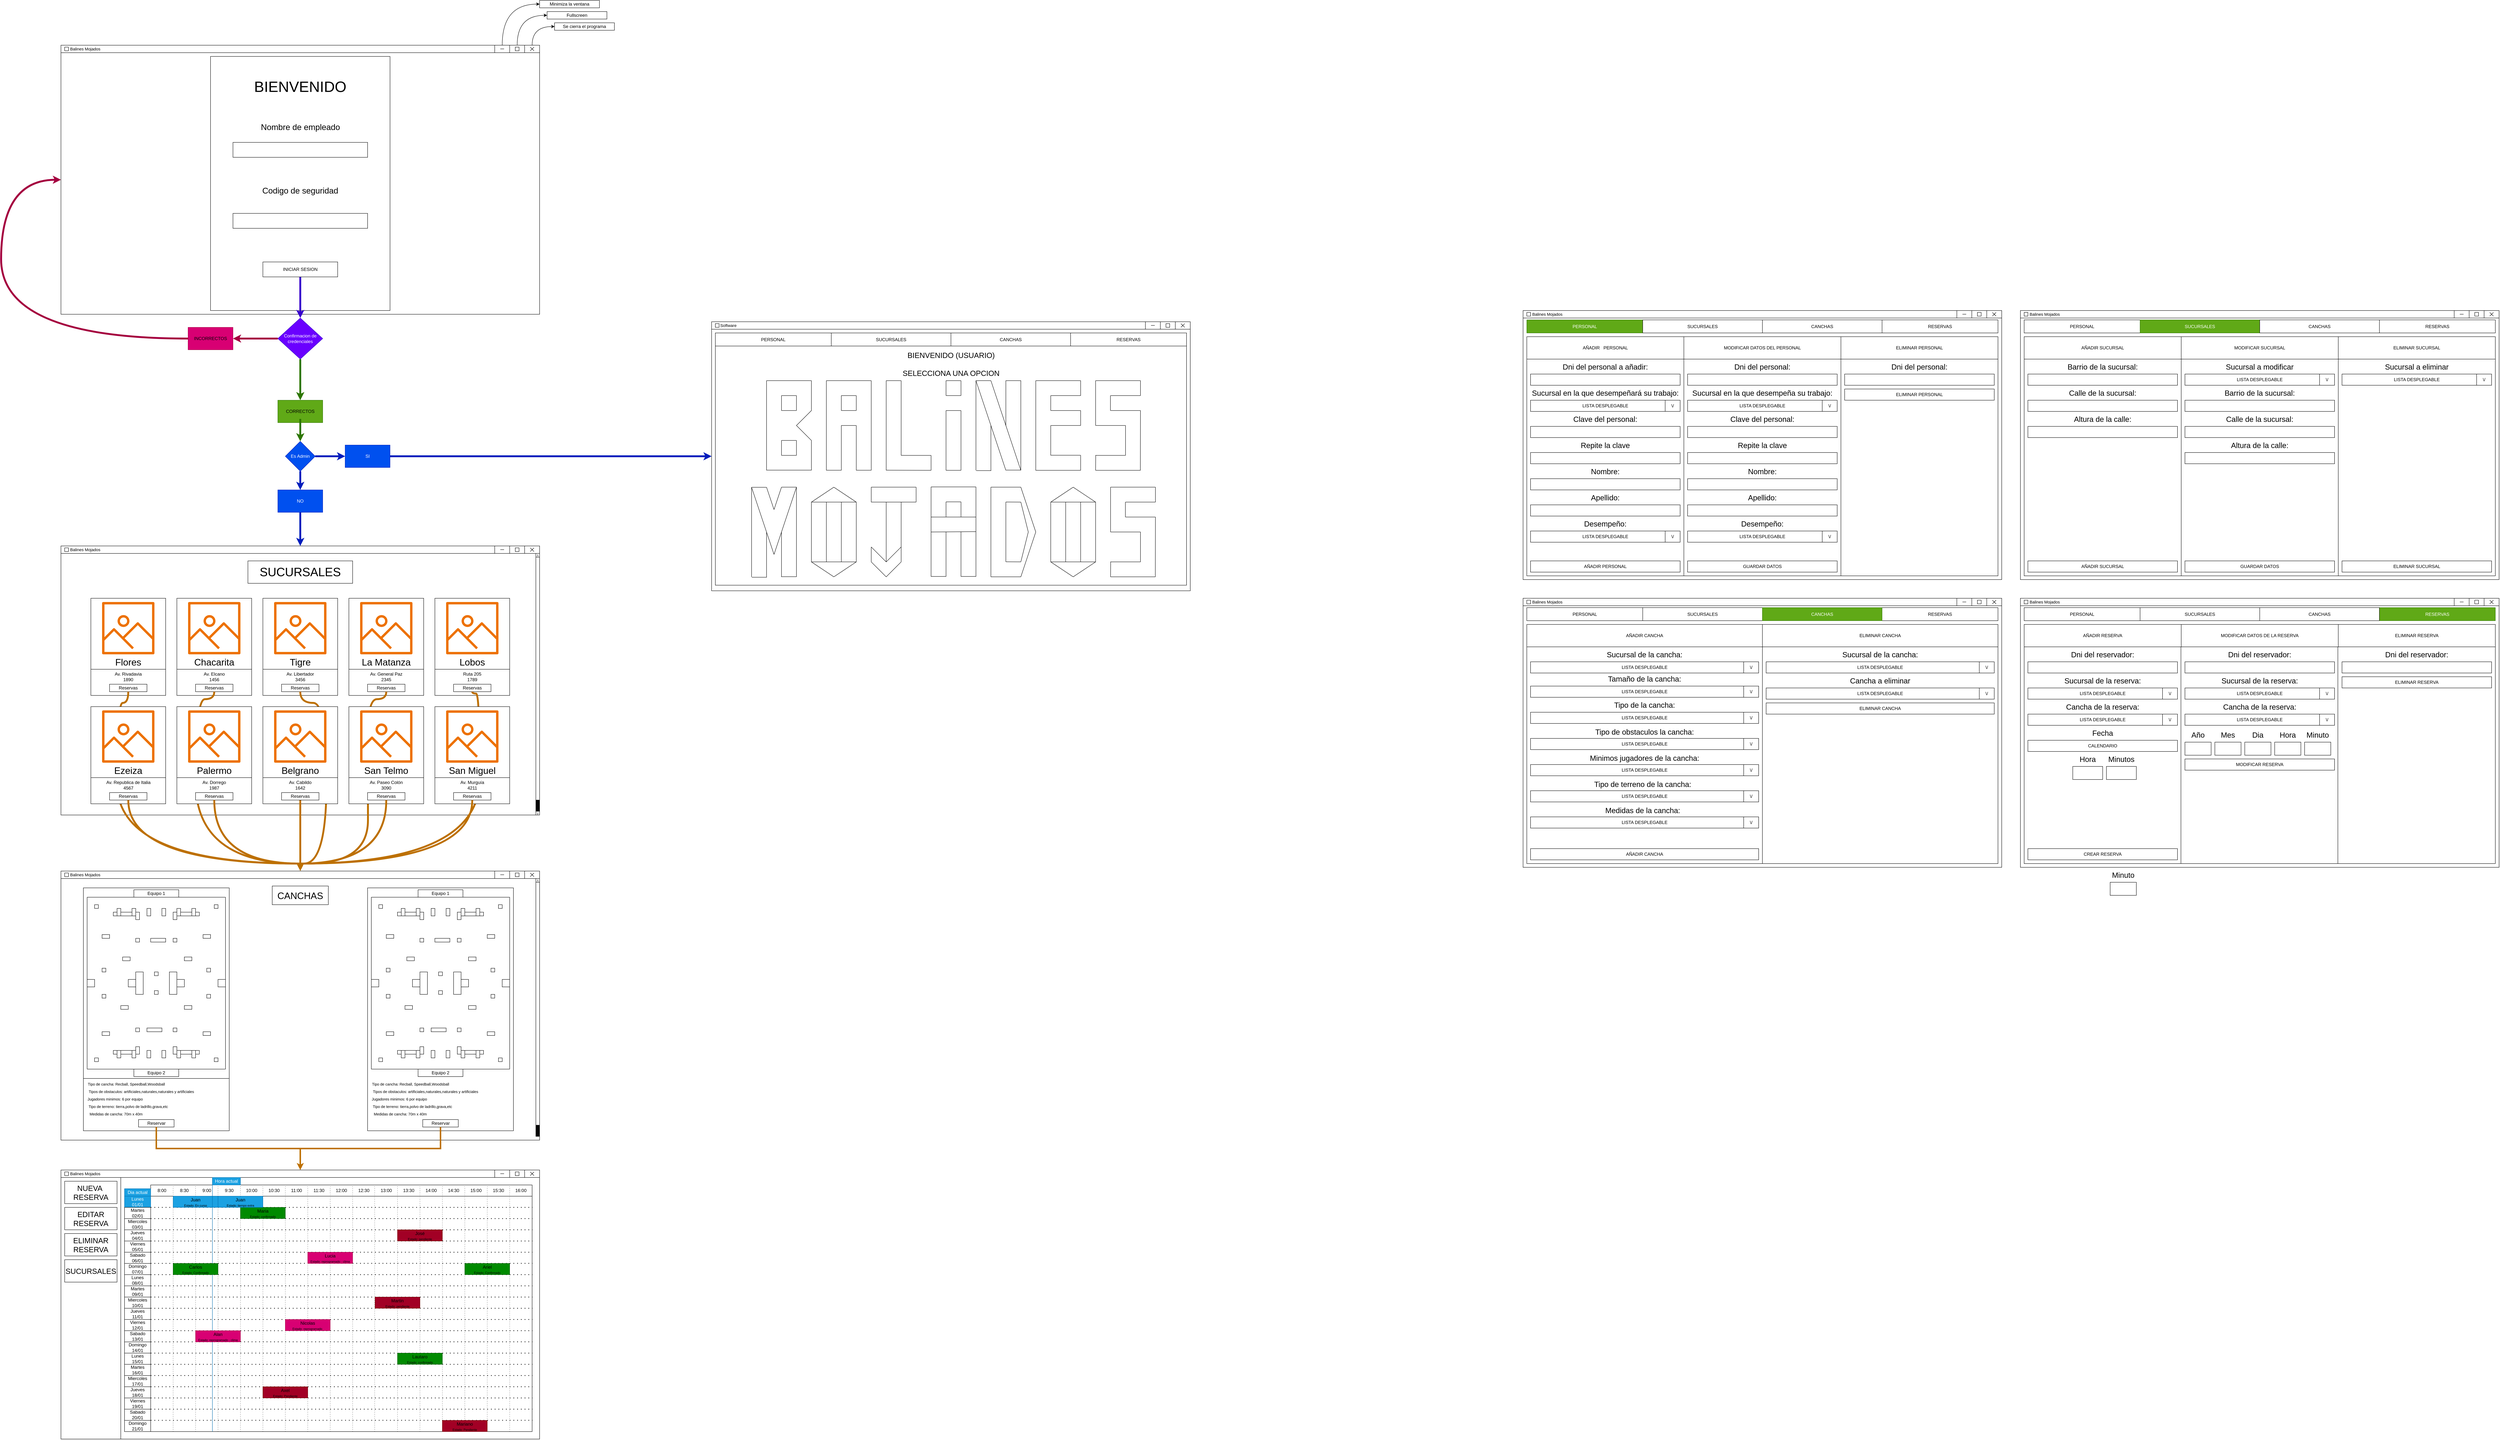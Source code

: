 <mxfile version="24.1.0" type="device">
  <diagram name="Página-1" id="d3g10q3LC-BKgwzDOU1b">
    <mxGraphModel dx="1395" dy="737" grid="1" gridSize="10" guides="1" tooltips="1" connect="1" arrows="1" fold="1" page="0" pageScale="1" pageWidth="827" pageHeight="1169" background="none" math="0" shadow="0">
      <root>
        <mxCell id="0" />
        <mxCell id="1" parent="0" />
        <mxCell id="c03xcksOskagx5v2gtVA-2" value="" style="rounded=0;whiteSpace=wrap;html=1;movable=0;resizable=0;rotatable=0;deletable=0;editable=0;locked=1;connectable=0;" parent="1" vertex="1">
          <mxGeometry x="240" y="190" width="1280" height="720" as="geometry" />
        </mxCell>
        <mxCell id="c03xcksOskagx5v2gtVA-3" value="" style="rounded=0;whiteSpace=wrap;html=1;movable=0;resizable=0;rotatable=0;deletable=0;editable=0;locked=1;connectable=0;" parent="1" vertex="1">
          <mxGeometry x="250" y="195" width="10" height="10" as="geometry" />
        </mxCell>
        <mxCell id="c03xcksOskagx5v2gtVA-4" value="Balines Mojados" style="text;html=1;strokeColor=none;fillColor=none;align=center;verticalAlign=middle;whiteSpace=wrap;rounded=0;fontSize=11;movable=0;resizable=0;rotatable=0;deletable=0;editable=0;locked=1;connectable=0;" parent="1" vertex="1">
          <mxGeometry x="260" y="192.5" width="90" height="15" as="geometry" />
        </mxCell>
        <mxCell id="c03xcksOskagx5v2gtVA-5" value="" style="group;movable=0;resizable=0;rotatable=0;deletable=0;editable=0;locked=1;connectable=0;" parent="1" vertex="1" connectable="0">
          <mxGeometry x="1400" y="190" width="40" height="20" as="geometry" />
        </mxCell>
        <mxCell id="c03xcksOskagx5v2gtVA-6" value="" style="rounded=0;whiteSpace=wrap;html=1;movable=0;resizable=0;rotatable=0;deletable=0;editable=0;locked=1;connectable=0;" parent="c03xcksOskagx5v2gtVA-5" vertex="1">
          <mxGeometry width="40" height="20" as="geometry" />
        </mxCell>
        <mxCell id="c03xcksOskagx5v2gtVA-7" value="" style="endArrow=none;html=1;rounded=0;movable=0;resizable=0;rotatable=0;deletable=0;editable=0;locked=1;connectable=0;" parent="c03xcksOskagx5v2gtVA-5" edge="1">
          <mxGeometry width="50" height="50" relative="1" as="geometry">
            <mxPoint x="15" y="9.88" as="sourcePoint" />
            <mxPoint x="25" y="9.88" as="targetPoint" />
          </mxGeometry>
        </mxCell>
        <mxCell id="c03xcksOskagx5v2gtVA-8" value="" style="group;movable=0;resizable=0;rotatable=0;deletable=0;editable=0;locked=1;connectable=0;" parent="1" vertex="1" connectable="0">
          <mxGeometry x="1440" y="190" width="40" height="20" as="geometry" />
        </mxCell>
        <mxCell id="c03xcksOskagx5v2gtVA-9" value="" style="rounded=0;whiteSpace=wrap;html=1;movable=0;resizable=0;rotatable=0;deletable=0;editable=0;locked=1;connectable=0;" parent="c03xcksOskagx5v2gtVA-8" vertex="1">
          <mxGeometry width="40" height="20" as="geometry" />
        </mxCell>
        <mxCell id="c03xcksOskagx5v2gtVA-10" value="" style="rounded=0;whiteSpace=wrap;html=1;movable=0;resizable=0;rotatable=0;deletable=0;editable=0;locked=1;connectable=0;" parent="c03xcksOskagx5v2gtVA-8" vertex="1">
          <mxGeometry x="15" y="5" width="10" height="10" as="geometry" />
        </mxCell>
        <mxCell id="c03xcksOskagx5v2gtVA-11" value="" style="group;movable=0;resizable=0;rotatable=0;deletable=0;editable=0;locked=1;connectable=0;" parent="1" vertex="1" connectable="0">
          <mxGeometry x="1480" y="190" width="40" height="20" as="geometry" />
        </mxCell>
        <mxCell id="c03xcksOskagx5v2gtVA-12" value="" style="rounded=0;whiteSpace=wrap;html=1;movable=0;resizable=0;rotatable=0;deletable=0;editable=0;locked=1;connectable=0;" parent="c03xcksOskagx5v2gtVA-11" vertex="1">
          <mxGeometry width="40" height="20" as="geometry" />
        </mxCell>
        <mxCell id="c03xcksOskagx5v2gtVA-13" value="" style="group;movable=0;resizable=0;rotatable=0;deletable=0;editable=0;locked=1;connectable=0;" parent="c03xcksOskagx5v2gtVA-11" vertex="1" connectable="0">
          <mxGeometry x="15" y="5" width="10" height="10" as="geometry" />
        </mxCell>
        <mxCell id="c03xcksOskagx5v2gtVA-14" value="" style="endArrow=none;html=1;rounded=0;movable=0;resizable=0;rotatable=0;deletable=0;editable=0;locked=1;connectable=0;" parent="c03xcksOskagx5v2gtVA-13" edge="1">
          <mxGeometry width="50" height="50" relative="1" as="geometry">
            <mxPoint y="10" as="sourcePoint" />
            <mxPoint x="10" as="targetPoint" />
          </mxGeometry>
        </mxCell>
        <mxCell id="c03xcksOskagx5v2gtVA-15" value="" style="endArrow=none;html=1;rounded=0;movable=0;resizable=0;rotatable=0;deletable=0;editable=0;locked=1;connectable=0;" parent="c03xcksOskagx5v2gtVA-13" edge="1">
          <mxGeometry width="50" height="50" relative="1" as="geometry">
            <mxPoint x="10" y="10" as="sourcePoint" />
            <mxPoint as="targetPoint" />
          </mxGeometry>
        </mxCell>
        <mxCell id="c03xcksOskagx5v2gtVA-16" value="" style="endArrow=none;html=1;rounded=0;movable=0;resizable=0;rotatable=0;deletable=0;editable=0;locked=1;connectable=0;" parent="1" edge="1">
          <mxGeometry width="50" height="50" relative="1" as="geometry">
            <mxPoint x="240" y="210" as="sourcePoint" />
            <mxPoint x="1520" y="210" as="targetPoint" />
          </mxGeometry>
        </mxCell>
        <mxCell id="c03xcksOskagx5v2gtVA-19" value="" style="rounded=0;whiteSpace=wrap;html=1;movable=0;resizable=0;rotatable=0;deletable=0;editable=0;locked=1;connectable=0;" parent="1" vertex="1">
          <mxGeometry x="640" y="220" width="480" height="680" as="geometry" />
        </mxCell>
        <mxCell id="c03xcksOskagx5v2gtVA-71" value="" style="group;movable=0;resizable=0;rotatable=0;deletable=0;editable=0;locked=1;connectable=0;" parent="1" vertex="1" connectable="0">
          <mxGeometry x="240" y="1530" width="1280" height="720" as="geometry" />
        </mxCell>
        <mxCell id="c03xcksOskagx5v2gtVA-56" value="" style="rounded=0;whiteSpace=wrap;html=1;movable=0;resizable=0;rotatable=0;deletable=0;editable=0;locked=1;connectable=0;" parent="c03xcksOskagx5v2gtVA-71" vertex="1">
          <mxGeometry width="1280" height="720" as="geometry" />
        </mxCell>
        <mxCell id="c03xcksOskagx5v2gtVA-57" value="" style="rounded=0;whiteSpace=wrap;html=1;movable=0;resizable=0;rotatable=0;deletable=0;editable=0;locked=1;connectable=0;" parent="c03xcksOskagx5v2gtVA-71" vertex="1">
          <mxGeometry x="10" y="5" width="10" height="10" as="geometry" />
        </mxCell>
        <mxCell id="c03xcksOskagx5v2gtVA-58" value="Balines Mojados" style="text;html=1;strokeColor=none;fillColor=none;align=center;verticalAlign=middle;whiteSpace=wrap;rounded=0;fontSize=11;movable=0;resizable=0;rotatable=0;deletable=0;editable=0;locked=1;connectable=0;" parent="c03xcksOskagx5v2gtVA-71" vertex="1">
          <mxGeometry x="20" y="2.5" width="90" height="15" as="geometry" />
        </mxCell>
        <mxCell id="c03xcksOskagx5v2gtVA-70" value="" style="endArrow=none;html=1;rounded=0;movable=0;resizable=0;rotatable=0;deletable=0;editable=0;locked=1;connectable=0;" parent="c03xcksOskagx5v2gtVA-71" edge="1">
          <mxGeometry width="50" height="50" relative="1" as="geometry">
            <mxPoint y="20" as="sourcePoint" />
            <mxPoint x="1280" y="20" as="targetPoint" />
          </mxGeometry>
        </mxCell>
        <mxCell id="c03xcksOskagx5v2gtVA-62" value="" style="group;movable=0;resizable=0;rotatable=0;deletable=0;editable=0;locked=1;connectable=0;" parent="c03xcksOskagx5v2gtVA-71" vertex="1" connectable="0">
          <mxGeometry x="1200" width="40" height="20" as="geometry" />
        </mxCell>
        <mxCell id="c03xcksOskagx5v2gtVA-63" value="" style="rounded=0;whiteSpace=wrap;html=1;movable=0;resizable=0;rotatable=0;deletable=0;editable=0;locked=1;connectable=0;" parent="c03xcksOskagx5v2gtVA-62" vertex="1">
          <mxGeometry width="40" height="20" as="geometry" />
        </mxCell>
        <mxCell id="c03xcksOskagx5v2gtVA-64" value="" style="rounded=0;whiteSpace=wrap;html=1;movable=0;resizable=0;rotatable=0;deletable=0;editable=0;locked=1;connectable=0;" parent="c03xcksOskagx5v2gtVA-62" vertex="1">
          <mxGeometry x="15" y="5" width="10" height="10" as="geometry" />
        </mxCell>
        <mxCell id="c03xcksOskagx5v2gtVA-59" value="" style="group;movable=0;resizable=0;rotatable=0;deletable=0;editable=0;locked=1;connectable=0;" parent="c03xcksOskagx5v2gtVA-71" vertex="1" connectable="0">
          <mxGeometry x="1160" width="40" height="20" as="geometry" />
        </mxCell>
        <mxCell id="c03xcksOskagx5v2gtVA-60" value="" style="rounded=0;whiteSpace=wrap;html=1;movable=0;resizable=0;rotatable=0;deletable=0;editable=0;locked=1;connectable=0;" parent="c03xcksOskagx5v2gtVA-59" vertex="1">
          <mxGeometry width="40" height="20" as="geometry" />
        </mxCell>
        <mxCell id="c03xcksOskagx5v2gtVA-61" value="" style="endArrow=none;html=1;rounded=0;movable=0;resizable=0;rotatable=0;deletable=0;editable=0;locked=1;connectable=0;" parent="c03xcksOskagx5v2gtVA-59" edge="1">
          <mxGeometry width="50" height="50" relative="1" as="geometry">
            <mxPoint x="15" y="9.88" as="sourcePoint" />
            <mxPoint x="25" y="9.88" as="targetPoint" />
          </mxGeometry>
        </mxCell>
        <mxCell id="c03xcksOskagx5v2gtVA-65" value="" style="group;movable=0;resizable=0;rotatable=0;deletable=0;editable=0;locked=1;connectable=0;" parent="c03xcksOskagx5v2gtVA-71" vertex="1" connectable="0">
          <mxGeometry x="1240" width="40" height="20" as="geometry" />
        </mxCell>
        <mxCell id="c03xcksOskagx5v2gtVA-66" value="" style="rounded=0;whiteSpace=wrap;html=1;movable=0;resizable=0;rotatable=0;deletable=0;editable=0;locked=1;connectable=0;" parent="c03xcksOskagx5v2gtVA-65" vertex="1">
          <mxGeometry width="40" height="20" as="geometry" />
        </mxCell>
        <mxCell id="c03xcksOskagx5v2gtVA-67" value="" style="group;movable=0;resizable=0;rotatable=0;deletable=0;editable=0;locked=1;connectable=0;" parent="c03xcksOskagx5v2gtVA-65" vertex="1" connectable="0">
          <mxGeometry x="15" y="5" width="10" height="10" as="geometry" />
        </mxCell>
        <mxCell id="c03xcksOskagx5v2gtVA-68" value="" style="endArrow=none;html=1;rounded=0;movable=0;resizable=0;rotatable=0;deletable=0;editable=0;locked=1;connectable=0;" parent="c03xcksOskagx5v2gtVA-67" edge="1">
          <mxGeometry width="50" height="50" relative="1" as="geometry">
            <mxPoint y="10" as="sourcePoint" />
            <mxPoint x="10" as="targetPoint" />
          </mxGeometry>
        </mxCell>
        <mxCell id="c03xcksOskagx5v2gtVA-69" value="" style="endArrow=none;html=1;rounded=0;movable=0;resizable=0;rotatable=0;deletable=0;editable=0;locked=1;connectable=0;" parent="c03xcksOskagx5v2gtVA-67" edge="1">
          <mxGeometry width="50" height="50" relative="1" as="geometry">
            <mxPoint x="10" y="10" as="sourcePoint" />
            <mxPoint as="targetPoint" />
          </mxGeometry>
        </mxCell>
        <mxCell id="c03xcksOskagx5v2gtVA-20" value="BIENVENIDO" style="text;html=1;align=center;verticalAlign=middle;whiteSpace=wrap;rounded=0;fontSize=40;movable=0;resizable=0;rotatable=0;deletable=0;editable=0;locked=1;connectable=0;" parent="1" vertex="1">
          <mxGeometry x="745" y="270" width="270" height="60" as="geometry" />
        </mxCell>
        <mxCell id="c03xcksOskagx5v2gtVA-22" value="Nombre de empleado" style="text;html=1;align=center;verticalAlign=middle;whiteSpace=wrap;rounded=0;fontSize=22;movable=0;resizable=0;rotatable=0;deletable=0;editable=0;locked=1;connectable=0;" parent="1" vertex="1">
          <mxGeometry x="767.5" y="390" width="225" height="40" as="geometry" />
        </mxCell>
        <mxCell id="c03xcksOskagx5v2gtVA-24" value="Codigo de seguridad" style="text;html=1;align=center;verticalAlign=middle;whiteSpace=wrap;rounded=0;fontSize=22;movable=0;resizable=0;rotatable=0;deletable=0;editable=0;locked=1;connectable=0;" parent="1" vertex="1">
          <mxGeometry x="750" y="550" width="260" height="60" as="geometry" />
        </mxCell>
        <mxCell id="c03xcksOskagx5v2gtVA-26" value="" style="rounded=0;whiteSpace=wrap;html=1;movable=0;resizable=0;rotatable=0;deletable=0;editable=0;locked=1;connectable=0;" parent="1" vertex="1">
          <mxGeometry x="700" y="450" width="360" height="40" as="geometry" />
        </mxCell>
        <mxCell id="c03xcksOskagx5v2gtVA-27" value="" style="rounded=0;whiteSpace=wrap;html=1;movable=0;resizable=0;rotatable=0;deletable=0;editable=0;locked=1;connectable=0;" parent="1" vertex="1">
          <mxGeometry x="700" y="640" width="360" height="40" as="geometry" />
        </mxCell>
        <mxCell id="joK4nO-dzWOsHn-svf8Y-19" style="edgeStyle=orthogonalEdgeStyle;rounded=0;orthogonalLoop=1;jettySize=auto;html=1;strokeWidth=5;fillColor=#6a00ff;strokeColor=#3700CC;movable=0;resizable=0;rotatable=0;deletable=0;editable=0;locked=1;connectable=0;" parent="1" source="c03xcksOskagx5v2gtVA-28" target="c03xcksOskagx5v2gtVA-41" edge="1">
          <mxGeometry relative="1" as="geometry" />
        </mxCell>
        <mxCell id="c03xcksOskagx5v2gtVA-28" value="INICIAR SESION" style="rounded=0;whiteSpace=wrap;html=1;movable=0;resizable=0;rotatable=0;deletable=0;editable=0;locked=1;connectable=0;" parent="1" vertex="1">
          <mxGeometry x="780" y="770" width="200" height="40" as="geometry" />
        </mxCell>
        <mxCell id="c03xcksOskagx5v2gtVA-38" value="Se cierra el programa" style="rounded=0;whiteSpace=wrap;html=1;movable=0;resizable=0;rotatable=0;deletable=0;editable=0;locked=1;connectable=0;" parent="1" vertex="1">
          <mxGeometry x="1560" y="130" width="160" height="20" as="geometry" />
        </mxCell>
        <mxCell id="c03xcksOskagx5v2gtVA-35" style="edgeStyle=orthogonalEdgeStyle;curved=1;rounded=0;orthogonalLoop=1;jettySize=auto;html=1;entryX=0;entryY=0.5;entryDx=0;entryDy=0;movable=0;resizable=0;rotatable=0;deletable=0;editable=0;locked=1;connectable=0;" parent="1" source="c03xcksOskagx5v2gtVA-12" target="c03xcksOskagx5v2gtVA-38" edge="1">
          <mxGeometry relative="1" as="geometry">
            <mxPoint x="1500" y="60" as="targetPoint" />
            <Array as="points">
              <mxPoint x="1500" y="140" />
            </Array>
          </mxGeometry>
        </mxCell>
        <mxCell id="c03xcksOskagx5v2gtVA-39" value="Fullscreen" style="rounded=0;whiteSpace=wrap;html=1;movable=0;resizable=0;rotatable=0;deletable=0;editable=0;locked=1;connectable=0;" parent="1" vertex="1">
          <mxGeometry x="1540" y="100" width="160" height="20" as="geometry" />
        </mxCell>
        <mxCell id="c03xcksOskagx5v2gtVA-36" style="edgeStyle=orthogonalEdgeStyle;curved=1;rounded=0;orthogonalLoop=1;jettySize=auto;html=1;entryX=0;entryY=0.5;entryDx=0;entryDy=0;exitX=0.5;exitY=0;exitDx=0;exitDy=0;movable=0;resizable=0;rotatable=0;deletable=0;editable=0;locked=1;connectable=0;" parent="1" source="c03xcksOskagx5v2gtVA-9" target="c03xcksOskagx5v2gtVA-39" edge="1">
          <mxGeometry relative="1" as="geometry">
            <mxPoint x="1460" y="60" as="targetPoint" />
            <Array as="points">
              <mxPoint x="1460" y="110" />
            </Array>
          </mxGeometry>
        </mxCell>
        <mxCell id="c03xcksOskagx5v2gtVA-40" value="Minimiza la ventana" style="rounded=0;whiteSpace=wrap;html=1;movable=0;resizable=0;rotatable=0;deletable=0;editable=0;locked=1;connectable=0;" parent="1" vertex="1">
          <mxGeometry x="1520" y="70" width="160" height="20" as="geometry" />
        </mxCell>
        <mxCell id="c03xcksOskagx5v2gtVA-37" style="edgeStyle=orthogonalEdgeStyle;curved=1;rounded=0;orthogonalLoop=1;jettySize=auto;html=1;entryX=0;entryY=0.5;entryDx=0;entryDy=0;movable=0;resizable=0;rotatable=0;deletable=0;editable=0;locked=1;connectable=0;" parent="1" source="c03xcksOskagx5v2gtVA-6" target="c03xcksOskagx5v2gtVA-40" edge="1">
          <mxGeometry relative="1" as="geometry">
            <mxPoint x="1420" y="60" as="targetPoint" />
            <Array as="points">
              <mxPoint x="1420" y="80" />
            </Array>
          </mxGeometry>
        </mxCell>
        <mxCell id="c03xcksOskagx5v2gtVA-46" style="edgeStyle=orthogonalEdgeStyle;curved=1;rounded=0;orthogonalLoop=1;jettySize=auto;html=1;entryX=0.5;entryY=0;entryDx=0;entryDy=0;fillColor=#60a917;strokeColor=#2D7600;strokeWidth=5;movable=0;resizable=0;rotatable=0;deletable=0;editable=0;locked=1;connectable=0;" parent="1" source="c03xcksOskagx5v2gtVA-41" target="c03xcksOskagx5v2gtVA-44" edge="1">
          <mxGeometry relative="1" as="geometry">
            <Array as="points">
              <mxPoint x="880" y="1120" />
              <mxPoint x="880" y="1120" />
            </Array>
          </mxGeometry>
        </mxCell>
        <mxCell id="c03xcksOskagx5v2gtVA-51" style="edgeStyle=orthogonalEdgeStyle;curved=1;rounded=0;orthogonalLoop=1;jettySize=auto;html=1;entryX=1;entryY=0.5;entryDx=0;entryDy=0;fillColor=#d80073;strokeColor=#A50040;strokeWidth=5;movable=0;resizable=0;rotatable=0;deletable=0;editable=0;locked=1;connectable=0;" parent="1" source="c03xcksOskagx5v2gtVA-41" target="c03xcksOskagx5v2gtVA-49" edge="1">
          <mxGeometry relative="1" as="geometry" />
        </mxCell>
        <mxCell id="c03xcksOskagx5v2gtVA-41" value="Confirmacion de credenciales" style="rhombus;whiteSpace=wrap;html=1;fillColor=#6a00ff;fontColor=#ffffff;strokeColor=#3700CC;movable=0;resizable=0;rotatable=0;deletable=0;editable=0;locked=1;connectable=0;" parent="1" vertex="1">
          <mxGeometry x="820" y="920" width="120" height="110" as="geometry" />
        </mxCell>
        <mxCell id="c03xcksOskagx5v2gtVA-47" value="" style="group;fillColor=#60a917;fontColor=#ffffff;strokeColor=#2D7600;movable=0;resizable=0;rotatable=0;deletable=0;editable=0;locked=1;connectable=0;" parent="1" vertex="1" connectable="0">
          <mxGeometry x="820" y="1140" width="120" height="60" as="geometry" />
        </mxCell>
        <mxCell id="c03xcksOskagx5v2gtVA-44" value="" style="rounded=0;whiteSpace=wrap;html=1;fillColor=#60a917;fontColor=#ffffff;strokeColor=#2D7600;movable=0;resizable=0;rotatable=0;deletable=0;editable=0;locked=1;connectable=0;" parent="c03xcksOskagx5v2gtVA-47" vertex="1">
          <mxGeometry width="120" height="60" as="geometry" />
        </mxCell>
        <mxCell id="c03xcksOskagx5v2gtVA-43" value="CORRECTOS" style="text;html=1;align=center;verticalAlign=middle;whiteSpace=wrap;rounded=0;movable=0;resizable=0;rotatable=0;deletable=0;editable=0;locked=1;connectable=0;" parent="c03xcksOskagx5v2gtVA-47" vertex="1">
          <mxGeometry x="10" y="10" width="100" height="40" as="geometry" />
        </mxCell>
        <mxCell id="c03xcksOskagx5v2gtVA-48" value="" style="group;fillColor=#a20025;fontColor=#ffffff;strokeColor=#6F0000;container=0;movable=0;resizable=0;rotatable=0;deletable=0;editable=0;locked=1;connectable=0;" parent="1" vertex="1" connectable="0">
          <mxGeometry x="580" y="945" width="120" height="60" as="geometry" />
        </mxCell>
        <mxCell id="c03xcksOskagx5v2gtVA-52" style="edgeStyle=orthogonalEdgeStyle;curved=1;rounded=0;orthogonalLoop=1;jettySize=auto;html=1;entryX=0;entryY=0.5;entryDx=0;entryDy=0;exitX=0;exitY=0.5;exitDx=0;exitDy=0;fillColor=#d80073;strokeColor=#A50040;strokeWidth=5;movable=0;resizable=0;rotatable=0;deletable=0;editable=0;locked=1;connectable=0;" parent="1" source="c03xcksOskagx5v2gtVA-49" target="c03xcksOskagx5v2gtVA-2" edge="1">
          <mxGeometry relative="1" as="geometry">
            <Array as="points">
              <mxPoint x="80" y="975" />
              <mxPoint x="80" y="550" />
            </Array>
          </mxGeometry>
        </mxCell>
        <mxCell id="c03xcksOskagx5v2gtVA-89" value="" style="rounded=0;whiteSpace=wrap;html=1;movable=0;resizable=0;rotatable=0;deletable=0;editable=0;locked=1;connectable=0;" parent="1" vertex="1">
          <mxGeometry x="740" y="1570" width="280" height="60" as="geometry" />
        </mxCell>
        <mxCell id="c03xcksOskagx5v2gtVA-90" value="SUCURSALES" style="text;html=1;align=center;verticalAlign=middle;whiteSpace=wrap;rounded=0;fontSize=32;movable=0;resizable=0;rotatable=0;deletable=0;editable=0;locked=1;connectable=0;" parent="1" vertex="1">
          <mxGeometry x="750" y="1585" width="260" height="30" as="geometry" />
        </mxCell>
        <mxCell id="c03xcksOskagx5v2gtVA-99" value="" style="rounded=0;whiteSpace=wrap;html=1;movable=0;resizable=0;rotatable=0;deletable=0;editable=0;locked=1;connectable=0;" parent="1" vertex="1">
          <mxGeometry x="320" y="1670" width="200" height="260" as="geometry" />
        </mxCell>
        <mxCell id="c03xcksOskagx5v2gtVA-100" value="Flores" style="text;html=1;align=center;verticalAlign=middle;whiteSpace=wrap;rounded=0;fontSize=25;movable=0;resizable=0;rotatable=0;deletable=0;editable=0;locked=1;connectable=0;" parent="1" vertex="1">
          <mxGeometry x="330" y="1825" width="180" height="30" as="geometry" />
        </mxCell>
        <mxCell id="c03xcksOskagx5v2gtVA-101" value="" style="endArrow=none;html=1;rounded=0;curved=1;movable=0;resizable=0;rotatable=0;deletable=0;editable=0;locked=1;connectable=0;" parent="1" edge="1">
          <mxGeometry width="50" height="50" relative="1" as="geometry">
            <mxPoint x="320" y="1860" as="sourcePoint" />
            <mxPoint x="520" y="1860" as="targetPoint" />
          </mxGeometry>
        </mxCell>
        <mxCell id="c03xcksOskagx5v2gtVA-102" value="Av. Rivadavia&lt;div&gt;1890&lt;/div&gt;" style="text;html=1;align=center;verticalAlign=middle;whiteSpace=wrap;rounded=0;movable=0;resizable=0;rotatable=0;deletable=0;editable=0;locked=1;connectable=0;" parent="1" vertex="1">
          <mxGeometry x="365" y="1865" width="110" height="30" as="geometry" />
        </mxCell>
        <mxCell id="c03xcksOskagx5v2gtVA-103" value="" style="rounded=0;whiteSpace=wrap;html=1;movable=0;resizable=0;rotatable=0;deletable=0;editable=0;locked=1;connectable=0;" parent="1" vertex="1">
          <mxGeometry x="370" y="1900" width="100" height="20" as="geometry" />
        </mxCell>
        <mxCell id="c03xcksOskagx5v2gtVA-277" style="edgeStyle=orthogonalEdgeStyle;curved=1;rounded=0;orthogonalLoop=1;jettySize=auto;html=1;strokeWidth=5;fillColor=#f0a30a;strokeColor=#BD7000;endArrow=none;endFill=0;exitX=0.5;exitY=1;exitDx=0;exitDy=0;movable=0;resizable=0;rotatable=0;deletable=0;editable=0;locked=1;connectable=0;" parent="1" source="c03xcksOskagx5v2gtVA-104" edge="1">
          <mxGeometry relative="1" as="geometry">
            <mxPoint x="880" y="2380" as="targetPoint" />
            <Array as="points">
              <mxPoint x="420" y="1950" />
              <mxPoint x="390" y="1950" />
              <mxPoint x="390" y="2380" />
            </Array>
          </mxGeometry>
        </mxCell>
        <mxCell id="c03xcksOskagx5v2gtVA-104" value="Reservas" style="text;html=1;align=center;verticalAlign=middle;whiteSpace=wrap;rounded=0;movable=0;resizable=0;rotatable=0;deletable=0;editable=0;locked=1;connectable=0;" parent="1" vertex="1">
          <mxGeometry x="390" y="1900" width="60" height="20" as="geometry" />
        </mxCell>
        <mxCell id="c03xcksOskagx5v2gtVA-145" value="" style="sketch=0;outlineConnect=0;fontColor=#232F3E;gradientColor=none;fillColor=#ED7100;strokeColor=none;dashed=0;verticalLabelPosition=bottom;verticalAlign=top;align=center;html=1;fontSize=12;fontStyle=0;pointerEvents=1;shape=mxgraph.aws4.container_registry_image;movable=0;resizable=0;rotatable=0;deletable=0;editable=0;locked=1;connectable=0;" parent="1" vertex="1">
          <mxGeometry x="345" y="1680" width="150" height="140" as="geometry" />
        </mxCell>
        <mxCell id="c03xcksOskagx5v2gtVA-146" value="" style="rounded=0;whiteSpace=wrap;html=1;movable=0;resizable=0;rotatable=0;deletable=0;editable=0;locked=1;connectable=0;" parent="1" vertex="1">
          <mxGeometry x="550" y="1670" width="200" height="260" as="geometry" />
        </mxCell>
        <mxCell id="c03xcksOskagx5v2gtVA-147" value="Chacarita" style="text;html=1;align=center;verticalAlign=middle;whiteSpace=wrap;rounded=0;fontSize=25;movable=0;resizable=0;rotatable=0;deletable=0;editable=0;locked=1;connectable=0;" parent="1" vertex="1">
          <mxGeometry x="560" y="1825" width="180" height="30" as="geometry" />
        </mxCell>
        <mxCell id="c03xcksOskagx5v2gtVA-148" value="" style="endArrow=none;html=1;rounded=0;curved=1;movable=0;resizable=0;rotatable=0;deletable=0;editable=0;locked=1;connectable=0;" parent="1" edge="1">
          <mxGeometry width="50" height="50" relative="1" as="geometry">
            <mxPoint x="550" y="1860" as="sourcePoint" />
            <mxPoint x="750" y="1860" as="targetPoint" />
          </mxGeometry>
        </mxCell>
        <mxCell id="c03xcksOskagx5v2gtVA-149" value="Av. Elcano&lt;div&gt;1456&lt;/div&gt;" style="text;html=1;align=center;verticalAlign=middle;whiteSpace=wrap;rounded=0;movable=0;resizable=0;rotatable=0;deletable=0;editable=0;locked=1;connectable=0;" parent="1" vertex="1">
          <mxGeometry x="595" y="1865" width="110" height="30" as="geometry" />
        </mxCell>
        <mxCell id="c03xcksOskagx5v2gtVA-150" value="" style="rounded=0;whiteSpace=wrap;html=1;movable=0;resizable=0;rotatable=0;deletable=0;editable=0;locked=1;connectable=0;" parent="1" vertex="1">
          <mxGeometry x="600" y="1900" width="100" height="20" as="geometry" />
        </mxCell>
        <mxCell id="c03xcksOskagx5v2gtVA-274" style="edgeStyle=orthogonalEdgeStyle;curved=1;rounded=0;orthogonalLoop=1;jettySize=auto;html=1;strokeWidth=5;fillColor=#f0a30a;strokeColor=#BD7000;endArrow=none;endFill=0;exitX=0.5;exitY=1;exitDx=0;exitDy=0;movable=0;resizable=0;rotatable=0;deletable=0;editable=0;locked=1;connectable=0;" parent="1" source="c03xcksOskagx5v2gtVA-151" edge="1">
          <mxGeometry relative="1" as="geometry">
            <mxPoint x="880" y="2380" as="targetPoint" />
            <mxPoint x="650" y="1940" as="sourcePoint" />
            <Array as="points">
              <mxPoint x="650" y="1940" />
              <mxPoint x="600" y="1940" />
              <mxPoint x="600" y="2380" />
            </Array>
          </mxGeometry>
        </mxCell>
        <mxCell id="c03xcksOskagx5v2gtVA-151" value="Reservas" style="text;html=1;align=center;verticalAlign=middle;whiteSpace=wrap;rounded=0;movable=0;resizable=0;rotatable=0;deletable=0;editable=0;locked=1;connectable=0;" parent="1" vertex="1">
          <mxGeometry x="620" y="1900" width="60" height="20" as="geometry" />
        </mxCell>
        <mxCell id="c03xcksOskagx5v2gtVA-152" value="" style="sketch=0;outlineConnect=0;fontColor=#232F3E;gradientColor=none;fillColor=#ED7100;strokeColor=none;dashed=0;verticalLabelPosition=bottom;verticalAlign=top;align=center;html=1;fontSize=12;fontStyle=0;pointerEvents=1;shape=mxgraph.aws4.container_registry_image;movable=0;resizable=0;rotatable=0;deletable=0;editable=0;locked=1;connectable=0;" parent="1" vertex="1">
          <mxGeometry x="575" y="1680" width="150" height="140" as="geometry" />
        </mxCell>
        <mxCell id="c03xcksOskagx5v2gtVA-153" value="" style="rounded=0;whiteSpace=wrap;html=1;movable=0;resizable=0;rotatable=0;deletable=0;editable=0;locked=1;connectable=0;" parent="1" vertex="1">
          <mxGeometry x="780" y="1670" width="200" height="260" as="geometry" />
        </mxCell>
        <mxCell id="c03xcksOskagx5v2gtVA-154" value="Tigre" style="text;html=1;align=center;verticalAlign=middle;whiteSpace=wrap;rounded=0;fontSize=25;movable=0;resizable=0;rotatable=0;deletable=0;editable=0;locked=1;connectable=0;" parent="1" vertex="1">
          <mxGeometry x="790" y="1825" width="180" height="30" as="geometry" />
        </mxCell>
        <mxCell id="c03xcksOskagx5v2gtVA-155" value="" style="endArrow=none;html=1;rounded=0;curved=1;movable=0;resizable=0;rotatable=0;deletable=0;editable=0;locked=1;connectable=0;" parent="1" edge="1">
          <mxGeometry width="50" height="50" relative="1" as="geometry">
            <mxPoint x="780" y="1860" as="sourcePoint" />
            <mxPoint x="980" y="1860" as="targetPoint" />
          </mxGeometry>
        </mxCell>
        <mxCell id="c03xcksOskagx5v2gtVA-156" value="Av. Libertador&lt;div&gt;3456&lt;/div&gt;" style="text;html=1;align=center;verticalAlign=middle;whiteSpace=wrap;rounded=0;movable=0;resizable=0;rotatable=0;deletable=0;editable=0;locked=1;connectable=0;" parent="1" vertex="1">
          <mxGeometry x="825" y="1865" width="110" height="30" as="geometry" />
        </mxCell>
        <mxCell id="c03xcksOskagx5v2gtVA-157" value="" style="rounded=0;whiteSpace=wrap;html=1;movable=0;resizable=0;rotatable=0;deletable=0;editable=0;locked=1;connectable=0;" parent="1" vertex="1">
          <mxGeometry x="830" y="1900" width="100" height="20" as="geometry" />
        </mxCell>
        <mxCell id="c03xcksOskagx5v2gtVA-273" style="edgeStyle=orthogonalEdgeStyle;curved=1;rounded=0;orthogonalLoop=1;jettySize=auto;html=1;strokeWidth=5;fillColor=#f0a30a;strokeColor=#BD7000;exitX=0.5;exitY=1;exitDx=0;exitDy=0;endArrow=none;endFill=0;movable=0;resizable=0;rotatable=0;deletable=0;editable=0;locked=1;connectable=0;" parent="1" source="c03xcksOskagx5v2gtVA-158" edge="1">
          <mxGeometry relative="1" as="geometry">
            <mxPoint x="890" y="2380" as="targetPoint" />
            <Array as="points">
              <mxPoint x="880" y="1950" />
              <mxPoint x="950" y="1950" />
              <mxPoint x="950" y="2380" />
            </Array>
          </mxGeometry>
        </mxCell>
        <mxCell id="c03xcksOskagx5v2gtVA-158" value="Reservas" style="text;html=1;align=center;verticalAlign=middle;whiteSpace=wrap;rounded=0;movable=0;resizable=0;rotatable=0;deletable=0;editable=0;locked=1;connectable=0;" parent="1" vertex="1">
          <mxGeometry x="850" y="1900" width="60" height="20" as="geometry" />
        </mxCell>
        <mxCell id="c03xcksOskagx5v2gtVA-159" value="" style="sketch=0;outlineConnect=0;fontColor=#232F3E;gradientColor=none;fillColor=#ED7100;strokeColor=none;dashed=0;verticalLabelPosition=bottom;verticalAlign=top;align=center;html=1;fontSize=12;fontStyle=0;pointerEvents=1;shape=mxgraph.aws4.container_registry_image;movable=0;resizable=0;rotatable=0;deletable=0;editable=0;locked=1;connectable=0;" parent="1" vertex="1">
          <mxGeometry x="805" y="1680" width="150" height="140" as="geometry" />
        </mxCell>
        <mxCell id="c03xcksOskagx5v2gtVA-160" value="" style="rounded=0;whiteSpace=wrap;html=1;movable=0;resizable=0;rotatable=0;deletable=0;editable=0;locked=1;connectable=0;" parent="1" vertex="1">
          <mxGeometry x="1010" y="1670" width="200" height="260" as="geometry" />
        </mxCell>
        <mxCell id="c03xcksOskagx5v2gtVA-161" value="La Matanza" style="text;html=1;align=center;verticalAlign=middle;whiteSpace=wrap;rounded=0;fontSize=25;movable=0;resizable=0;rotatable=0;deletable=0;editable=0;locked=1;connectable=0;" parent="1" vertex="1">
          <mxGeometry x="1020" y="1825" width="180" height="30" as="geometry" />
        </mxCell>
        <mxCell id="c03xcksOskagx5v2gtVA-162" value="" style="endArrow=none;html=1;rounded=0;curved=1;movable=0;resizable=0;rotatable=0;deletable=0;editable=0;locked=1;connectable=0;" parent="1" edge="1">
          <mxGeometry width="50" height="50" relative="1" as="geometry">
            <mxPoint x="1010" y="1860" as="sourcePoint" />
            <mxPoint x="1210" y="1860" as="targetPoint" />
          </mxGeometry>
        </mxCell>
        <mxCell id="c03xcksOskagx5v2gtVA-163" value="Av. General Paz&lt;br&gt;2345" style="text;html=1;align=center;verticalAlign=middle;whiteSpace=wrap;rounded=0;movable=0;resizable=0;rotatable=0;deletable=0;editable=0;locked=1;connectable=0;" parent="1" vertex="1">
          <mxGeometry x="1055" y="1865" width="110" height="30" as="geometry" />
        </mxCell>
        <mxCell id="c03xcksOskagx5v2gtVA-164" value="" style="rounded=0;whiteSpace=wrap;html=1;movable=0;resizable=0;rotatable=0;deletable=0;editable=0;locked=1;connectable=0;" parent="1" vertex="1">
          <mxGeometry x="1060" y="1900" width="100" height="20" as="geometry" />
        </mxCell>
        <mxCell id="c03xcksOskagx5v2gtVA-269" style="edgeStyle=orthogonalEdgeStyle;curved=1;rounded=0;orthogonalLoop=1;jettySize=auto;html=1;strokeWidth=5;fillColor=#f0a30a;strokeColor=#BD7000;endArrow=none;endFill=0;movable=0;resizable=0;rotatable=0;deletable=0;editable=0;locked=1;connectable=0;" parent="1" source="c03xcksOskagx5v2gtVA-165" edge="1">
          <mxGeometry relative="1" as="geometry">
            <mxPoint x="900" y="2380" as="targetPoint" />
            <Array as="points">
              <mxPoint x="1110" y="1940" />
              <mxPoint x="1060" y="1940" />
              <mxPoint x="1060" y="2148" />
              <mxPoint x="1061" y="2148" />
              <mxPoint x="1061" y="2380" />
            </Array>
          </mxGeometry>
        </mxCell>
        <mxCell id="c03xcksOskagx5v2gtVA-165" value="Reservas" style="text;html=1;align=center;verticalAlign=middle;whiteSpace=wrap;rounded=0;movable=0;resizable=0;rotatable=0;deletable=0;editable=0;locked=1;connectable=0;" parent="1" vertex="1">
          <mxGeometry x="1080" y="1900" width="60" height="20" as="geometry" />
        </mxCell>
        <mxCell id="c03xcksOskagx5v2gtVA-166" value="" style="sketch=0;outlineConnect=0;fontColor=#232F3E;gradientColor=none;fillColor=#ED7100;strokeColor=none;dashed=0;verticalLabelPosition=bottom;verticalAlign=top;align=center;html=1;fontSize=12;fontStyle=0;pointerEvents=1;shape=mxgraph.aws4.container_registry_image;movable=0;resizable=0;rotatable=0;deletable=0;editable=0;locked=1;connectable=0;" parent="1" vertex="1">
          <mxGeometry x="1035" y="1680" width="150" height="140" as="geometry" />
        </mxCell>
        <mxCell id="c03xcksOskagx5v2gtVA-167" value="" style="rounded=0;whiteSpace=wrap;html=1;movable=0;resizable=0;rotatable=0;deletable=0;editable=0;locked=1;connectable=0;" parent="1" vertex="1">
          <mxGeometry x="1240" y="1670" width="200" height="260" as="geometry" />
        </mxCell>
        <mxCell id="c03xcksOskagx5v2gtVA-168" value="Lobos" style="text;html=1;align=center;verticalAlign=middle;whiteSpace=wrap;rounded=0;fontSize=25;movable=0;resizable=0;rotatable=0;deletable=0;editable=0;locked=1;connectable=0;" parent="1" vertex="1">
          <mxGeometry x="1250" y="1825" width="180" height="30" as="geometry" />
        </mxCell>
        <mxCell id="c03xcksOskagx5v2gtVA-169" value="" style="endArrow=none;html=1;rounded=0;curved=1;movable=0;resizable=0;rotatable=0;deletable=0;editable=0;locked=1;connectable=0;" parent="1" edge="1">
          <mxGeometry width="50" height="50" relative="1" as="geometry">
            <mxPoint x="1240" y="1860" as="sourcePoint" />
            <mxPoint x="1440" y="1860" as="targetPoint" />
          </mxGeometry>
        </mxCell>
        <mxCell id="c03xcksOskagx5v2gtVA-170" value="Ruta 205&lt;br&gt;1789" style="text;html=1;align=center;verticalAlign=middle;whiteSpace=wrap;rounded=0;movable=0;resizable=0;rotatable=0;deletable=0;editable=0;locked=1;connectable=0;" parent="1" vertex="1">
          <mxGeometry x="1285" y="1865" width="110" height="30" as="geometry" />
        </mxCell>
        <mxCell id="c03xcksOskagx5v2gtVA-171" value="" style="rounded=0;whiteSpace=wrap;html=1;movable=0;resizable=0;rotatable=0;deletable=0;editable=0;locked=1;connectable=0;" parent="1" vertex="1">
          <mxGeometry x="1290" y="1900" width="100" height="20" as="geometry" />
        </mxCell>
        <mxCell id="c03xcksOskagx5v2gtVA-272" style="edgeStyle=orthogonalEdgeStyle;curved=1;rounded=0;orthogonalLoop=1;jettySize=auto;html=1;strokeWidth=5;fillColor=#f0a30a;strokeColor=#BD7000;endArrow=none;endFill=0;exitX=0.5;exitY=1;exitDx=0;exitDy=0;movable=0;resizable=0;rotatable=0;deletable=0;editable=0;locked=1;connectable=0;" parent="1" source="c03xcksOskagx5v2gtVA-172" edge="1">
          <mxGeometry relative="1" as="geometry">
            <mxPoint x="880" y="2380" as="targetPoint" />
            <Array as="points">
              <mxPoint x="1360" y="1925" />
              <mxPoint x="1360" y="2380" />
            </Array>
          </mxGeometry>
        </mxCell>
        <mxCell id="c03xcksOskagx5v2gtVA-172" value="Reservas" style="text;html=1;align=center;verticalAlign=middle;whiteSpace=wrap;rounded=0;movable=0;resizable=0;rotatable=0;deletable=0;editable=0;locked=1;connectable=0;" parent="1" vertex="1">
          <mxGeometry x="1310" y="1900" width="60" height="20" as="geometry" />
        </mxCell>
        <mxCell id="c03xcksOskagx5v2gtVA-173" value="" style="sketch=0;outlineConnect=0;fontColor=#232F3E;gradientColor=none;fillColor=#ED7100;strokeColor=none;dashed=0;verticalLabelPosition=bottom;verticalAlign=top;align=center;html=1;fontSize=12;fontStyle=0;pointerEvents=1;shape=mxgraph.aws4.container_registry_image;movable=0;resizable=0;rotatable=0;deletable=0;editable=0;locked=1;connectable=0;" parent="1" vertex="1">
          <mxGeometry x="1265" y="1680" width="150" height="140" as="geometry" />
        </mxCell>
        <mxCell id="c03xcksOskagx5v2gtVA-174" value="" style="rounded=0;whiteSpace=wrap;html=1;movable=0;resizable=0;rotatable=0;deletable=0;editable=0;locked=1;connectable=0;" parent="1" vertex="1">
          <mxGeometry x="320" y="1960" width="200" height="260" as="geometry" />
        </mxCell>
        <mxCell id="c03xcksOskagx5v2gtVA-175" value="Ezeiza" style="text;html=1;align=center;verticalAlign=middle;whiteSpace=wrap;rounded=0;fontSize=25;movable=0;resizable=0;rotatable=0;deletable=0;editable=0;locked=1;connectable=0;" parent="1" vertex="1">
          <mxGeometry x="330" y="2115" width="180" height="30" as="geometry" />
        </mxCell>
        <mxCell id="c03xcksOskagx5v2gtVA-176" value="" style="endArrow=none;html=1;rounded=0;curved=1;movable=0;resizable=0;rotatable=0;deletable=0;editable=0;locked=1;connectable=0;" parent="1" edge="1">
          <mxGeometry width="50" height="50" relative="1" as="geometry">
            <mxPoint x="320" y="2150" as="sourcePoint" />
            <mxPoint x="520" y="2150" as="targetPoint" />
          </mxGeometry>
        </mxCell>
        <mxCell id="c03xcksOskagx5v2gtVA-177" value="Av. Republica de Italia&lt;div&gt;4567&lt;/div&gt;" style="text;html=1;align=center;verticalAlign=middle;whiteSpace=wrap;rounded=0;movable=0;resizable=0;rotatable=0;deletable=0;editable=0;locked=1;connectable=0;" parent="1" vertex="1">
          <mxGeometry x="347.5" y="2155" width="145" height="30" as="geometry" />
        </mxCell>
        <mxCell id="c03xcksOskagx5v2gtVA-178" value="" style="rounded=0;whiteSpace=wrap;html=1;movable=0;resizable=0;rotatable=0;deletable=0;editable=0;locked=1;connectable=0;" parent="1" vertex="1">
          <mxGeometry x="370" y="2190" width="100" height="20" as="geometry" />
        </mxCell>
        <mxCell id="c03xcksOskagx5v2gtVA-276" style="edgeStyle=orthogonalEdgeStyle;curved=1;rounded=0;orthogonalLoop=1;jettySize=auto;html=1;strokeWidth=5;fillColor=#f0a30a;strokeColor=#BD7000;endArrow=none;endFill=0;movable=0;resizable=0;rotatable=0;deletable=0;editable=0;locked=1;connectable=0;" parent="1" source="c03xcksOskagx5v2gtVA-179" edge="1">
          <mxGeometry relative="1" as="geometry">
            <mxPoint x="880" y="2380" as="targetPoint" />
            <Array as="points">
              <mxPoint x="420" y="2380" />
            </Array>
          </mxGeometry>
        </mxCell>
        <mxCell id="c03xcksOskagx5v2gtVA-179" value="Reservas" style="text;html=1;align=center;verticalAlign=middle;whiteSpace=wrap;rounded=0;movable=0;resizable=0;rotatable=0;deletable=0;editable=0;locked=1;connectable=0;" parent="1" vertex="1">
          <mxGeometry x="390" y="2190" width="60" height="20" as="geometry" />
        </mxCell>
        <mxCell id="c03xcksOskagx5v2gtVA-180" value="" style="sketch=0;outlineConnect=0;fontColor=#232F3E;gradientColor=none;fillColor=#ED7100;strokeColor=none;dashed=0;verticalLabelPosition=bottom;verticalAlign=top;align=center;html=1;fontSize=12;fontStyle=0;pointerEvents=1;shape=mxgraph.aws4.container_registry_image;movable=0;resizable=0;rotatable=0;deletable=0;editable=0;locked=1;connectable=0;" parent="1" vertex="1">
          <mxGeometry x="345" y="1970" width="150" height="140" as="geometry" />
        </mxCell>
        <mxCell id="c03xcksOskagx5v2gtVA-181" value="" style="rounded=0;whiteSpace=wrap;html=1;movable=0;resizable=0;rotatable=0;deletable=0;editable=0;locked=1;connectable=0;" parent="1" vertex="1">
          <mxGeometry x="550" y="1960" width="200" height="260" as="geometry" />
        </mxCell>
        <mxCell id="c03xcksOskagx5v2gtVA-182" value="Palermo" style="text;html=1;align=center;verticalAlign=middle;whiteSpace=wrap;rounded=0;fontSize=25;movable=0;resizable=0;rotatable=0;deletable=0;editable=0;locked=1;connectable=0;" parent="1" vertex="1">
          <mxGeometry x="560" y="2115" width="180" height="30" as="geometry" />
        </mxCell>
        <mxCell id="c03xcksOskagx5v2gtVA-183" value="" style="endArrow=none;html=1;rounded=0;curved=1;movable=0;resizable=0;rotatable=0;deletable=0;editable=0;locked=1;connectable=0;" parent="1" edge="1">
          <mxGeometry width="50" height="50" relative="1" as="geometry">
            <mxPoint x="550" y="2150" as="sourcePoint" />
            <mxPoint x="750" y="2150" as="targetPoint" />
          </mxGeometry>
        </mxCell>
        <mxCell id="c03xcksOskagx5v2gtVA-184" value="Av. Dorrego&lt;div&gt;1987&lt;/div&gt;" style="text;html=1;align=center;verticalAlign=middle;whiteSpace=wrap;rounded=0;movable=0;resizable=0;rotatable=0;deletable=0;editable=0;locked=1;connectable=0;" parent="1" vertex="1">
          <mxGeometry x="595" y="2155" width="110" height="30" as="geometry" />
        </mxCell>
        <mxCell id="c03xcksOskagx5v2gtVA-185" value="" style="rounded=0;whiteSpace=wrap;html=1;movable=0;resizable=0;rotatable=0;deletable=0;editable=0;locked=1;connectable=0;" parent="1" vertex="1">
          <mxGeometry x="600" y="2190" width="100" height="20" as="geometry" />
        </mxCell>
        <mxCell id="c03xcksOskagx5v2gtVA-275" style="edgeStyle=orthogonalEdgeStyle;curved=1;rounded=0;orthogonalLoop=1;jettySize=auto;html=1;fillColor=#f0a30a;strokeColor=#BD7000;strokeWidth=5;endArrow=none;endFill=0;exitX=0.5;exitY=1;exitDx=0;exitDy=0;movable=0;resizable=0;rotatable=0;deletable=0;editable=0;locked=1;connectable=0;" parent="1" source="c03xcksOskagx5v2gtVA-186" edge="1">
          <mxGeometry relative="1" as="geometry">
            <mxPoint x="880" y="2380" as="targetPoint" />
            <Array as="points">
              <mxPoint x="650" y="2380" />
            </Array>
          </mxGeometry>
        </mxCell>
        <mxCell id="c03xcksOskagx5v2gtVA-186" value="Reservas" style="text;html=1;align=center;verticalAlign=middle;whiteSpace=wrap;rounded=0;movable=0;resizable=0;rotatable=0;deletable=0;editable=0;locked=1;connectable=0;" parent="1" vertex="1">
          <mxGeometry x="620" y="2190" width="60" height="20" as="geometry" />
        </mxCell>
        <mxCell id="c03xcksOskagx5v2gtVA-187" value="" style="sketch=0;outlineConnect=0;fontColor=#232F3E;gradientColor=none;fillColor=#ED7100;strokeColor=none;dashed=0;verticalLabelPosition=bottom;verticalAlign=top;align=center;html=1;fontSize=12;fontStyle=0;pointerEvents=1;shape=mxgraph.aws4.container_registry_image;movable=0;resizable=0;rotatable=0;deletable=0;editable=0;locked=1;connectable=0;" parent="1" vertex="1">
          <mxGeometry x="575" y="1970" width="150" height="140" as="geometry" />
        </mxCell>
        <mxCell id="c03xcksOskagx5v2gtVA-188" value="" style="rounded=0;whiteSpace=wrap;html=1;movable=0;resizable=0;rotatable=0;deletable=0;editable=0;locked=1;connectable=0;" parent="1" vertex="1">
          <mxGeometry x="780" y="1960" width="200" height="260" as="geometry" />
        </mxCell>
        <mxCell id="c03xcksOskagx5v2gtVA-189" value="Belgrano" style="text;html=1;align=center;verticalAlign=middle;whiteSpace=wrap;rounded=0;fontSize=25;movable=0;resizable=0;rotatable=0;deletable=0;editable=0;locked=1;connectable=0;" parent="1" vertex="1">
          <mxGeometry x="790" y="2115" width="180" height="30" as="geometry" />
        </mxCell>
        <mxCell id="c03xcksOskagx5v2gtVA-190" value="" style="endArrow=none;html=1;rounded=0;curved=1;movable=0;resizable=0;rotatable=0;deletable=0;editable=0;locked=1;connectable=0;" parent="1" edge="1">
          <mxGeometry width="50" height="50" relative="1" as="geometry">
            <mxPoint x="780" y="2150" as="sourcePoint" />
            <mxPoint x="980" y="2150" as="targetPoint" />
          </mxGeometry>
        </mxCell>
        <mxCell id="c03xcksOskagx5v2gtVA-191" value="Av. Cabildo&lt;div&gt;1642&lt;/div&gt;" style="text;html=1;align=center;verticalAlign=middle;whiteSpace=wrap;rounded=0;movable=0;resizable=0;rotatable=0;deletable=0;editable=0;locked=1;connectable=0;" parent="1" vertex="1">
          <mxGeometry x="825" y="2155" width="110" height="30" as="geometry" />
        </mxCell>
        <mxCell id="kIT15DTywkXecoPjwoW1-182" style="edgeStyle=orthogonalEdgeStyle;rounded=0;orthogonalLoop=1;jettySize=auto;html=1;entryX=0.5;entryY=0;entryDx=0;entryDy=0;strokeWidth=5;fillColor=#f0a30a;strokeColor=#BD7000;" parent="1" source="c03xcksOskagx5v2gtVA-192" target="kIT15DTywkXecoPjwoW1-167" edge="1">
          <mxGeometry relative="1" as="geometry" />
        </mxCell>
        <mxCell id="c03xcksOskagx5v2gtVA-192" value="" style="rounded=0;whiteSpace=wrap;html=1;movable=1;resizable=1;rotatable=1;deletable=1;editable=1;locked=0;connectable=1;" parent="1" vertex="1">
          <mxGeometry x="830" y="2190" width="100" height="20" as="geometry" />
        </mxCell>
        <mxCell id="c03xcksOskagx5v2gtVA-193" value="Reservas" style="text;html=1;align=center;verticalAlign=middle;whiteSpace=wrap;rounded=0;movable=0;resizable=0;rotatable=0;deletable=0;editable=0;locked=1;connectable=0;" parent="1" vertex="1">
          <mxGeometry x="850" y="2190" width="60" height="20" as="geometry" />
        </mxCell>
        <mxCell id="c03xcksOskagx5v2gtVA-194" value="" style="sketch=0;outlineConnect=0;fontColor=#232F3E;gradientColor=none;fillColor=#ED7100;strokeColor=none;dashed=0;verticalLabelPosition=bottom;verticalAlign=top;align=center;html=1;fontSize=12;fontStyle=0;pointerEvents=1;shape=mxgraph.aws4.container_registry_image;movable=0;resizable=0;rotatable=0;deletable=0;editable=0;locked=1;connectable=0;" parent="1" vertex="1">
          <mxGeometry x="805" y="1970" width="150" height="140" as="geometry" />
        </mxCell>
        <mxCell id="c03xcksOskagx5v2gtVA-195" value="" style="rounded=0;whiteSpace=wrap;html=1;movable=0;resizable=0;rotatable=0;deletable=0;editable=0;locked=1;connectable=0;" parent="1" vertex="1">
          <mxGeometry x="1010" y="1960" width="200" height="260" as="geometry" />
        </mxCell>
        <mxCell id="c03xcksOskagx5v2gtVA-196" value="San Telmo" style="text;html=1;align=center;verticalAlign=middle;whiteSpace=wrap;rounded=0;fontSize=25;movable=0;resizable=0;rotatable=0;deletable=0;editable=0;locked=1;connectable=0;" parent="1" vertex="1">
          <mxGeometry x="1020" y="2115" width="180" height="30" as="geometry" />
        </mxCell>
        <mxCell id="c03xcksOskagx5v2gtVA-197" value="" style="endArrow=none;html=1;rounded=0;curved=1;movable=0;resizable=0;rotatable=0;deletable=0;editable=0;locked=1;connectable=0;" parent="1" edge="1">
          <mxGeometry width="50" height="50" relative="1" as="geometry">
            <mxPoint x="1010" y="2150" as="sourcePoint" />
            <mxPoint x="1210" y="2150" as="targetPoint" />
          </mxGeometry>
        </mxCell>
        <mxCell id="c03xcksOskagx5v2gtVA-198" value="Av. Paseo Colón&lt;div&gt;3090&lt;/div&gt;" style="text;html=1;align=center;verticalAlign=middle;whiteSpace=wrap;rounded=0;movable=0;resizable=0;rotatable=0;deletable=0;editable=0;locked=1;connectable=0;" parent="1" vertex="1">
          <mxGeometry x="1055" y="2155" width="110" height="30" as="geometry" />
        </mxCell>
        <mxCell id="c03xcksOskagx5v2gtVA-199" value="" style="rounded=0;whiteSpace=wrap;html=1;movable=0;resizable=0;rotatable=0;deletable=0;editable=0;locked=1;connectable=0;" parent="1" vertex="1">
          <mxGeometry x="1060" y="2190" width="100" height="20" as="geometry" />
        </mxCell>
        <mxCell id="c03xcksOskagx5v2gtVA-270" style="edgeStyle=orthogonalEdgeStyle;curved=1;rounded=0;orthogonalLoop=1;jettySize=auto;html=1;fillColor=#f0a30a;strokeColor=#BD7000;strokeWidth=5;endArrow=none;endFill=0;exitX=0.5;exitY=1;exitDx=0;exitDy=0;movable=0;resizable=0;rotatable=0;deletable=0;editable=0;locked=1;connectable=0;" parent="1" source="c03xcksOskagx5v2gtVA-200" edge="1">
          <mxGeometry relative="1" as="geometry">
            <mxPoint x="880" y="2380" as="targetPoint" />
            <Array as="points">
              <mxPoint x="1110" y="2380" />
            </Array>
          </mxGeometry>
        </mxCell>
        <mxCell id="c03xcksOskagx5v2gtVA-200" value="Reservas" style="text;html=1;align=center;verticalAlign=middle;whiteSpace=wrap;rounded=0;movable=0;resizable=0;rotatable=0;deletable=0;editable=0;locked=1;connectable=0;" parent="1" vertex="1">
          <mxGeometry x="1080" y="2190" width="60" height="20" as="geometry" />
        </mxCell>
        <mxCell id="c03xcksOskagx5v2gtVA-201" value="" style="sketch=0;outlineConnect=0;fontColor=#232F3E;gradientColor=none;fillColor=#ED7100;strokeColor=none;dashed=0;verticalLabelPosition=bottom;verticalAlign=top;align=center;html=1;fontSize=12;fontStyle=0;pointerEvents=1;shape=mxgraph.aws4.container_registry_image;movable=0;resizable=0;rotatable=0;deletable=0;editable=0;locked=1;connectable=0;" parent="1" vertex="1">
          <mxGeometry x="1035" y="1970" width="150" height="140" as="geometry" />
        </mxCell>
        <mxCell id="c03xcksOskagx5v2gtVA-202" value="" style="rounded=0;whiteSpace=wrap;html=1;movable=0;resizable=0;rotatable=0;deletable=0;editable=0;locked=1;connectable=0;" parent="1" vertex="1">
          <mxGeometry x="1240" y="1960" width="200" height="260" as="geometry" />
        </mxCell>
        <mxCell id="c03xcksOskagx5v2gtVA-203" value="San Miguel" style="text;html=1;align=center;verticalAlign=middle;whiteSpace=wrap;rounded=0;fontSize=25;movable=0;resizable=0;rotatable=0;deletable=0;editable=0;locked=1;connectable=0;" parent="1" vertex="1">
          <mxGeometry x="1250" y="2115" width="180" height="30" as="geometry" />
        </mxCell>
        <mxCell id="c03xcksOskagx5v2gtVA-204" value="" style="endArrow=none;html=1;rounded=0;curved=1;movable=0;resizable=0;rotatable=0;deletable=0;editable=0;locked=1;connectable=0;" parent="1" edge="1">
          <mxGeometry width="50" height="50" relative="1" as="geometry">
            <mxPoint x="1240" y="2150" as="sourcePoint" />
            <mxPoint x="1440" y="2150" as="targetPoint" />
          </mxGeometry>
        </mxCell>
        <mxCell id="c03xcksOskagx5v2gtVA-205" value="Av. Murguía&lt;div&gt;4211&lt;/div&gt;" style="text;html=1;align=center;verticalAlign=middle;whiteSpace=wrap;rounded=0;movable=0;resizable=0;rotatable=0;deletable=0;editable=0;locked=1;connectable=0;" parent="1" vertex="1">
          <mxGeometry x="1285" y="2155" width="110" height="30" as="geometry" />
        </mxCell>
        <mxCell id="c03xcksOskagx5v2gtVA-206" value="" style="rounded=0;whiteSpace=wrap;html=1;movable=0;resizable=0;rotatable=0;deletable=0;editable=0;locked=1;connectable=0;" parent="1" vertex="1">
          <mxGeometry x="1290" y="2190" width="100" height="20" as="geometry" />
        </mxCell>
        <mxCell id="c03xcksOskagx5v2gtVA-271" style="edgeStyle=orthogonalEdgeStyle;curved=1;rounded=0;orthogonalLoop=1;jettySize=auto;html=1;strokeWidth=5;fillColor=#f0a30a;strokeColor=#BD7000;endArrow=none;endFill=0;exitX=0.5;exitY=1;exitDx=0;exitDy=0;movable=0;resizable=0;rotatable=0;deletable=0;editable=0;locked=1;connectable=0;" parent="1" source="c03xcksOskagx5v2gtVA-207" edge="1">
          <mxGeometry relative="1" as="geometry">
            <mxPoint x="880" y="2380" as="targetPoint" />
            <Array as="points">
              <mxPoint x="1340" y="2380" />
            </Array>
          </mxGeometry>
        </mxCell>
        <mxCell id="c03xcksOskagx5v2gtVA-207" value="Reservas" style="text;html=1;align=center;verticalAlign=middle;whiteSpace=wrap;rounded=0;movable=0;resizable=0;rotatable=0;deletable=0;editable=0;locked=1;connectable=0;" parent="1" vertex="1">
          <mxGeometry x="1310" y="2190" width="60" height="20" as="geometry" />
        </mxCell>
        <mxCell id="c03xcksOskagx5v2gtVA-208" value="" style="sketch=0;outlineConnect=0;fontColor=#232F3E;gradientColor=none;fillColor=#ED7100;strokeColor=none;dashed=0;verticalLabelPosition=bottom;verticalAlign=top;align=center;html=1;fontSize=12;fontStyle=0;pointerEvents=1;shape=mxgraph.aws4.container_registry_image;movable=0;resizable=0;rotatable=0;deletable=0;editable=0;locked=1;connectable=0;" parent="1" vertex="1">
          <mxGeometry x="1265" y="1970" width="150" height="140" as="geometry" />
        </mxCell>
        <mxCell id="c03xcksOskagx5v2gtVA-209" value="" style="rounded=0;whiteSpace=wrap;html=1;fillColor=#020203;movable=0;resizable=0;rotatable=0;deletable=0;editable=0;locked=1;connectable=0;" parent="1" vertex="1">
          <mxGeometry x="1510" y="1560" width="10" height="680" as="geometry" />
        </mxCell>
        <mxCell id="c03xcksOskagx5v2gtVA-210" value="" style="rounded=0;whiteSpace=wrap;html=1;movable=0;resizable=0;rotatable=0;deletable=0;editable=0;locked=1;connectable=0;" parent="1" vertex="1">
          <mxGeometry x="1510" y="1560" width="10" height="650" as="geometry" />
        </mxCell>
        <mxCell id="c03xcksOskagx5v2gtVA-211" value="&lt;font style=&quot;font-size: 8px;&quot;&gt;\/&lt;/font&gt;" style="rounded=0;whiteSpace=wrap;html=1;movable=0;resizable=0;rotatable=0;deletable=0;editable=0;locked=1;connectable=0;" parent="1" vertex="1">
          <mxGeometry x="1510" y="2240" width="10" height="10" as="geometry" />
        </mxCell>
        <mxCell id="c03xcksOskagx5v2gtVA-212" value="&lt;font style=&quot;font-size: 8px;&quot;&gt;/\&lt;/font&gt;" style="rounded=0;whiteSpace=wrap;html=1;movable=0;resizable=0;rotatable=0;deletable=0;editable=0;locked=1;connectable=0;" parent="1" vertex="1">
          <mxGeometry x="1510" y="1550" width="10" height="10" as="geometry" />
        </mxCell>
        <mxCell id="c03xcksOskagx5v2gtVA-49" value="" style="rounded=0;whiteSpace=wrap;html=1;fillColor=#d80073;fontColor=#ffffff;strokeColor=#A50040;movable=0;resizable=0;rotatable=0;deletable=0;editable=0;locked=1;connectable=0;" parent="1" vertex="1">
          <mxGeometry x="580" y="945" width="120" height="60" as="geometry" />
        </mxCell>
        <mxCell id="c03xcksOskagx5v2gtVA-50" value="INCORRECTOS" style="text;html=1;align=center;verticalAlign=middle;whiteSpace=wrap;rounded=0;movable=0;resizable=0;rotatable=0;deletable=0;editable=0;locked=1;connectable=0;" parent="1" vertex="1">
          <mxGeometry x="590" y="955" width="100" height="40" as="geometry" />
        </mxCell>
        <mxCell id="joK4nO-dzWOsHn-svf8Y-18" value="" style="edgeStyle=orthogonalEdgeStyle;rounded=0;orthogonalLoop=1;jettySize=auto;html=1;fillColor=#0050ef;strokeColor=#001DBC;strokeWidth=5;movable=0;resizable=0;rotatable=0;deletable=0;editable=0;locked=1;connectable=0;" parent="1" source="joK4nO-dzWOsHn-svf8Y-16" target="joK4nO-dzWOsHn-svf8Y-17" edge="1">
          <mxGeometry relative="1" as="geometry" />
        </mxCell>
        <mxCell id="joK4nO-dzWOsHn-svf8Y-23" value="" style="edgeStyle=orthogonalEdgeStyle;rounded=0;orthogonalLoop=1;jettySize=auto;html=1;strokeWidth=5;fillColor=#0050ef;strokeColor=#001DBC;movable=0;resizable=0;rotatable=0;deletable=0;editable=0;locked=1;connectable=0;" parent="1" source="joK4nO-dzWOsHn-svf8Y-16" target="joK4nO-dzWOsHn-svf8Y-22" edge="1">
          <mxGeometry relative="1" as="geometry" />
        </mxCell>
        <mxCell id="joK4nO-dzWOsHn-svf8Y-16" value="Es Admin" style="rhombus;whiteSpace=wrap;html=1;fillColor=#0050ef;fontColor=#ffffff;strokeColor=#001DBC;movable=0;resizable=0;rotatable=0;deletable=0;editable=0;locked=1;connectable=0;" parent="1" vertex="1">
          <mxGeometry x="840" y="1250" width="80" height="80" as="geometry" />
        </mxCell>
        <mxCell id="joK4nO-dzWOsHn-svf8Y-21" style="edgeStyle=orthogonalEdgeStyle;rounded=0;orthogonalLoop=1;jettySize=auto;html=1;entryX=0.5;entryY=0;entryDx=0;entryDy=0;strokeWidth=5;fillColor=#0050ef;strokeColor=#001DBC;movable=0;resizable=0;rotatable=0;deletable=0;editable=0;locked=1;connectable=0;" parent="1" source="joK4nO-dzWOsHn-svf8Y-17" target="c03xcksOskagx5v2gtVA-71" edge="1">
          <mxGeometry relative="1" as="geometry">
            <mxPoint x="880" y="1580" as="targetPoint" />
          </mxGeometry>
        </mxCell>
        <mxCell id="joK4nO-dzWOsHn-svf8Y-17" value="NO" style="whiteSpace=wrap;html=1;fillColor=#0050ef;strokeColor=#001DBC;fontColor=#ffffff;movable=0;resizable=0;rotatable=0;deletable=0;editable=0;locked=1;connectable=0;" parent="1" vertex="1">
          <mxGeometry x="820" y="1380" width="120" height="60" as="geometry" />
        </mxCell>
        <mxCell id="joK4nO-dzWOsHn-svf8Y-20" style="edgeStyle=orthogonalEdgeStyle;rounded=0;orthogonalLoop=1;jettySize=auto;html=1;strokeWidth=5;fillColor=#60a917;strokeColor=#2D7600;movable=0;resizable=0;rotatable=0;deletable=0;editable=0;locked=1;connectable=0;" parent="1" source="c03xcksOskagx5v2gtVA-43" target="joK4nO-dzWOsHn-svf8Y-16" edge="1">
          <mxGeometry relative="1" as="geometry" />
        </mxCell>
        <mxCell id="joK4nO-dzWOsHn-svf8Y-39" style="edgeStyle=orthogonalEdgeStyle;rounded=0;orthogonalLoop=1;jettySize=auto;html=1;strokeWidth=5;fillColor=#0050ef;strokeColor=#001DBC;movable=1;resizable=1;rotatable=1;deletable=1;editable=1;locked=0;connectable=1;" parent="1" source="joK4nO-dzWOsHn-svf8Y-22" edge="1">
          <mxGeometry relative="1" as="geometry">
            <mxPoint x="1980" y="1290" as="targetPoint" />
          </mxGeometry>
        </mxCell>
        <mxCell id="joK4nO-dzWOsHn-svf8Y-22" value="SI" style="whiteSpace=wrap;html=1;fillColor=#0050ef;strokeColor=#001DBC;fontColor=#ffffff;movable=0;resizable=0;rotatable=0;deletable=0;editable=0;locked=1;connectable=0;" parent="1" vertex="1">
          <mxGeometry x="1000" y="1260" width="120" height="60" as="geometry" />
        </mxCell>
        <mxCell id="joK4nO-dzWOsHn-svf8Y-24" value="" style="rounded=0;whiteSpace=wrap;html=1;movable=1;resizable=1;rotatable=1;deletable=1;editable=1;locked=0;connectable=1;" parent="1" vertex="1">
          <mxGeometry x="4150" y="900" width="1280" height="720" as="geometry" />
        </mxCell>
        <mxCell id="joK4nO-dzWOsHn-svf8Y-25" value="" style="rounded=0;whiteSpace=wrap;html=1;movable=1;resizable=1;rotatable=1;deletable=1;editable=1;locked=0;connectable=1;" parent="1" vertex="1">
          <mxGeometry x="4160" y="905" width="10" height="10" as="geometry" />
        </mxCell>
        <mxCell id="joK4nO-dzWOsHn-svf8Y-26" value="Balines Mojados" style="text;html=1;strokeColor=none;fillColor=none;align=center;verticalAlign=middle;whiteSpace=wrap;rounded=0;fontSize=11;movable=1;resizable=1;rotatable=1;deletable=1;editable=1;locked=0;connectable=1;" parent="1" vertex="1">
          <mxGeometry x="4170" y="902.5" width="90" height="15" as="geometry" />
        </mxCell>
        <mxCell id="joK4nO-dzWOsHn-svf8Y-27" value="" style="group;movable=1;resizable=1;rotatable=1;deletable=1;editable=1;locked=0;connectable=1;" parent="1" vertex="1" connectable="0">
          <mxGeometry x="5310" y="900" width="40" height="20" as="geometry" />
        </mxCell>
        <mxCell id="joK4nO-dzWOsHn-svf8Y-28" value="" style="rounded=0;whiteSpace=wrap;html=1;movable=1;resizable=1;rotatable=1;deletable=1;editable=1;locked=0;connectable=1;" parent="joK4nO-dzWOsHn-svf8Y-27" vertex="1">
          <mxGeometry width="40" height="20" as="geometry" />
        </mxCell>
        <mxCell id="joK4nO-dzWOsHn-svf8Y-29" value="" style="endArrow=none;html=1;rounded=0;movable=1;resizable=1;rotatable=1;deletable=1;editable=1;locked=0;connectable=1;" parent="joK4nO-dzWOsHn-svf8Y-27" edge="1">
          <mxGeometry width="50" height="50" relative="1" as="geometry">
            <mxPoint x="15" y="9.88" as="sourcePoint" />
            <mxPoint x="25" y="9.88" as="targetPoint" />
          </mxGeometry>
        </mxCell>
        <mxCell id="joK4nO-dzWOsHn-svf8Y-30" value="" style="group;movable=1;resizable=1;rotatable=1;deletable=1;editable=1;locked=0;connectable=1;" parent="1" vertex="1" connectable="0">
          <mxGeometry x="5350" y="900" width="40" height="20" as="geometry" />
        </mxCell>
        <mxCell id="joK4nO-dzWOsHn-svf8Y-31" value="" style="rounded=0;whiteSpace=wrap;html=1;movable=1;resizable=1;rotatable=1;deletable=1;editable=1;locked=0;connectable=1;" parent="joK4nO-dzWOsHn-svf8Y-30" vertex="1">
          <mxGeometry width="40" height="20" as="geometry" />
        </mxCell>
        <mxCell id="joK4nO-dzWOsHn-svf8Y-32" value="" style="rounded=0;whiteSpace=wrap;html=1;movable=1;resizable=1;rotatable=1;deletable=1;editable=1;locked=0;connectable=1;" parent="joK4nO-dzWOsHn-svf8Y-30" vertex="1">
          <mxGeometry x="15" y="5" width="10" height="10" as="geometry" />
        </mxCell>
        <mxCell id="joK4nO-dzWOsHn-svf8Y-33" value="" style="group;movable=1;resizable=1;rotatable=1;deletable=1;editable=1;locked=0;connectable=1;" parent="1" vertex="1" connectable="0">
          <mxGeometry x="5390" y="900" width="40" height="20" as="geometry" />
        </mxCell>
        <mxCell id="joK4nO-dzWOsHn-svf8Y-34" value="" style="rounded=0;whiteSpace=wrap;html=1;movable=1;resizable=1;rotatable=1;deletable=1;editable=1;locked=0;connectable=1;" parent="joK4nO-dzWOsHn-svf8Y-33" vertex="1">
          <mxGeometry width="40" height="20" as="geometry" />
        </mxCell>
        <mxCell id="joK4nO-dzWOsHn-svf8Y-35" value="" style="group;movable=1;resizable=1;rotatable=1;deletable=1;editable=1;locked=0;connectable=1;" parent="joK4nO-dzWOsHn-svf8Y-33" vertex="1" connectable="0">
          <mxGeometry x="15" y="5" width="10" height="10" as="geometry" />
        </mxCell>
        <mxCell id="joK4nO-dzWOsHn-svf8Y-36" value="" style="endArrow=none;html=1;rounded=0;movable=1;resizable=1;rotatable=1;deletable=1;editable=1;locked=0;connectable=1;" parent="joK4nO-dzWOsHn-svf8Y-35" edge="1">
          <mxGeometry width="50" height="50" relative="1" as="geometry">
            <mxPoint y="10" as="sourcePoint" />
            <mxPoint x="10" as="targetPoint" />
          </mxGeometry>
        </mxCell>
        <mxCell id="joK4nO-dzWOsHn-svf8Y-37" value="" style="endArrow=none;html=1;rounded=0;movable=1;resizable=1;rotatable=1;deletable=1;editable=1;locked=0;connectable=1;" parent="joK4nO-dzWOsHn-svf8Y-35" edge="1">
          <mxGeometry width="50" height="50" relative="1" as="geometry">
            <mxPoint x="10" y="10" as="sourcePoint" />
            <mxPoint as="targetPoint" />
          </mxGeometry>
        </mxCell>
        <mxCell id="joK4nO-dzWOsHn-svf8Y-38" value="" style="endArrow=none;html=1;rounded=0;movable=1;resizable=1;rotatable=1;deletable=1;editable=1;locked=0;connectable=1;" parent="1" edge="1">
          <mxGeometry width="50" height="50" relative="1" as="geometry">
            <mxPoint x="4150" y="920" as="sourcePoint" />
            <mxPoint x="5430" y="920" as="targetPoint" />
          </mxGeometry>
        </mxCell>
        <mxCell id="kIT15DTywkXecoPjwoW1-167" value="" style="rounded=0;whiteSpace=wrap;html=1;movable=0;resizable=0;rotatable=0;deletable=0;editable=0;locked=1;connectable=0;" parent="1" vertex="1">
          <mxGeometry x="240" y="2400" width="1280" height="720" as="geometry" />
        </mxCell>
        <mxCell id="kIT15DTywkXecoPjwoW1-168" value="" style="rounded=0;whiteSpace=wrap;html=1;movable=0;resizable=0;rotatable=0;deletable=0;editable=0;locked=1;connectable=0;" parent="1" vertex="1">
          <mxGeometry x="250" y="2405" width="10" height="10" as="geometry" />
        </mxCell>
        <mxCell id="kIT15DTywkXecoPjwoW1-169" value="Balines Mojados" style="text;html=1;strokeColor=none;fillColor=none;align=center;verticalAlign=middle;whiteSpace=wrap;rounded=0;fontSize=11;movable=0;resizable=0;rotatable=0;deletable=0;editable=0;locked=1;connectable=0;" parent="1" vertex="1">
          <mxGeometry x="260" y="2402.5" width="90" height="15" as="geometry" />
        </mxCell>
        <mxCell id="kIT15DTywkXecoPjwoW1-170" value="" style="group;movable=0;resizable=0;rotatable=0;deletable=0;editable=0;locked=1;connectable=0;" parent="1" vertex="1" connectable="0">
          <mxGeometry x="1400" y="2400" width="40" height="20" as="geometry" />
        </mxCell>
        <mxCell id="kIT15DTywkXecoPjwoW1-171" value="" style="rounded=0;whiteSpace=wrap;html=1;movable=0;resizable=0;rotatable=0;deletable=0;editable=0;locked=1;connectable=0;" parent="kIT15DTywkXecoPjwoW1-170" vertex="1">
          <mxGeometry width="40" height="20" as="geometry" />
        </mxCell>
        <mxCell id="kIT15DTywkXecoPjwoW1-172" value="" style="endArrow=none;html=1;rounded=0;movable=0;resizable=0;rotatable=0;deletable=0;editable=0;locked=1;connectable=0;" parent="kIT15DTywkXecoPjwoW1-170" edge="1">
          <mxGeometry width="50" height="50" relative="1" as="geometry">
            <mxPoint x="15" y="9.88" as="sourcePoint" />
            <mxPoint x="25" y="9.88" as="targetPoint" />
          </mxGeometry>
        </mxCell>
        <mxCell id="kIT15DTywkXecoPjwoW1-173" value="" style="group;movable=0;resizable=0;rotatable=0;deletable=0;editable=0;locked=1;connectable=0;" parent="1" vertex="1" connectable="0">
          <mxGeometry x="1440" y="2400" width="40" height="20" as="geometry" />
        </mxCell>
        <mxCell id="kIT15DTywkXecoPjwoW1-174" value="" style="rounded=0;whiteSpace=wrap;html=1;movable=0;resizable=0;rotatable=0;deletable=0;editable=0;locked=1;connectable=0;" parent="kIT15DTywkXecoPjwoW1-173" vertex="1">
          <mxGeometry width="40" height="20" as="geometry" />
        </mxCell>
        <mxCell id="kIT15DTywkXecoPjwoW1-175" value="" style="rounded=0;whiteSpace=wrap;html=1;movable=0;resizable=0;rotatable=0;deletable=0;editable=0;locked=1;connectable=0;" parent="kIT15DTywkXecoPjwoW1-173" vertex="1">
          <mxGeometry x="15" y="5" width="10" height="10" as="geometry" />
        </mxCell>
        <mxCell id="kIT15DTywkXecoPjwoW1-176" value="" style="group;movable=0;resizable=0;rotatable=0;deletable=0;editable=0;locked=1;connectable=0;" parent="1" vertex="1" connectable="0">
          <mxGeometry x="1480" y="2400" width="40" height="20" as="geometry" />
        </mxCell>
        <mxCell id="kIT15DTywkXecoPjwoW1-177" value="" style="rounded=0;whiteSpace=wrap;html=1;movable=0;resizable=0;rotatable=0;deletable=0;editable=0;locked=1;connectable=0;" parent="kIT15DTywkXecoPjwoW1-176" vertex="1">
          <mxGeometry width="40" height="20" as="geometry" />
        </mxCell>
        <mxCell id="kIT15DTywkXecoPjwoW1-178" value="" style="group;movable=0;resizable=0;rotatable=0;deletable=0;editable=0;locked=1;connectable=0;" parent="kIT15DTywkXecoPjwoW1-176" vertex="1" connectable="0">
          <mxGeometry x="15" y="5" width="10" height="10" as="geometry" />
        </mxCell>
        <mxCell id="kIT15DTywkXecoPjwoW1-179" value="" style="endArrow=none;html=1;rounded=0;movable=0;resizable=0;rotatable=0;deletable=0;editable=0;locked=1;connectable=0;" parent="kIT15DTywkXecoPjwoW1-178" edge="1">
          <mxGeometry width="50" height="50" relative="1" as="geometry">
            <mxPoint y="10" as="sourcePoint" />
            <mxPoint x="10" as="targetPoint" />
          </mxGeometry>
        </mxCell>
        <mxCell id="kIT15DTywkXecoPjwoW1-180" value="" style="endArrow=none;html=1;rounded=0;movable=0;resizable=0;rotatable=0;deletable=0;editable=0;locked=1;connectable=0;" parent="kIT15DTywkXecoPjwoW1-178" edge="1">
          <mxGeometry width="50" height="50" relative="1" as="geometry">
            <mxPoint x="10" y="10" as="sourcePoint" />
            <mxPoint as="targetPoint" />
          </mxGeometry>
        </mxCell>
        <mxCell id="kIT15DTywkXecoPjwoW1-181" value="" style="endArrow=none;html=1;rounded=0;movable=0;resizable=0;rotatable=0;deletable=0;editable=0;locked=1;connectable=0;" parent="1" edge="1">
          <mxGeometry width="50" height="50" relative="1" as="geometry">
            <mxPoint x="240" y="2420" as="sourcePoint" />
            <mxPoint x="1520" y="2420" as="targetPoint" />
          </mxGeometry>
        </mxCell>
        <mxCell id="kIT15DTywkXecoPjwoW1-188" value="CANCHAS" style="rounded=0;whiteSpace=wrap;html=1;fontSize=25;movable=0;resizable=0;rotatable=0;deletable=0;editable=0;locked=1;connectable=0;" parent="1" vertex="1">
          <mxGeometry x="805" y="2440" width="150" height="50" as="geometry" />
        </mxCell>
        <mxCell id="iqYCiNKxmSFnLdUFHOJU-164" value="" style="rounded=0;whiteSpace=wrap;html=1;fillColor=#020203;movable=0;resizable=0;rotatable=0;deletable=0;editable=0;locked=1;connectable=0;" parent="1" vertex="1">
          <mxGeometry x="1510" y="2430" width="10" height="680" as="geometry" />
        </mxCell>
        <mxCell id="iqYCiNKxmSFnLdUFHOJU-165" value="" style="rounded=0;whiteSpace=wrap;html=1;movable=0;resizable=0;rotatable=0;deletable=0;editable=0;locked=1;connectable=0;" parent="1" vertex="1">
          <mxGeometry x="1510" y="2430" width="10" height="650" as="geometry" />
        </mxCell>
        <mxCell id="iqYCiNKxmSFnLdUFHOJU-167" value="&lt;font style=&quot;font-size: 8px;&quot;&gt;/\&lt;/font&gt;" style="rounded=0;whiteSpace=wrap;html=1;movable=0;resizable=0;rotatable=0;deletable=0;editable=0;locked=1;connectable=0;" parent="1" vertex="1">
          <mxGeometry x="1510" y="2420" width="10" height="10" as="geometry" />
        </mxCell>
        <mxCell id="Mki28Miz8QECPYXEfYmi-17" value="" style="group;movable=0;resizable=0;rotatable=0;deletable=0;editable=0;locked=1;connectable=0;" parent="1" vertex="1" connectable="0">
          <mxGeometry x="1060" y="2445" width="390" height="650" as="geometry" />
        </mxCell>
        <mxCell id="Mki28Miz8QECPYXEfYmi-80" value="" style="endArrow=none;html=1;rounded=0;movable=0;resizable=0;rotatable=0;deletable=0;editable=0;locked=1;connectable=0;" parent="Mki28Miz8QECPYXEfYmi-17" edge="1">
          <mxGeometry width="50" height="50" relative="1" as="geometry">
            <mxPoint x="390" y="510" as="sourcePoint" />
            <mxPoint y="510" as="targetPoint" />
          </mxGeometry>
        </mxCell>
        <mxCell id="Mki28Miz8QECPYXEfYmi-92" value="" style="group;movable=0;resizable=0;rotatable=0;deletable=0;editable=0;locked=1;connectable=0;" parent="Mki28Miz8QECPYXEfYmi-17" vertex="1" connectable="0">
          <mxGeometry width="390" height="650" as="geometry" />
        </mxCell>
        <mxCell id="Mki28Miz8QECPYXEfYmi-18" value="" style="rounded=0;whiteSpace=wrap;html=1;movable=0;resizable=0;rotatable=0;deletable=0;editable=0;locked=1;connectable=0;" parent="Mki28Miz8QECPYXEfYmi-92" vertex="1">
          <mxGeometry width="390" height="650" as="geometry" />
        </mxCell>
        <mxCell id="Mki28Miz8QECPYXEfYmi-19" value="" style="group;movable=0;resizable=0;rotatable=0;deletable=0;editable=0;locked=1;connectable=0;" parent="Mki28Miz8QECPYXEfYmi-92" vertex="1" connectable="0">
          <mxGeometry x="10" y="5" width="370" height="500" as="geometry" />
        </mxCell>
        <mxCell id="Mki28Miz8QECPYXEfYmi-20" value="Equipo 1" style="rounded=0;whiteSpace=wrap;html=1;movable=0;resizable=0;rotatable=0;deletable=0;editable=0;locked=1;connectable=0;" parent="Mki28Miz8QECPYXEfYmi-19" vertex="1">
          <mxGeometry x="125" width="120" height="20" as="geometry" />
        </mxCell>
        <mxCell id="Mki28Miz8QECPYXEfYmi-21" value="Equipo 2" style="rounded=0;whiteSpace=wrap;html=1;movable=0;resizable=0;rotatable=0;deletable=0;editable=0;locked=1;connectable=0;" parent="Mki28Miz8QECPYXEfYmi-19" vertex="1">
          <mxGeometry x="125" y="480" width="120" height="20" as="geometry" />
        </mxCell>
        <mxCell id="Mki28Miz8QECPYXEfYmi-22" value="" style="endArrow=none;html=1;rounded=0;movable=0;resizable=0;rotatable=0;deletable=0;editable=0;locked=1;connectable=0;" parent="Mki28Miz8QECPYXEfYmi-19" edge="1">
          <mxGeometry width="50" height="50" relative="1" as="geometry">
            <mxPoint y="20" as="sourcePoint" />
            <mxPoint x="370" y="20" as="targetPoint" />
          </mxGeometry>
        </mxCell>
        <mxCell id="Mki28Miz8QECPYXEfYmi-23" value="" style="endArrow=none;html=1;rounded=0;movable=0;resizable=0;rotatable=0;deletable=0;editable=0;locked=1;connectable=0;" parent="Mki28Miz8QECPYXEfYmi-19" edge="1">
          <mxGeometry width="50" height="50" relative="1" as="geometry">
            <mxPoint y="480" as="sourcePoint" />
            <mxPoint x="370" y="480" as="targetPoint" />
          </mxGeometry>
        </mxCell>
        <mxCell id="Mki28Miz8QECPYXEfYmi-24" value="" style="endArrow=none;html=1;rounded=0;movable=0;resizable=0;rotatable=0;deletable=0;editable=0;locked=1;connectable=0;" parent="Mki28Miz8QECPYXEfYmi-19" edge="1">
          <mxGeometry width="50" height="50" relative="1" as="geometry">
            <mxPoint y="480" as="sourcePoint" />
            <mxPoint y="20" as="targetPoint" />
          </mxGeometry>
        </mxCell>
        <mxCell id="Mki28Miz8QECPYXEfYmi-25" value="" style="endArrow=none;html=1;rounded=0;movable=0;resizable=0;rotatable=0;deletable=0;editable=0;locked=1;connectable=0;" parent="Mki28Miz8QECPYXEfYmi-19" edge="1">
          <mxGeometry width="50" height="50" relative="1" as="geometry">
            <mxPoint x="370" y="480" as="sourcePoint" />
            <mxPoint x="370" y="20" as="targetPoint" />
          </mxGeometry>
        </mxCell>
        <mxCell id="Mki28Miz8QECPYXEfYmi-26" value="" style="rounded=0;whiteSpace=wrap;html=1;movable=0;resizable=0;rotatable=0;deletable=0;editable=0;locked=1;connectable=0;" parent="Mki28Miz8QECPYXEfYmi-19" vertex="1">
          <mxGeometry x="180" y="270" width="10" height="10" as="geometry" />
        </mxCell>
        <mxCell id="Mki28Miz8QECPYXEfYmi-27" value="" style="rounded=0;whiteSpace=wrap;html=1;movable=0;resizable=0;rotatable=0;deletable=0;editable=0;locked=1;connectable=0;" parent="Mki28Miz8QECPYXEfYmi-19" vertex="1">
          <mxGeometry x="180" y="220" width="10" height="10" as="geometry" />
        </mxCell>
        <mxCell id="Mki28Miz8QECPYXEfYmi-28" value="" style="rounded=0;whiteSpace=wrap;html=1;movable=0;resizable=0;rotatable=0;deletable=0;editable=0;locked=1;connectable=0;" parent="Mki28Miz8QECPYXEfYmi-19" vertex="1">
          <mxGeometry x="130" y="220" width="20" height="60" as="geometry" />
        </mxCell>
        <mxCell id="Mki28Miz8QECPYXEfYmi-29" value="" style="rounded=0;whiteSpace=wrap;html=1;movable=0;resizable=0;rotatable=0;deletable=0;editable=0;locked=1;connectable=0;" parent="Mki28Miz8QECPYXEfYmi-19" vertex="1">
          <mxGeometry x="220" y="220" width="20" height="60" as="geometry" />
        </mxCell>
        <mxCell id="Mki28Miz8QECPYXEfYmi-30" value="" style="rounded=0;whiteSpace=wrap;html=1;movable=0;resizable=0;rotatable=0;deletable=0;editable=0;locked=1;connectable=0;" parent="Mki28Miz8QECPYXEfYmi-19" vertex="1">
          <mxGeometry x="20" y="450" width="10" height="10" as="geometry" />
        </mxCell>
        <mxCell id="Mki28Miz8QECPYXEfYmi-31" value="" style="rounded=0;whiteSpace=wrap;html=1;movable=0;resizable=0;rotatable=0;deletable=0;editable=0;locked=1;connectable=0;" parent="Mki28Miz8QECPYXEfYmi-19" vertex="1">
          <mxGeometry x="340" y="450" width="10" height="10" as="geometry" />
        </mxCell>
        <mxCell id="Mki28Miz8QECPYXEfYmi-32" value="" style="rounded=0;whiteSpace=wrap;html=1;movable=0;resizable=0;rotatable=0;deletable=0;editable=0;locked=1;connectable=0;" parent="Mki28Miz8QECPYXEfYmi-19" vertex="1">
          <mxGeometry x="230" y="420" width="10" height="20" as="geometry" />
        </mxCell>
        <mxCell id="Mki28Miz8QECPYXEfYmi-33" value="" style="rounded=0;whiteSpace=wrap;html=1;movable=0;resizable=0;rotatable=0;deletable=0;editable=0;locked=1;connectable=0;" parent="Mki28Miz8QECPYXEfYmi-19" vertex="1">
          <mxGeometry x="130" y="420" width="10" height="20" as="geometry" />
        </mxCell>
        <mxCell id="Mki28Miz8QECPYXEfYmi-34" value="" style="rounded=0;whiteSpace=wrap;html=1;movable=0;resizable=0;rotatable=0;deletable=0;editable=0;locked=1;connectable=0;" parent="Mki28Miz8QECPYXEfYmi-19" vertex="1">
          <mxGeometry x="90" y="430" width="30" height="10" as="geometry" />
        </mxCell>
        <mxCell id="Mki28Miz8QECPYXEfYmi-35" value="" style="rounded=0;whiteSpace=wrap;html=1;movable=0;resizable=0;rotatable=0;deletable=0;editable=0;locked=1;connectable=0;" parent="Mki28Miz8QECPYXEfYmi-19" vertex="1">
          <mxGeometry x="250" y="430" width="30" height="10" as="geometry" />
        </mxCell>
        <mxCell id="Mki28Miz8QECPYXEfYmi-36" value="" style="rounded=0;whiteSpace=wrap;html=1;movable=0;resizable=0;rotatable=0;deletable=0;editable=0;locked=1;connectable=0;" parent="Mki28Miz8QECPYXEfYmi-19" vertex="1">
          <mxGeometry x="200" y="430" width="10" height="20" as="geometry" />
        </mxCell>
        <mxCell id="Mki28Miz8QECPYXEfYmi-37" value="" style="rounded=0;whiteSpace=wrap;html=1;movable=0;resizable=0;rotatable=0;deletable=0;editable=0;locked=1;connectable=0;" parent="Mki28Miz8QECPYXEfYmi-19" vertex="1">
          <mxGeometry x="160" y="430" width="10" height="20" as="geometry" />
        </mxCell>
        <mxCell id="Mki28Miz8QECPYXEfYmi-38" value="" style="rounded=0;whiteSpace=wrap;html=1;movable=0;resizable=0;rotatable=0;deletable=0;editable=0;locked=1;connectable=0;" parent="Mki28Miz8QECPYXEfYmi-19" vertex="1">
          <mxGeometry x="80" y="430" width="10" height="20" as="geometry" />
        </mxCell>
        <mxCell id="Mki28Miz8QECPYXEfYmi-39" value="" style="rounded=0;whiteSpace=wrap;html=1;movable=0;resizable=0;rotatable=0;deletable=0;editable=0;locked=1;connectable=0;" parent="Mki28Miz8QECPYXEfYmi-19" vertex="1">
          <mxGeometry x="120" y="430" width="10" height="20" as="geometry" />
        </mxCell>
        <mxCell id="Mki28Miz8QECPYXEfYmi-40" value="" style="rounded=0;whiteSpace=wrap;html=1;movable=0;resizable=0;rotatable=0;deletable=0;editable=0;locked=1;connectable=0;" parent="Mki28Miz8QECPYXEfYmi-19" vertex="1">
          <mxGeometry x="240" y="430" width="10" height="20" as="geometry" />
        </mxCell>
        <mxCell id="Mki28Miz8QECPYXEfYmi-41" value="" style="rounded=0;whiteSpace=wrap;html=1;movable=0;resizable=0;rotatable=0;deletable=0;editable=0;locked=1;connectable=0;" parent="Mki28Miz8QECPYXEfYmi-19" vertex="1">
          <mxGeometry x="280" y="430" width="10" height="20" as="geometry" />
        </mxCell>
        <mxCell id="Mki28Miz8QECPYXEfYmi-42" value="" style="rounded=0;whiteSpace=wrap;html=1;movable=0;resizable=0;rotatable=0;deletable=0;editable=0;locked=1;connectable=0;" parent="Mki28Miz8QECPYXEfYmi-19" vertex="1">
          <mxGeometry x="290" y="430" width="10" height="10" as="geometry" />
        </mxCell>
        <mxCell id="Mki28Miz8QECPYXEfYmi-43" value="" style="rounded=0;whiteSpace=wrap;html=1;movable=0;resizable=0;rotatable=0;deletable=0;editable=0;locked=1;connectable=0;" parent="Mki28Miz8QECPYXEfYmi-19" vertex="1">
          <mxGeometry x="70" y="430" width="10" height="10" as="geometry" />
        </mxCell>
        <mxCell id="Mki28Miz8QECPYXEfYmi-44" value="" style="rounded=0;whiteSpace=wrap;html=1;movable=0;resizable=0;rotatable=0;deletable=0;editable=0;locked=1;connectable=0;" parent="Mki28Miz8QECPYXEfYmi-19" vertex="1">
          <mxGeometry x="40" y="380" width="20" height="10" as="geometry" />
        </mxCell>
        <mxCell id="Mki28Miz8QECPYXEfYmi-45" value="" style="rounded=0;whiteSpace=wrap;html=1;movable=0;resizable=0;rotatable=0;deletable=0;editable=0;locked=1;connectable=0;" parent="Mki28Miz8QECPYXEfYmi-19" vertex="1">
          <mxGeometry x="310" y="380" width="20" height="10" as="geometry" />
        </mxCell>
        <mxCell id="Mki28Miz8QECPYXEfYmi-46" value="" style="rounded=0;whiteSpace=wrap;html=1;movable=0;resizable=0;rotatable=0;deletable=0;editable=0;locked=1;connectable=0;" parent="Mki28Miz8QECPYXEfYmi-19" vertex="1">
          <mxGeometry x="90" y="310" width="20" height="10" as="geometry" />
        </mxCell>
        <mxCell id="Mki28Miz8QECPYXEfYmi-47" value="" style="rounded=0;whiteSpace=wrap;html=1;movable=0;resizable=0;rotatable=0;deletable=0;editable=0;locked=1;connectable=0;" parent="Mki28Miz8QECPYXEfYmi-19" vertex="1">
          <mxGeometry x="260" y="310" width="20" height="10" as="geometry" />
        </mxCell>
        <mxCell id="Mki28Miz8QECPYXEfYmi-48" value="" style="rounded=0;whiteSpace=wrap;html=1;movable=0;resizable=0;rotatable=0;deletable=0;editable=0;locked=1;connectable=0;" parent="Mki28Miz8QECPYXEfYmi-19" vertex="1">
          <mxGeometry y="240" width="20" height="20" as="geometry" />
        </mxCell>
        <mxCell id="Mki28Miz8QECPYXEfYmi-49" value="" style="rounded=0;whiteSpace=wrap;html=1;movable=0;resizable=0;rotatable=0;deletable=0;editable=0;locked=1;connectable=0;" parent="Mki28Miz8QECPYXEfYmi-19" vertex="1">
          <mxGeometry x="350" y="240" width="20" height="20" as="geometry" />
        </mxCell>
        <mxCell id="Mki28Miz8QECPYXEfYmi-50" value="" style="rounded=0;whiteSpace=wrap;html=1;movable=0;resizable=0;rotatable=0;deletable=0;editable=0;locked=1;connectable=0;" parent="Mki28Miz8QECPYXEfYmi-19" vertex="1">
          <mxGeometry x="130" y="370" width="10" height="10" as="geometry" />
        </mxCell>
        <mxCell id="Mki28Miz8QECPYXEfYmi-51" value="" style="rounded=0;whiteSpace=wrap;html=1;movable=0;resizable=0;rotatable=0;deletable=0;editable=0;locked=1;connectable=0;" parent="Mki28Miz8QECPYXEfYmi-19" vertex="1">
          <mxGeometry x="230" y="370" width="10" height="10" as="geometry" />
        </mxCell>
        <mxCell id="Mki28Miz8QECPYXEfYmi-52" value="" style="rounded=0;whiteSpace=wrap;html=1;movable=0;resizable=0;rotatable=0;deletable=0;editable=0;locked=1;connectable=0;" parent="Mki28Miz8QECPYXEfYmi-19" vertex="1">
          <mxGeometry x="340" y="40" width="10" height="10" as="geometry" />
        </mxCell>
        <mxCell id="Mki28Miz8QECPYXEfYmi-53" value="" style="rounded=0;whiteSpace=wrap;html=1;movable=0;resizable=0;rotatable=0;deletable=0;editable=0;locked=1;connectable=0;" parent="Mki28Miz8QECPYXEfYmi-19" vertex="1">
          <mxGeometry x="230" y="60" width="10" height="20" as="geometry" />
        </mxCell>
        <mxCell id="Mki28Miz8QECPYXEfYmi-54" value="" style="rounded=0;whiteSpace=wrap;html=1;movable=0;resizable=0;rotatable=0;deletable=0;editable=0;locked=1;connectable=0;" parent="Mki28Miz8QECPYXEfYmi-19" vertex="1">
          <mxGeometry x="130" y="60" width="10" height="20" as="geometry" />
        </mxCell>
        <mxCell id="Mki28Miz8QECPYXEfYmi-55" value="" style="rounded=0;whiteSpace=wrap;html=1;movable=0;resizable=0;rotatable=0;deletable=0;editable=0;locked=1;connectable=0;" parent="Mki28Miz8QECPYXEfYmi-19" vertex="1">
          <mxGeometry x="90" y="60" width="30" height="10" as="geometry" />
        </mxCell>
        <mxCell id="Mki28Miz8QECPYXEfYmi-56" value="" style="rounded=0;whiteSpace=wrap;html=1;movable=0;resizable=0;rotatable=0;deletable=0;editable=0;locked=1;connectable=0;" parent="Mki28Miz8QECPYXEfYmi-19" vertex="1">
          <mxGeometry x="250" y="60" width="30" height="10" as="geometry" />
        </mxCell>
        <mxCell id="Mki28Miz8QECPYXEfYmi-57" value="" style="rounded=0;whiteSpace=wrap;html=1;movable=0;resizable=0;rotatable=0;deletable=0;editable=0;locked=1;connectable=0;" parent="Mki28Miz8QECPYXEfYmi-19" vertex="1">
          <mxGeometry x="200" y="50" width="10" height="20" as="geometry" />
        </mxCell>
        <mxCell id="Mki28Miz8QECPYXEfYmi-58" value="" style="rounded=0;whiteSpace=wrap;html=1;movable=0;resizable=0;rotatable=0;deletable=0;editable=0;locked=1;connectable=0;" parent="Mki28Miz8QECPYXEfYmi-19" vertex="1">
          <mxGeometry x="160" y="50" width="10" height="20" as="geometry" />
        </mxCell>
        <mxCell id="Mki28Miz8QECPYXEfYmi-59" value="" style="rounded=0;whiteSpace=wrap;html=1;movable=0;resizable=0;rotatable=0;deletable=0;editable=0;locked=1;connectable=0;" parent="Mki28Miz8QECPYXEfYmi-19" vertex="1">
          <mxGeometry x="80" y="50" width="10" height="20" as="geometry" />
        </mxCell>
        <mxCell id="Mki28Miz8QECPYXEfYmi-60" value="" style="rounded=0;whiteSpace=wrap;html=1;movable=0;resizable=0;rotatable=0;deletable=0;editable=0;locked=1;connectable=0;" parent="Mki28Miz8QECPYXEfYmi-19" vertex="1">
          <mxGeometry x="120" y="50" width="10" height="20" as="geometry" />
        </mxCell>
        <mxCell id="Mki28Miz8QECPYXEfYmi-61" value="" style="rounded=0;whiteSpace=wrap;html=1;movable=0;resizable=0;rotatable=0;deletable=0;editable=0;locked=1;connectable=0;" parent="Mki28Miz8QECPYXEfYmi-19" vertex="1">
          <mxGeometry x="240" y="50" width="10" height="20" as="geometry" />
        </mxCell>
        <mxCell id="Mki28Miz8QECPYXEfYmi-62" value="" style="rounded=0;whiteSpace=wrap;html=1;movable=0;resizable=0;rotatable=0;deletable=0;editable=0;locked=1;connectable=0;" parent="Mki28Miz8QECPYXEfYmi-19" vertex="1">
          <mxGeometry x="280" y="50" width="10" height="20" as="geometry" />
        </mxCell>
        <mxCell id="Mki28Miz8QECPYXEfYmi-63" value="" style="rounded=0;whiteSpace=wrap;html=1;movable=0;resizable=0;rotatable=0;deletable=0;editable=0;locked=1;connectable=0;" parent="Mki28Miz8QECPYXEfYmi-19" vertex="1">
          <mxGeometry x="290" y="60" width="10" height="10" as="geometry" />
        </mxCell>
        <mxCell id="Mki28Miz8QECPYXEfYmi-64" value="" style="rounded=0;whiteSpace=wrap;html=1;movable=0;resizable=0;rotatable=0;deletable=0;editable=0;locked=1;connectable=0;" parent="Mki28Miz8QECPYXEfYmi-19" vertex="1">
          <mxGeometry x="70" y="60" width="10" height="10" as="geometry" />
        </mxCell>
        <mxCell id="Mki28Miz8QECPYXEfYmi-65" value="" style="rounded=0;whiteSpace=wrap;html=1;movable=0;resizable=0;rotatable=0;deletable=0;editable=0;locked=1;connectable=0;" parent="Mki28Miz8QECPYXEfYmi-19" vertex="1">
          <mxGeometry x="40" y="120" width="20" height="10" as="geometry" />
        </mxCell>
        <mxCell id="Mki28Miz8QECPYXEfYmi-66" value="" style="rounded=0;whiteSpace=wrap;html=1;movable=0;resizable=0;rotatable=0;deletable=0;editable=0;locked=1;connectable=0;" parent="Mki28Miz8QECPYXEfYmi-19" vertex="1">
          <mxGeometry x="310" y="120" width="20" height="10" as="geometry" />
        </mxCell>
        <mxCell id="Mki28Miz8QECPYXEfYmi-67" value="" style="rounded=0;whiteSpace=wrap;html=1;movable=0;resizable=0;rotatable=0;deletable=0;editable=0;locked=1;connectable=0;" parent="Mki28Miz8QECPYXEfYmi-19" vertex="1">
          <mxGeometry x="95" y="180" width="20" height="10" as="geometry" />
        </mxCell>
        <mxCell id="Mki28Miz8QECPYXEfYmi-68" value="" style="rounded=0;whiteSpace=wrap;html=1;movable=0;resizable=0;rotatable=0;deletable=0;editable=0;locked=1;connectable=0;" parent="Mki28Miz8QECPYXEfYmi-19" vertex="1">
          <mxGeometry x="260" y="180" width="20" height="10" as="geometry" />
        </mxCell>
        <mxCell id="Mki28Miz8QECPYXEfYmi-69" value="" style="rounded=0;whiteSpace=wrap;html=1;movable=0;resizable=0;rotatable=0;deletable=0;editable=0;locked=1;connectable=0;" parent="Mki28Miz8QECPYXEfYmi-19" vertex="1">
          <mxGeometry x="130" y="130" width="10" height="10" as="geometry" />
        </mxCell>
        <mxCell id="Mki28Miz8QECPYXEfYmi-70" value="" style="rounded=0;whiteSpace=wrap;html=1;movable=0;resizable=0;rotatable=0;deletable=0;editable=0;locked=1;connectable=0;" parent="Mki28Miz8QECPYXEfYmi-19" vertex="1">
          <mxGeometry x="170" y="130" width="40" height="10" as="geometry" />
        </mxCell>
        <mxCell id="Mki28Miz8QECPYXEfYmi-71" value="" style="rounded=0;whiteSpace=wrap;html=1;movable=0;resizable=0;rotatable=0;deletable=0;editable=0;locked=1;connectable=0;" parent="Mki28Miz8QECPYXEfYmi-19" vertex="1">
          <mxGeometry x="20" y="40" width="10" height="10" as="geometry" />
        </mxCell>
        <mxCell id="Mki28Miz8QECPYXEfYmi-72" value="" style="rounded=0;whiteSpace=wrap;html=1;movable=0;resizable=0;rotatable=0;deletable=0;editable=0;locked=1;connectable=0;" parent="Mki28Miz8QECPYXEfYmi-19" vertex="1">
          <mxGeometry x="40" y="210" width="10" height="10" as="geometry" />
        </mxCell>
        <mxCell id="Mki28Miz8QECPYXEfYmi-73" value="" style="rounded=0;whiteSpace=wrap;html=1;movable=0;resizable=0;rotatable=0;deletable=0;editable=0;locked=1;connectable=0;" parent="Mki28Miz8QECPYXEfYmi-19" vertex="1">
          <mxGeometry x="40" y="280" width="10" height="10" as="geometry" />
        </mxCell>
        <mxCell id="Mki28Miz8QECPYXEfYmi-74" value="" style="rounded=0;whiteSpace=wrap;html=1;movable=0;resizable=0;rotatable=0;deletable=0;editable=0;locked=1;connectable=0;" parent="Mki28Miz8QECPYXEfYmi-19" vertex="1">
          <mxGeometry x="320" y="210" width="10" height="10" as="geometry" />
        </mxCell>
        <mxCell id="Mki28Miz8QECPYXEfYmi-75" value="" style="rounded=0;whiteSpace=wrap;html=1;movable=0;resizable=0;rotatable=0;deletable=0;editable=0;locked=1;connectable=0;" parent="Mki28Miz8QECPYXEfYmi-19" vertex="1">
          <mxGeometry x="320" y="280" width="10" height="10" as="geometry" />
        </mxCell>
        <mxCell id="Mki28Miz8QECPYXEfYmi-76" value="" style="rounded=0;whiteSpace=wrap;html=1;movable=0;resizable=0;rotatable=0;deletable=0;editable=0;locked=1;connectable=0;" parent="Mki28Miz8QECPYXEfYmi-19" vertex="1">
          <mxGeometry x="240" y="240" width="20" height="20" as="geometry" />
        </mxCell>
        <mxCell id="Mki28Miz8QECPYXEfYmi-77" value="" style="rounded=0;whiteSpace=wrap;html=1;movable=0;resizable=0;rotatable=0;deletable=0;editable=0;locked=1;connectable=0;" parent="Mki28Miz8QECPYXEfYmi-19" vertex="1">
          <mxGeometry x="110" y="240" width="20" height="20" as="geometry" />
        </mxCell>
        <mxCell id="Mki28Miz8QECPYXEfYmi-78" value="" style="rounded=0;whiteSpace=wrap;html=1;movable=0;resizable=0;rotatable=0;deletable=0;editable=0;locked=1;connectable=0;" parent="Mki28Miz8QECPYXEfYmi-19" vertex="1">
          <mxGeometry x="230" y="130" width="10" height="10" as="geometry" />
        </mxCell>
        <mxCell id="Mki28Miz8QECPYXEfYmi-79" value="" style="rounded=0;whiteSpace=wrap;html=1;movable=0;resizable=0;rotatable=0;deletable=0;editable=0;locked=1;connectable=0;" parent="Mki28Miz8QECPYXEfYmi-19" vertex="1">
          <mxGeometry x="160" y="370" width="40" height="10" as="geometry" />
        </mxCell>
        <mxCell id="Mki28Miz8QECPYXEfYmi-81" value="Tipo de cancha: Recball, Speedball,Woodsball" style="text;html=1;strokeColor=none;fillColor=none;align=center;verticalAlign=middle;whiteSpace=wrap;rounded=0;fontSize=10;movable=0;resizable=0;rotatable=0;deletable=0;editable=0;locked=1;connectable=0;" parent="Mki28Miz8QECPYXEfYmi-92" vertex="1">
          <mxGeometry x="10" y="520" width="210" height="10" as="geometry" />
        </mxCell>
        <mxCell id="Mki28Miz8QECPYXEfYmi-82" value="Jugadores minimos: 6 por equipo" style="text;html=1;strokeColor=none;fillColor=none;align=center;verticalAlign=middle;whiteSpace=wrap;rounded=0;fontSize=10;movable=0;resizable=0;rotatable=0;deletable=0;editable=0;locked=1;connectable=0;" parent="Mki28Miz8QECPYXEfYmi-92" vertex="1">
          <mxGeometry x="10" y="560" width="150" height="10" as="geometry" />
        </mxCell>
        <mxCell id="Mki28Miz8QECPYXEfYmi-83" value="Tipos de obstaculos: artificiales,naturales,naturales y artificiales" style="text;html=1;strokeColor=none;fillColor=none;align=center;verticalAlign=middle;whiteSpace=wrap;rounded=0;fontSize=10;movable=0;resizable=0;rotatable=0;deletable=0;editable=0;locked=1;connectable=0;" parent="Mki28Miz8QECPYXEfYmi-92" vertex="1">
          <mxGeometry x="10" y="540" width="290" height="10" as="geometry" />
        </mxCell>
        <mxCell id="Mki28Miz8QECPYXEfYmi-84" value="Tipo de terreno: tierra,polvo de ladrillo,grava,etc" style="text;html=1;strokeColor=none;fillColor=none;align=center;verticalAlign=middle;whiteSpace=wrap;rounded=0;fontSize=10;movable=0;resizable=0;rotatable=0;deletable=0;editable=0;locked=1;connectable=0;" parent="Mki28Miz8QECPYXEfYmi-92" vertex="1">
          <mxGeometry x="10" y="580" width="220" height="10" as="geometry" />
        </mxCell>
        <mxCell id="Mki28Miz8QECPYXEfYmi-85" value="Medidas de cancha: 70m x 40m" style="text;html=1;strokeColor=none;fillColor=none;align=center;verticalAlign=middle;whiteSpace=wrap;rounded=0;fontSize=10;movable=0;resizable=0;rotatable=0;deletable=0;editable=0;locked=1;connectable=0;" parent="Mki28Miz8QECPYXEfYmi-92" vertex="1">
          <mxGeometry x="10" y="600" width="155" height="10" as="geometry" />
        </mxCell>
        <mxCell id="Mki28Miz8QECPYXEfYmi-86" value="Reservar" style="rounded=0;whiteSpace=wrap;html=1;movable=0;resizable=0;rotatable=0;deletable=0;editable=0;locked=1;connectable=0;" parent="Mki28Miz8QECPYXEfYmi-92" vertex="1">
          <mxGeometry x="147.5" y="620" width="95" height="20" as="geometry" />
        </mxCell>
        <mxCell id="Mki28Miz8QECPYXEfYmi-88" style="edgeStyle=orthogonalEdgeStyle;rounded=0;orthogonalLoop=1;jettySize=auto;html=1;entryX=0.5;entryY=0;entryDx=0;entryDy=0;strokeWidth=4;fillColor=#f0a30a;strokeColor=#BD7000;movable=0;resizable=0;rotatable=0;deletable=0;editable=0;locked=1;connectable=0;" parent="1" source="Mki28Miz8QECPYXEfYmi-86" target="kIT15DTywkXecoPjwoW1-14" edge="1">
          <mxGeometry relative="1" as="geometry" />
        </mxCell>
        <mxCell id="Mki28Miz8QECPYXEfYmi-89" value="" style="group;movable=0;resizable=0;rotatable=0;deletable=0;editable=0;locked=1;connectable=0;" parent="1" vertex="1" connectable="0">
          <mxGeometry x="300" y="2445" width="390" height="650" as="geometry" />
        </mxCell>
        <mxCell id="Mki28Miz8QECPYXEfYmi-2" value="" style="rounded=0;whiteSpace=wrap;html=1;movable=0;resizable=0;rotatable=0;deletable=0;editable=0;locked=1;connectable=0;" parent="Mki28Miz8QECPYXEfYmi-89" vertex="1">
          <mxGeometry width="390" height="650" as="geometry" />
        </mxCell>
        <mxCell id="iqYCiNKxmSFnLdUFHOJU-235" value="" style="group;movable=0;resizable=0;rotatable=0;deletable=0;editable=0;locked=1;connectable=0;" parent="Mki28Miz8QECPYXEfYmi-89" vertex="1" connectable="0">
          <mxGeometry x="10" y="5" width="370" height="500" as="geometry" />
        </mxCell>
        <mxCell id="iqYCiNKxmSFnLdUFHOJU-236" value="Equipo 1" style="rounded=0;whiteSpace=wrap;html=1;movable=0;resizable=0;rotatable=0;deletable=0;editable=0;locked=1;connectable=0;" parent="iqYCiNKxmSFnLdUFHOJU-235" vertex="1">
          <mxGeometry x="125" width="120" height="20" as="geometry" />
        </mxCell>
        <mxCell id="iqYCiNKxmSFnLdUFHOJU-237" value="Equipo 2" style="rounded=0;whiteSpace=wrap;html=1;movable=0;resizable=0;rotatable=0;deletable=0;editable=0;locked=1;connectable=0;" parent="iqYCiNKxmSFnLdUFHOJU-235" vertex="1">
          <mxGeometry x="125" y="480" width="120" height="20" as="geometry" />
        </mxCell>
        <mxCell id="iqYCiNKxmSFnLdUFHOJU-238" value="" style="endArrow=none;html=1;rounded=0;movable=0;resizable=0;rotatable=0;deletable=0;editable=0;locked=1;connectable=0;" parent="iqYCiNKxmSFnLdUFHOJU-235" edge="1">
          <mxGeometry width="50" height="50" relative="1" as="geometry">
            <mxPoint y="20" as="sourcePoint" />
            <mxPoint x="370" y="20" as="targetPoint" />
          </mxGeometry>
        </mxCell>
        <mxCell id="iqYCiNKxmSFnLdUFHOJU-239" value="" style="endArrow=none;html=1;rounded=0;movable=0;resizable=0;rotatable=0;deletable=0;editable=0;locked=1;connectable=0;" parent="iqYCiNKxmSFnLdUFHOJU-235" edge="1">
          <mxGeometry width="50" height="50" relative="1" as="geometry">
            <mxPoint y="480" as="sourcePoint" />
            <mxPoint x="370" y="480" as="targetPoint" />
          </mxGeometry>
        </mxCell>
        <mxCell id="iqYCiNKxmSFnLdUFHOJU-240" value="" style="endArrow=none;html=1;rounded=0;movable=0;resizable=0;rotatable=0;deletable=0;editable=0;locked=1;connectable=0;" parent="iqYCiNKxmSFnLdUFHOJU-235" edge="1">
          <mxGeometry width="50" height="50" relative="1" as="geometry">
            <mxPoint y="480" as="sourcePoint" />
            <mxPoint y="20" as="targetPoint" />
          </mxGeometry>
        </mxCell>
        <mxCell id="iqYCiNKxmSFnLdUFHOJU-241" value="" style="endArrow=none;html=1;rounded=0;movable=0;resizable=0;rotatable=0;deletable=0;editable=0;locked=1;connectable=0;" parent="iqYCiNKxmSFnLdUFHOJU-235" edge="1">
          <mxGeometry width="50" height="50" relative="1" as="geometry">
            <mxPoint x="370" y="480" as="sourcePoint" />
            <mxPoint x="370" y="20" as="targetPoint" />
          </mxGeometry>
        </mxCell>
        <mxCell id="iqYCiNKxmSFnLdUFHOJU-242" value="" style="rounded=0;whiteSpace=wrap;html=1;movable=0;resizable=0;rotatable=0;deletable=0;editable=0;locked=1;connectable=0;" parent="iqYCiNKxmSFnLdUFHOJU-235" vertex="1">
          <mxGeometry x="180" y="270" width="10" height="10" as="geometry" />
        </mxCell>
        <mxCell id="iqYCiNKxmSFnLdUFHOJU-243" value="" style="rounded=0;whiteSpace=wrap;html=1;movable=0;resizable=0;rotatable=0;deletable=0;editable=0;locked=1;connectable=0;" parent="iqYCiNKxmSFnLdUFHOJU-235" vertex="1">
          <mxGeometry x="180" y="220" width="10" height="10" as="geometry" />
        </mxCell>
        <mxCell id="iqYCiNKxmSFnLdUFHOJU-244" value="" style="rounded=0;whiteSpace=wrap;html=1;movable=0;resizable=0;rotatable=0;deletable=0;editable=0;locked=1;connectable=0;" parent="iqYCiNKxmSFnLdUFHOJU-235" vertex="1">
          <mxGeometry x="130" y="220" width="20" height="60" as="geometry" />
        </mxCell>
        <mxCell id="iqYCiNKxmSFnLdUFHOJU-245" value="" style="rounded=0;whiteSpace=wrap;html=1;movable=0;resizable=0;rotatable=0;deletable=0;editable=0;locked=1;connectable=0;" parent="iqYCiNKxmSFnLdUFHOJU-235" vertex="1">
          <mxGeometry x="220" y="220" width="20" height="60" as="geometry" />
        </mxCell>
        <mxCell id="iqYCiNKxmSFnLdUFHOJU-246" value="" style="rounded=0;whiteSpace=wrap;html=1;movable=0;resizable=0;rotatable=0;deletable=0;editable=0;locked=1;connectable=0;" parent="iqYCiNKxmSFnLdUFHOJU-235" vertex="1">
          <mxGeometry x="20" y="450" width="10" height="10" as="geometry" />
        </mxCell>
        <mxCell id="iqYCiNKxmSFnLdUFHOJU-247" value="" style="rounded=0;whiteSpace=wrap;html=1;movable=0;resizable=0;rotatable=0;deletable=0;editable=0;locked=1;connectable=0;" parent="iqYCiNKxmSFnLdUFHOJU-235" vertex="1">
          <mxGeometry x="340" y="450" width="10" height="10" as="geometry" />
        </mxCell>
        <mxCell id="iqYCiNKxmSFnLdUFHOJU-248" value="" style="rounded=0;whiteSpace=wrap;html=1;movable=0;resizable=0;rotatable=0;deletable=0;editable=0;locked=1;connectable=0;" parent="iqYCiNKxmSFnLdUFHOJU-235" vertex="1">
          <mxGeometry x="230" y="420" width="10" height="20" as="geometry" />
        </mxCell>
        <mxCell id="iqYCiNKxmSFnLdUFHOJU-249" value="" style="rounded=0;whiteSpace=wrap;html=1;movable=0;resizable=0;rotatable=0;deletable=0;editable=0;locked=1;connectable=0;" parent="iqYCiNKxmSFnLdUFHOJU-235" vertex="1">
          <mxGeometry x="130" y="420" width="10" height="20" as="geometry" />
        </mxCell>
        <mxCell id="iqYCiNKxmSFnLdUFHOJU-250" value="" style="rounded=0;whiteSpace=wrap;html=1;movable=0;resizable=0;rotatable=0;deletable=0;editable=0;locked=1;connectable=0;" parent="iqYCiNKxmSFnLdUFHOJU-235" vertex="1">
          <mxGeometry x="90" y="430" width="30" height="10" as="geometry" />
        </mxCell>
        <mxCell id="iqYCiNKxmSFnLdUFHOJU-251" value="" style="rounded=0;whiteSpace=wrap;html=1;movable=0;resizable=0;rotatable=0;deletable=0;editable=0;locked=1;connectable=0;" parent="iqYCiNKxmSFnLdUFHOJU-235" vertex="1">
          <mxGeometry x="250" y="430" width="30" height="10" as="geometry" />
        </mxCell>
        <mxCell id="iqYCiNKxmSFnLdUFHOJU-252" value="" style="rounded=0;whiteSpace=wrap;html=1;movable=0;resizable=0;rotatable=0;deletable=0;editable=0;locked=1;connectable=0;" parent="iqYCiNKxmSFnLdUFHOJU-235" vertex="1">
          <mxGeometry x="200" y="430" width="10" height="20" as="geometry" />
        </mxCell>
        <mxCell id="iqYCiNKxmSFnLdUFHOJU-253" value="" style="rounded=0;whiteSpace=wrap;html=1;movable=0;resizable=0;rotatable=0;deletable=0;editable=0;locked=1;connectable=0;" parent="iqYCiNKxmSFnLdUFHOJU-235" vertex="1">
          <mxGeometry x="160" y="430" width="10" height="20" as="geometry" />
        </mxCell>
        <mxCell id="iqYCiNKxmSFnLdUFHOJU-254" value="" style="rounded=0;whiteSpace=wrap;html=1;movable=0;resizable=0;rotatable=0;deletable=0;editable=0;locked=1;connectable=0;" parent="iqYCiNKxmSFnLdUFHOJU-235" vertex="1">
          <mxGeometry x="80" y="430" width="10" height="20" as="geometry" />
        </mxCell>
        <mxCell id="iqYCiNKxmSFnLdUFHOJU-255" value="" style="rounded=0;whiteSpace=wrap;html=1;movable=0;resizable=0;rotatable=0;deletable=0;editable=0;locked=1;connectable=0;" parent="iqYCiNKxmSFnLdUFHOJU-235" vertex="1">
          <mxGeometry x="120" y="430" width="10" height="20" as="geometry" />
        </mxCell>
        <mxCell id="iqYCiNKxmSFnLdUFHOJU-256" value="" style="rounded=0;whiteSpace=wrap;html=1;movable=0;resizable=0;rotatable=0;deletable=0;editable=0;locked=1;connectable=0;" parent="iqYCiNKxmSFnLdUFHOJU-235" vertex="1">
          <mxGeometry x="240" y="430" width="10" height="20" as="geometry" />
        </mxCell>
        <mxCell id="iqYCiNKxmSFnLdUFHOJU-257" value="" style="rounded=0;whiteSpace=wrap;html=1;movable=0;resizable=0;rotatable=0;deletable=0;editable=0;locked=1;connectable=0;" parent="iqYCiNKxmSFnLdUFHOJU-235" vertex="1">
          <mxGeometry x="280" y="430" width="10" height="20" as="geometry" />
        </mxCell>
        <mxCell id="iqYCiNKxmSFnLdUFHOJU-258" value="" style="rounded=0;whiteSpace=wrap;html=1;movable=0;resizable=0;rotatable=0;deletable=0;editable=0;locked=1;connectable=0;" parent="iqYCiNKxmSFnLdUFHOJU-235" vertex="1">
          <mxGeometry x="290" y="430" width="10" height="10" as="geometry" />
        </mxCell>
        <mxCell id="iqYCiNKxmSFnLdUFHOJU-259" value="" style="rounded=0;whiteSpace=wrap;html=1;movable=0;resizable=0;rotatable=0;deletable=0;editable=0;locked=1;connectable=0;" parent="iqYCiNKxmSFnLdUFHOJU-235" vertex="1">
          <mxGeometry x="70" y="430" width="10" height="10" as="geometry" />
        </mxCell>
        <mxCell id="iqYCiNKxmSFnLdUFHOJU-260" value="" style="rounded=0;whiteSpace=wrap;html=1;movable=0;resizable=0;rotatable=0;deletable=0;editable=0;locked=1;connectable=0;" parent="iqYCiNKxmSFnLdUFHOJU-235" vertex="1">
          <mxGeometry x="40" y="380" width="20" height="10" as="geometry" />
        </mxCell>
        <mxCell id="iqYCiNKxmSFnLdUFHOJU-261" value="" style="rounded=0;whiteSpace=wrap;html=1;movable=0;resizable=0;rotatable=0;deletable=0;editable=0;locked=1;connectable=0;" parent="iqYCiNKxmSFnLdUFHOJU-235" vertex="1">
          <mxGeometry x="310" y="380" width="20" height="10" as="geometry" />
        </mxCell>
        <mxCell id="iqYCiNKxmSFnLdUFHOJU-262" value="" style="rounded=0;whiteSpace=wrap;html=1;movable=0;resizable=0;rotatable=0;deletable=0;editable=0;locked=1;connectable=0;" parent="iqYCiNKxmSFnLdUFHOJU-235" vertex="1">
          <mxGeometry x="90" y="310" width="20" height="10" as="geometry" />
        </mxCell>
        <mxCell id="iqYCiNKxmSFnLdUFHOJU-263" value="" style="rounded=0;whiteSpace=wrap;html=1;movable=0;resizable=0;rotatable=0;deletable=0;editable=0;locked=1;connectable=0;" parent="iqYCiNKxmSFnLdUFHOJU-235" vertex="1">
          <mxGeometry x="260" y="310" width="20" height="10" as="geometry" />
        </mxCell>
        <mxCell id="iqYCiNKxmSFnLdUFHOJU-264" value="" style="rounded=0;whiteSpace=wrap;html=1;movable=0;resizable=0;rotatable=0;deletable=0;editable=0;locked=1;connectable=0;" parent="iqYCiNKxmSFnLdUFHOJU-235" vertex="1">
          <mxGeometry y="240" width="20" height="20" as="geometry" />
        </mxCell>
        <mxCell id="iqYCiNKxmSFnLdUFHOJU-265" value="" style="rounded=0;whiteSpace=wrap;html=1;movable=0;resizable=0;rotatable=0;deletable=0;editable=0;locked=1;connectable=0;" parent="iqYCiNKxmSFnLdUFHOJU-235" vertex="1">
          <mxGeometry x="350" y="240" width="20" height="20" as="geometry" />
        </mxCell>
        <mxCell id="iqYCiNKxmSFnLdUFHOJU-266" value="" style="rounded=0;whiteSpace=wrap;html=1;movable=0;resizable=0;rotatable=0;deletable=0;editable=0;locked=1;connectable=0;" parent="iqYCiNKxmSFnLdUFHOJU-235" vertex="1">
          <mxGeometry x="130" y="370" width="10" height="10" as="geometry" />
        </mxCell>
        <mxCell id="iqYCiNKxmSFnLdUFHOJU-267" value="" style="rounded=0;whiteSpace=wrap;html=1;movable=0;resizable=0;rotatable=0;deletable=0;editable=0;locked=1;connectable=0;" parent="iqYCiNKxmSFnLdUFHOJU-235" vertex="1">
          <mxGeometry x="230" y="370" width="10" height="10" as="geometry" />
        </mxCell>
        <mxCell id="iqYCiNKxmSFnLdUFHOJU-268" value="" style="rounded=0;whiteSpace=wrap;html=1;movable=0;resizable=0;rotatable=0;deletable=0;editable=0;locked=1;connectable=0;" parent="iqYCiNKxmSFnLdUFHOJU-235" vertex="1">
          <mxGeometry x="340" y="40" width="10" height="10" as="geometry" />
        </mxCell>
        <mxCell id="iqYCiNKxmSFnLdUFHOJU-269" value="" style="rounded=0;whiteSpace=wrap;html=1;movable=0;resizable=0;rotatable=0;deletable=0;editable=0;locked=1;connectable=0;" parent="iqYCiNKxmSFnLdUFHOJU-235" vertex="1">
          <mxGeometry x="230" y="60" width="10" height="20" as="geometry" />
        </mxCell>
        <mxCell id="iqYCiNKxmSFnLdUFHOJU-270" value="" style="rounded=0;whiteSpace=wrap;html=1;movable=0;resizable=0;rotatable=0;deletable=0;editable=0;locked=1;connectable=0;" parent="iqYCiNKxmSFnLdUFHOJU-235" vertex="1">
          <mxGeometry x="130" y="60" width="10" height="20" as="geometry" />
        </mxCell>
        <mxCell id="iqYCiNKxmSFnLdUFHOJU-271" value="" style="rounded=0;whiteSpace=wrap;html=1;movable=0;resizable=0;rotatable=0;deletable=0;editable=0;locked=1;connectable=0;" parent="iqYCiNKxmSFnLdUFHOJU-235" vertex="1">
          <mxGeometry x="90" y="60" width="30" height="10" as="geometry" />
        </mxCell>
        <mxCell id="iqYCiNKxmSFnLdUFHOJU-272" value="" style="rounded=0;whiteSpace=wrap;html=1;movable=0;resizable=0;rotatable=0;deletable=0;editable=0;locked=1;connectable=0;" parent="iqYCiNKxmSFnLdUFHOJU-235" vertex="1">
          <mxGeometry x="250" y="60" width="30" height="10" as="geometry" />
        </mxCell>
        <mxCell id="iqYCiNKxmSFnLdUFHOJU-273" value="" style="rounded=0;whiteSpace=wrap;html=1;movable=0;resizable=0;rotatable=0;deletable=0;editable=0;locked=1;connectable=0;" parent="iqYCiNKxmSFnLdUFHOJU-235" vertex="1">
          <mxGeometry x="200" y="50" width="10" height="20" as="geometry" />
        </mxCell>
        <mxCell id="iqYCiNKxmSFnLdUFHOJU-274" value="" style="rounded=0;whiteSpace=wrap;html=1;movable=0;resizable=0;rotatable=0;deletable=0;editable=0;locked=1;connectable=0;" parent="iqYCiNKxmSFnLdUFHOJU-235" vertex="1">
          <mxGeometry x="160" y="50" width="10" height="20" as="geometry" />
        </mxCell>
        <mxCell id="iqYCiNKxmSFnLdUFHOJU-275" value="" style="rounded=0;whiteSpace=wrap;html=1;movable=0;resizable=0;rotatable=0;deletable=0;editable=0;locked=1;connectable=0;" parent="iqYCiNKxmSFnLdUFHOJU-235" vertex="1">
          <mxGeometry x="80" y="50" width="10" height="20" as="geometry" />
        </mxCell>
        <mxCell id="iqYCiNKxmSFnLdUFHOJU-276" value="" style="rounded=0;whiteSpace=wrap;html=1;movable=0;resizable=0;rotatable=0;deletable=0;editable=0;locked=1;connectable=0;" parent="iqYCiNKxmSFnLdUFHOJU-235" vertex="1">
          <mxGeometry x="120" y="50" width="10" height="20" as="geometry" />
        </mxCell>
        <mxCell id="iqYCiNKxmSFnLdUFHOJU-277" value="" style="rounded=0;whiteSpace=wrap;html=1;movable=0;resizable=0;rotatable=0;deletable=0;editable=0;locked=1;connectable=0;" parent="iqYCiNKxmSFnLdUFHOJU-235" vertex="1">
          <mxGeometry x="240" y="50" width="10" height="20" as="geometry" />
        </mxCell>
        <mxCell id="iqYCiNKxmSFnLdUFHOJU-278" value="" style="rounded=0;whiteSpace=wrap;html=1;movable=0;resizable=0;rotatable=0;deletable=0;editable=0;locked=1;connectable=0;" parent="iqYCiNKxmSFnLdUFHOJU-235" vertex="1">
          <mxGeometry x="280" y="50" width="10" height="20" as="geometry" />
        </mxCell>
        <mxCell id="iqYCiNKxmSFnLdUFHOJU-279" value="" style="rounded=0;whiteSpace=wrap;html=1;movable=0;resizable=0;rotatable=0;deletable=0;editable=0;locked=1;connectable=0;" parent="iqYCiNKxmSFnLdUFHOJU-235" vertex="1">
          <mxGeometry x="290" y="60" width="10" height="10" as="geometry" />
        </mxCell>
        <mxCell id="iqYCiNKxmSFnLdUFHOJU-280" value="" style="rounded=0;whiteSpace=wrap;html=1;movable=0;resizable=0;rotatable=0;deletable=0;editable=0;locked=1;connectable=0;" parent="iqYCiNKxmSFnLdUFHOJU-235" vertex="1">
          <mxGeometry x="70" y="60" width="10" height="10" as="geometry" />
        </mxCell>
        <mxCell id="iqYCiNKxmSFnLdUFHOJU-281" value="" style="rounded=0;whiteSpace=wrap;html=1;movable=0;resizable=0;rotatable=0;deletable=0;editable=0;locked=1;connectable=0;" parent="iqYCiNKxmSFnLdUFHOJU-235" vertex="1">
          <mxGeometry x="40" y="120" width="20" height="10" as="geometry" />
        </mxCell>
        <mxCell id="iqYCiNKxmSFnLdUFHOJU-282" value="" style="rounded=0;whiteSpace=wrap;html=1;movable=0;resizable=0;rotatable=0;deletable=0;editable=0;locked=1;connectable=0;" parent="iqYCiNKxmSFnLdUFHOJU-235" vertex="1">
          <mxGeometry x="310" y="120" width="20" height="10" as="geometry" />
        </mxCell>
        <mxCell id="iqYCiNKxmSFnLdUFHOJU-283" value="" style="rounded=0;whiteSpace=wrap;html=1;movable=0;resizable=0;rotatable=0;deletable=0;editable=0;locked=1;connectable=0;" parent="iqYCiNKxmSFnLdUFHOJU-235" vertex="1">
          <mxGeometry x="95" y="180" width="20" height="10" as="geometry" />
        </mxCell>
        <mxCell id="iqYCiNKxmSFnLdUFHOJU-284" value="" style="rounded=0;whiteSpace=wrap;html=1;movable=0;resizable=0;rotatable=0;deletable=0;editable=0;locked=1;connectable=0;" parent="iqYCiNKxmSFnLdUFHOJU-235" vertex="1">
          <mxGeometry x="260" y="180" width="20" height="10" as="geometry" />
        </mxCell>
        <mxCell id="iqYCiNKxmSFnLdUFHOJU-285" value="" style="rounded=0;whiteSpace=wrap;html=1;movable=0;resizable=0;rotatable=0;deletable=0;editable=0;locked=1;connectable=0;" parent="iqYCiNKxmSFnLdUFHOJU-235" vertex="1">
          <mxGeometry x="130" y="130" width="10" height="10" as="geometry" />
        </mxCell>
        <mxCell id="iqYCiNKxmSFnLdUFHOJU-286" value="" style="rounded=0;whiteSpace=wrap;html=1;movable=0;resizable=0;rotatable=0;deletable=0;editable=0;locked=1;connectable=0;" parent="iqYCiNKxmSFnLdUFHOJU-235" vertex="1">
          <mxGeometry x="170" y="130" width="40" height="10" as="geometry" />
        </mxCell>
        <mxCell id="iqYCiNKxmSFnLdUFHOJU-287" value="" style="rounded=0;whiteSpace=wrap;html=1;movable=0;resizable=0;rotatable=0;deletable=0;editable=0;locked=1;connectable=0;" parent="iqYCiNKxmSFnLdUFHOJU-235" vertex="1">
          <mxGeometry x="20" y="40" width="10" height="10" as="geometry" />
        </mxCell>
        <mxCell id="iqYCiNKxmSFnLdUFHOJU-288" value="" style="rounded=0;whiteSpace=wrap;html=1;movable=0;resizable=0;rotatable=0;deletable=0;editable=0;locked=1;connectable=0;" parent="iqYCiNKxmSFnLdUFHOJU-235" vertex="1">
          <mxGeometry x="40" y="210" width="10" height="10" as="geometry" />
        </mxCell>
        <mxCell id="iqYCiNKxmSFnLdUFHOJU-289" value="" style="rounded=0;whiteSpace=wrap;html=1;movable=0;resizable=0;rotatable=0;deletable=0;editable=0;locked=1;connectable=0;" parent="iqYCiNKxmSFnLdUFHOJU-235" vertex="1">
          <mxGeometry x="40" y="280" width="10" height="10" as="geometry" />
        </mxCell>
        <mxCell id="iqYCiNKxmSFnLdUFHOJU-290" value="" style="rounded=0;whiteSpace=wrap;html=1;movable=0;resizable=0;rotatable=0;deletable=0;editable=0;locked=1;connectable=0;" parent="iqYCiNKxmSFnLdUFHOJU-235" vertex="1">
          <mxGeometry x="320" y="210" width="10" height="10" as="geometry" />
        </mxCell>
        <mxCell id="iqYCiNKxmSFnLdUFHOJU-291" value="" style="rounded=0;whiteSpace=wrap;html=1;movable=0;resizable=0;rotatable=0;deletable=0;editable=0;locked=1;connectable=0;" parent="iqYCiNKxmSFnLdUFHOJU-235" vertex="1">
          <mxGeometry x="320" y="280" width="10" height="10" as="geometry" />
        </mxCell>
        <mxCell id="iqYCiNKxmSFnLdUFHOJU-292" value="" style="rounded=0;whiteSpace=wrap;html=1;movable=0;resizable=0;rotatable=0;deletable=0;editable=0;locked=1;connectable=0;" parent="iqYCiNKxmSFnLdUFHOJU-235" vertex="1">
          <mxGeometry x="240" y="240" width="20" height="20" as="geometry" />
        </mxCell>
        <mxCell id="iqYCiNKxmSFnLdUFHOJU-293" value="" style="rounded=0;whiteSpace=wrap;html=1;movable=0;resizable=0;rotatable=0;deletable=0;editable=0;locked=1;connectable=0;" parent="iqYCiNKxmSFnLdUFHOJU-235" vertex="1">
          <mxGeometry x="110" y="240" width="20" height="20" as="geometry" />
        </mxCell>
        <mxCell id="iqYCiNKxmSFnLdUFHOJU-294" value="" style="rounded=0;whiteSpace=wrap;html=1;movable=0;resizable=0;rotatable=0;deletable=0;editable=0;locked=1;connectable=0;" parent="iqYCiNKxmSFnLdUFHOJU-235" vertex="1">
          <mxGeometry x="230" y="130" width="10" height="10" as="geometry" />
        </mxCell>
        <mxCell id="iqYCiNKxmSFnLdUFHOJU-295" value="" style="rounded=0;whiteSpace=wrap;html=1;movable=0;resizable=0;rotatable=0;deletable=0;editable=0;locked=1;connectable=0;" parent="iqYCiNKxmSFnLdUFHOJU-235" vertex="1">
          <mxGeometry x="160" y="370" width="40" height="10" as="geometry" />
        </mxCell>
        <mxCell id="Mki28Miz8QECPYXEfYmi-5" value="" style="endArrow=none;html=1;rounded=0;movable=0;resizable=0;rotatable=0;deletable=0;editable=0;locked=1;connectable=0;" parent="Mki28Miz8QECPYXEfYmi-89" edge="1">
          <mxGeometry width="50" height="50" relative="1" as="geometry">
            <mxPoint x="390" y="510" as="sourcePoint" />
            <mxPoint y="510" as="targetPoint" />
          </mxGeometry>
        </mxCell>
        <mxCell id="Mki28Miz8QECPYXEfYmi-9" value="Tipo de cancha: Recball, Speedball,Woodsball" style="text;html=1;strokeColor=none;fillColor=none;align=center;verticalAlign=middle;whiteSpace=wrap;rounded=0;fontSize=10;movable=0;resizable=0;rotatable=0;deletable=0;editable=0;locked=1;connectable=0;" parent="Mki28Miz8QECPYXEfYmi-89" vertex="1">
          <mxGeometry x="10" y="520" width="210" height="10" as="geometry" />
        </mxCell>
        <mxCell id="Mki28Miz8QECPYXEfYmi-10" value="Jugadores minimos: 6 por equipo" style="text;html=1;strokeColor=none;fillColor=none;align=center;verticalAlign=middle;whiteSpace=wrap;rounded=0;fontSize=10;movable=0;resizable=0;rotatable=0;deletable=0;editable=0;locked=1;connectable=0;" parent="Mki28Miz8QECPYXEfYmi-89" vertex="1">
          <mxGeometry x="10" y="560" width="150" height="10" as="geometry" />
        </mxCell>
        <mxCell id="Mki28Miz8QECPYXEfYmi-11" value="Tipos de obstaculos: artificiales,naturales,naturales y artificiales" style="text;html=1;strokeColor=none;fillColor=none;align=center;verticalAlign=middle;whiteSpace=wrap;rounded=0;fontSize=10;movable=0;resizable=0;rotatable=0;deletable=0;editable=0;locked=1;connectable=0;" parent="Mki28Miz8QECPYXEfYmi-89" vertex="1">
          <mxGeometry x="10" y="540" width="290" height="10" as="geometry" />
        </mxCell>
        <mxCell id="Mki28Miz8QECPYXEfYmi-12" value="Tipo de terreno: tierra,polvo de ladrillo,grava,etc" style="text;html=1;strokeColor=none;fillColor=none;align=center;verticalAlign=middle;whiteSpace=wrap;rounded=0;fontSize=10;movable=0;resizable=0;rotatable=0;deletable=0;editable=0;locked=1;connectable=0;" parent="Mki28Miz8QECPYXEfYmi-89" vertex="1">
          <mxGeometry x="10" y="580" width="220" height="10" as="geometry" />
        </mxCell>
        <mxCell id="Mki28Miz8QECPYXEfYmi-13" value="Medidas de cancha: 70m x 40m" style="text;html=1;strokeColor=none;fillColor=none;align=center;verticalAlign=middle;whiteSpace=wrap;rounded=0;fontSize=10;movable=0;resizable=0;rotatable=0;deletable=0;editable=0;locked=1;connectable=0;" parent="Mki28Miz8QECPYXEfYmi-89" vertex="1">
          <mxGeometry x="10" y="600" width="155" height="10" as="geometry" />
        </mxCell>
        <mxCell id="Mki28Miz8QECPYXEfYmi-15" value="Reservar" style="rounded=0;whiteSpace=wrap;html=1;movable=1;resizable=1;rotatable=1;deletable=1;editable=1;locked=0;connectable=1;container=0;" parent="Mki28Miz8QECPYXEfYmi-89" vertex="1">
          <mxGeometry x="147.5" y="620" width="95" height="20" as="geometry" />
        </mxCell>
        <mxCell id="Mki28Miz8QECPYXEfYmi-87" style="edgeStyle=orthogonalEdgeStyle;rounded=0;orthogonalLoop=1;jettySize=auto;html=1;entryX=0.5;entryY=0;entryDx=0;entryDy=0;strokeWidth=4;fillColor=#f0a30a;strokeColor=#BD7000;movable=0;resizable=0;rotatable=0;deletable=0;editable=0;locked=1;connectable=0;" parent="1" source="Mki28Miz8QECPYXEfYmi-15" target="kIT15DTywkXecoPjwoW1-14" edge="1">
          <mxGeometry relative="1" as="geometry">
            <mxPoint x="670" y="3372.857" as="targetPoint" />
          </mxGeometry>
        </mxCell>
        <mxCell id="kIT15DTywkXecoPjwoW1-14" value="" style="rounded=0;whiteSpace=wrap;html=1;movable=0;resizable=0;rotatable=0;deletable=0;editable=0;locked=1;connectable=0;container=0;" parent="1" vertex="1">
          <mxGeometry x="240" y="3200" width="1280" height="720" as="geometry" />
        </mxCell>
        <mxCell id="kIT15DTywkXecoPjwoW1-15" value="" style="rounded=0;whiteSpace=wrap;html=1;movable=0;resizable=0;rotatable=0;deletable=0;editable=0;locked=1;connectable=0;container=0;" parent="1" vertex="1">
          <mxGeometry x="250" y="3205" width="10" height="10" as="geometry" />
        </mxCell>
        <mxCell id="kIT15DTywkXecoPjwoW1-16" value="Balines Mojados" style="text;html=1;strokeColor=none;fillColor=none;align=center;verticalAlign=middle;whiteSpace=wrap;rounded=0;fontSize=11;movable=0;resizable=0;rotatable=0;deletable=0;editable=0;locked=1;connectable=0;container=0;" parent="1" vertex="1">
          <mxGeometry x="260" y="3202.5" width="90" height="15" as="geometry" />
        </mxCell>
        <mxCell id="kIT15DTywkXecoPjwoW1-17" value="" style="rounded=0;whiteSpace=wrap;html=1;movable=0;resizable=0;rotatable=0;deletable=0;editable=0;locked=1;connectable=0;container=0;" parent="1" vertex="1">
          <mxGeometry x="480" y="3240" width="1020" height="660" as="geometry" />
        </mxCell>
        <mxCell id="kIT15DTywkXecoPjwoW1-18" value="" style="endArrow=none;html=1;rounded=0;movable=0;resizable=0;rotatable=0;deletable=0;editable=0;locked=1;connectable=0;" parent="1" edge="1">
          <mxGeometry width="50" height="50" relative="1" as="geometry">
            <mxPoint x="400" y="3920" as="sourcePoint" />
            <mxPoint x="400" y="3220" as="targetPoint" />
          </mxGeometry>
        </mxCell>
        <mxCell id="kIT15DTywkXecoPjwoW1-19" value="" style="endArrow=none;html=1;rounded=0;dashed=1;dashPattern=1 4;movable=0;resizable=0;rotatable=0;deletable=0;editable=0;locked=1;connectable=0;" parent="1" edge="1">
          <mxGeometry width="50" height="50" relative="1" as="geometry">
            <mxPoint x="540" y="3900" as="sourcePoint" />
            <mxPoint x="540" y="3240" as="targetPoint" />
          </mxGeometry>
        </mxCell>
        <mxCell id="kIT15DTywkXecoPjwoW1-20" value="" style="endArrow=none;html=1;rounded=0;dashed=1;dashPattern=1 4;movable=0;resizable=0;rotatable=0;deletable=0;editable=0;locked=1;connectable=0;" parent="1" edge="1">
          <mxGeometry width="50" height="50" relative="1" as="geometry">
            <mxPoint x="600" y="3900" as="sourcePoint" />
            <mxPoint x="600" y="3240" as="targetPoint" />
          </mxGeometry>
        </mxCell>
        <mxCell id="kIT15DTywkXecoPjwoW1-21" value="" style="endArrow=none;html=1;rounded=0;movable=0;resizable=0;rotatable=0;deletable=0;editable=0;locked=1;connectable=0;" parent="1" edge="1">
          <mxGeometry width="50" height="50" relative="1" as="geometry">
            <mxPoint x="1500" y="3270.11" as="sourcePoint" />
            <mxPoint x="480" y="3270" as="targetPoint" />
          </mxGeometry>
        </mxCell>
        <mxCell id="kIT15DTywkXecoPjwoW1-22" value="" style="rounded=0;whiteSpace=wrap;html=1;movable=0;resizable=0;rotatable=0;deletable=0;editable=0;locked=1;connectable=0;container=0;" parent="1" vertex="1">
          <mxGeometry x="250" y="3230" width="140" height="60" as="geometry" />
        </mxCell>
        <mxCell id="kIT15DTywkXecoPjwoW1-23" value="NUEVA&amp;nbsp; RESERVA" style="text;html=1;align=center;verticalAlign=middle;whiteSpace=wrap;rounded=0;fontSize=20;movable=0;resizable=0;rotatable=0;deletable=0;editable=0;locked=1;connectable=0;container=0;" parent="1" vertex="1">
          <mxGeometry x="250" y="3230" width="140" height="60" as="geometry" />
        </mxCell>
        <mxCell id="kIT15DTywkXecoPjwoW1-24" value="Lunes&lt;br&gt;01/01" style="rounded=0;whiteSpace=wrap;html=1;movable=0;resizable=0;rotatable=0;deletable=0;editable=0;locked=1;connectable=0;fillColor=#1ba1e2;fontColor=#ffffff;strokeColor=#006EAF;container=0;" parent="1" vertex="1">
          <mxGeometry x="410" y="3270" width="70" height="30" as="geometry" />
        </mxCell>
        <mxCell id="kIT15DTywkXecoPjwoW1-26" value="" style="rounded=0;whiteSpace=wrap;html=1;movable=0;resizable=0;rotatable=0;deletable=0;editable=0;locked=1;connectable=0;container=0;" parent="1" vertex="1">
          <mxGeometry x="250" y="3300" width="140" height="60" as="geometry" />
        </mxCell>
        <mxCell id="kIT15DTywkXecoPjwoW1-27" value="EDITAR RESERVA" style="text;html=1;align=center;verticalAlign=middle;whiteSpace=wrap;rounded=0;fontSize=20;movable=0;resizable=0;rotatable=0;deletable=0;editable=0;locked=1;connectable=0;container=0;" parent="1" vertex="1">
          <mxGeometry x="250" y="3300" width="140" height="60" as="geometry" />
        </mxCell>
        <mxCell id="kIT15DTywkXecoPjwoW1-28" value="" style="rounded=0;whiteSpace=wrap;html=1;movable=0;resizable=0;rotatable=0;deletable=0;editable=0;locked=1;connectable=0;container=0;" parent="1" vertex="1">
          <mxGeometry x="250" y="3370" width="140" height="60" as="geometry" />
        </mxCell>
        <mxCell id="kIT15DTywkXecoPjwoW1-29" value="ELIMINAR RESERVA" style="text;html=1;align=center;verticalAlign=middle;whiteSpace=wrap;rounded=0;fontSize=20;movable=0;resizable=0;rotatable=0;deletable=0;editable=0;locked=1;connectable=0;container=0;" parent="1" vertex="1">
          <mxGeometry x="250" y="3370" width="140" height="60" as="geometry" />
        </mxCell>
        <mxCell id="kIT15DTywkXecoPjwoW1-30" value="8:00" style="text;html=1;align=center;verticalAlign=middle;whiteSpace=wrap;rounded=0;movable=0;resizable=0;rotatable=0;deletable=0;editable=0;locked=1;connectable=0;container=0;" parent="1" vertex="1">
          <mxGeometry x="480" y="3240" width="60" height="30" as="geometry" />
        </mxCell>
        <mxCell id="kIT15DTywkXecoPjwoW1-31" value="8:30" style="text;html=1;align=center;verticalAlign=middle;whiteSpace=wrap;rounded=0;movable=0;resizable=0;rotatable=0;deletable=0;editable=0;locked=1;connectable=0;container=0;" parent="1" vertex="1">
          <mxGeometry x="540" y="3240" width="60" height="30" as="geometry" />
        </mxCell>
        <mxCell id="kIT15DTywkXecoPjwoW1-32" value="" style="endArrow=none;html=1;rounded=0;dashed=1;dashPattern=1 4;movable=0;resizable=0;rotatable=0;deletable=0;editable=0;locked=1;connectable=0;" parent="1" edge="1">
          <mxGeometry width="50" height="50" relative="1" as="geometry">
            <mxPoint x="660" y="3900" as="sourcePoint" />
            <mxPoint x="660" y="3240" as="targetPoint" />
          </mxGeometry>
        </mxCell>
        <mxCell id="kIT15DTywkXecoPjwoW1-33" value="" style="endArrow=none;html=1;rounded=0;dashed=1;dashPattern=1 4;movable=0;resizable=0;rotatable=0;deletable=0;editable=0;locked=1;connectable=0;" parent="1" edge="1">
          <mxGeometry width="50" height="50" relative="1" as="geometry">
            <mxPoint x="720" y="3900" as="sourcePoint" />
            <mxPoint x="720" y="3240" as="targetPoint" />
          </mxGeometry>
        </mxCell>
        <mxCell id="kIT15DTywkXecoPjwoW1-34" value="9:00" style="text;html=1;align=center;verticalAlign=middle;whiteSpace=wrap;rounded=0;movable=0;resizable=0;rotatable=0;deletable=0;editable=0;locked=1;connectable=0;container=0;" parent="1" vertex="1">
          <mxGeometry x="600" y="3240" width="60" height="30" as="geometry" />
        </mxCell>
        <mxCell id="kIT15DTywkXecoPjwoW1-35" value="9:30" style="text;html=1;align=center;verticalAlign=middle;whiteSpace=wrap;rounded=0;movable=0;resizable=0;rotatable=0;deletable=0;editable=0;locked=1;connectable=0;container=0;" parent="1" vertex="1">
          <mxGeometry x="660" y="3240" width="60" height="30" as="geometry" />
        </mxCell>
        <mxCell id="kIT15DTywkXecoPjwoW1-36" value="" style="endArrow=none;html=1;rounded=0;dashed=1;dashPattern=1 4;movable=0;resizable=0;rotatable=0;deletable=0;editable=0;locked=1;connectable=0;" parent="1" edge="1">
          <mxGeometry width="50" height="50" relative="1" as="geometry">
            <mxPoint x="780" y="3900" as="sourcePoint" />
            <mxPoint x="780" y="3240" as="targetPoint" />
          </mxGeometry>
        </mxCell>
        <mxCell id="kIT15DTywkXecoPjwoW1-37" value="" style="endArrow=none;html=1;rounded=0;dashed=1;dashPattern=1 4;movable=0;resizable=0;rotatable=0;deletable=0;editable=0;locked=1;connectable=0;" parent="1" edge="1">
          <mxGeometry width="50" height="50" relative="1" as="geometry">
            <mxPoint x="840" y="3900" as="sourcePoint" />
            <mxPoint x="840" y="3240" as="targetPoint" />
          </mxGeometry>
        </mxCell>
        <mxCell id="kIT15DTywkXecoPjwoW1-38" value="10:00" style="text;html=1;align=center;verticalAlign=middle;whiteSpace=wrap;rounded=0;movable=0;resizable=0;rotatable=0;deletable=0;editable=0;locked=1;connectable=0;container=0;" parent="1" vertex="1">
          <mxGeometry x="720" y="3240" width="60" height="30" as="geometry" />
        </mxCell>
        <mxCell id="kIT15DTywkXecoPjwoW1-39" value="10:30" style="text;html=1;align=center;verticalAlign=middle;whiteSpace=wrap;rounded=0;movable=0;resizable=0;rotatable=0;deletable=0;editable=0;locked=1;connectable=0;container=0;" parent="1" vertex="1">
          <mxGeometry x="780" y="3240" width="60" height="30" as="geometry" />
        </mxCell>
        <mxCell id="kIT15DTywkXecoPjwoW1-40" value="" style="endArrow=none;html=1;rounded=0;dashed=1;dashPattern=1 4;movable=0;resizable=0;rotatable=0;deletable=0;editable=0;locked=1;connectable=0;" parent="1" edge="1">
          <mxGeometry width="50" height="50" relative="1" as="geometry">
            <mxPoint x="900" y="3900" as="sourcePoint" />
            <mxPoint x="900" y="3240" as="targetPoint" />
          </mxGeometry>
        </mxCell>
        <mxCell id="kIT15DTywkXecoPjwoW1-41" value="" style="endArrow=none;html=1;rounded=0;dashed=1;dashPattern=1 4;movable=0;resizable=0;rotatable=0;deletable=0;editable=0;locked=1;connectable=0;" parent="1" edge="1">
          <mxGeometry width="50" height="50" relative="1" as="geometry">
            <mxPoint x="960" y="3900" as="sourcePoint" />
            <mxPoint x="960" y="3240" as="targetPoint" />
          </mxGeometry>
        </mxCell>
        <mxCell id="kIT15DTywkXecoPjwoW1-42" value="11:00" style="text;html=1;align=center;verticalAlign=middle;whiteSpace=wrap;rounded=0;movable=0;resizable=0;rotatable=0;deletable=0;editable=0;locked=1;connectable=0;container=0;" parent="1" vertex="1">
          <mxGeometry x="840" y="3240" width="60" height="30" as="geometry" />
        </mxCell>
        <mxCell id="kIT15DTywkXecoPjwoW1-43" value="11:30" style="text;html=1;align=center;verticalAlign=middle;whiteSpace=wrap;rounded=0;movable=0;resizable=0;rotatable=0;deletable=0;editable=0;locked=1;connectable=0;container=0;" parent="1" vertex="1">
          <mxGeometry x="900" y="3240" width="60" height="30" as="geometry" />
        </mxCell>
        <mxCell id="kIT15DTywkXecoPjwoW1-44" value="" style="endArrow=none;html=1;rounded=0;dashed=1;dashPattern=1 4;movable=0;resizable=0;rotatable=0;deletable=0;editable=0;locked=1;connectable=0;" parent="1" edge="1">
          <mxGeometry width="50" height="50" relative="1" as="geometry">
            <mxPoint x="1020" y="3900" as="sourcePoint" />
            <mxPoint x="1020" y="3240" as="targetPoint" />
          </mxGeometry>
        </mxCell>
        <mxCell id="kIT15DTywkXecoPjwoW1-45" value="" style="endArrow=none;html=1;rounded=0;dashed=1;dashPattern=1 4;movable=0;resizable=0;rotatable=0;deletable=0;editable=0;locked=1;connectable=0;" parent="1" edge="1">
          <mxGeometry width="50" height="50" relative="1" as="geometry">
            <mxPoint x="1079" y="3900" as="sourcePoint" />
            <mxPoint x="1079" y="3240" as="targetPoint" />
          </mxGeometry>
        </mxCell>
        <mxCell id="kIT15DTywkXecoPjwoW1-46" value="12:00" style="text;html=1;align=center;verticalAlign=middle;whiteSpace=wrap;rounded=0;movable=0;resizable=0;rotatable=0;deletable=0;editable=0;locked=1;connectable=0;container=0;" parent="1" vertex="1">
          <mxGeometry x="960" y="3240" width="60" height="30" as="geometry" />
        </mxCell>
        <mxCell id="kIT15DTywkXecoPjwoW1-47" value="12:30" style="text;html=1;align=center;verticalAlign=middle;whiteSpace=wrap;rounded=0;movable=0;resizable=0;rotatable=0;deletable=0;editable=0;locked=1;connectable=0;container=0;" parent="1" vertex="1">
          <mxGeometry x="1020" y="3240" width="60" height="30" as="geometry" />
        </mxCell>
        <mxCell id="kIT15DTywkXecoPjwoW1-48" value="" style="endArrow=none;html=1;rounded=0;dashed=1;dashPattern=1 4;movable=0;resizable=0;rotatable=0;deletable=0;editable=0;locked=1;connectable=0;" parent="1" edge="1">
          <mxGeometry width="50" height="50" relative="1" as="geometry">
            <mxPoint x="1140" y="3900" as="sourcePoint" />
            <mxPoint x="1140" y="3240" as="targetPoint" />
          </mxGeometry>
        </mxCell>
        <mxCell id="kIT15DTywkXecoPjwoW1-49" value="" style="endArrow=none;html=1;rounded=0;dashed=1;dashPattern=1 4;movable=0;resizable=0;rotatable=0;deletable=0;editable=0;locked=1;connectable=0;" parent="1" edge="1">
          <mxGeometry width="50" height="50" relative="1" as="geometry">
            <mxPoint x="1200" y="3900" as="sourcePoint" />
            <mxPoint x="1200" y="3240" as="targetPoint" />
          </mxGeometry>
        </mxCell>
        <mxCell id="kIT15DTywkXecoPjwoW1-50" value="13:00" style="text;html=1;align=center;verticalAlign=middle;whiteSpace=wrap;rounded=0;movable=0;resizable=0;rotatable=0;deletable=0;editable=0;locked=1;connectable=0;container=0;" parent="1" vertex="1">
          <mxGeometry x="1080" y="3240" width="60" height="30" as="geometry" />
        </mxCell>
        <mxCell id="kIT15DTywkXecoPjwoW1-51" value="13:30" style="text;html=1;align=center;verticalAlign=middle;whiteSpace=wrap;rounded=0;movable=0;resizable=0;rotatable=0;deletable=0;editable=0;locked=1;connectable=0;container=0;" parent="1" vertex="1">
          <mxGeometry x="1140" y="3240" width="60" height="30" as="geometry" />
        </mxCell>
        <mxCell id="kIT15DTywkXecoPjwoW1-52" value="" style="endArrow=none;html=1;rounded=0;dashed=1;dashPattern=1 4;movable=0;resizable=0;rotatable=0;deletable=0;editable=0;locked=1;connectable=0;" parent="1" edge="1">
          <mxGeometry width="50" height="50" relative="1" as="geometry">
            <mxPoint x="1260" y="3900" as="sourcePoint" />
            <mxPoint x="1260" y="3240" as="targetPoint" />
          </mxGeometry>
        </mxCell>
        <mxCell id="kIT15DTywkXecoPjwoW1-53" value="" style="endArrow=none;html=1;rounded=0;dashed=1;dashPattern=1 4;movable=0;resizable=0;rotatable=0;deletable=0;editable=0;locked=1;connectable=0;" parent="1" edge="1">
          <mxGeometry width="50" height="50" relative="1" as="geometry">
            <mxPoint x="1320" y="3900" as="sourcePoint" />
            <mxPoint x="1320" y="3240" as="targetPoint" />
          </mxGeometry>
        </mxCell>
        <mxCell id="kIT15DTywkXecoPjwoW1-54" value="14:00" style="text;html=1;align=center;verticalAlign=middle;whiteSpace=wrap;rounded=0;movable=0;resizable=0;rotatable=0;deletable=0;editable=0;locked=1;connectable=0;container=0;" parent="1" vertex="1">
          <mxGeometry x="1200" y="3240" width="60" height="30" as="geometry" />
        </mxCell>
        <mxCell id="kIT15DTywkXecoPjwoW1-55" value="14:30" style="text;html=1;align=center;verticalAlign=middle;whiteSpace=wrap;rounded=0;movable=0;resizable=0;rotatable=0;deletable=0;editable=0;locked=1;connectable=0;container=0;" parent="1" vertex="1">
          <mxGeometry x="1260" y="3240" width="60" height="30" as="geometry" />
        </mxCell>
        <mxCell id="kIT15DTywkXecoPjwoW1-56" value="" style="endArrow=none;html=1;rounded=0;dashed=1;dashPattern=1 4;movable=0;resizable=0;rotatable=0;deletable=0;editable=0;locked=1;connectable=0;" parent="1" edge="1">
          <mxGeometry width="50" height="50" relative="1" as="geometry">
            <mxPoint x="1380" y="3900" as="sourcePoint" />
            <mxPoint x="1380" y="3240" as="targetPoint" />
          </mxGeometry>
        </mxCell>
        <mxCell id="kIT15DTywkXecoPjwoW1-57" value="" style="endArrow=none;html=1;rounded=0;dashed=1;dashPattern=1 4;movable=0;resizable=0;rotatable=0;deletable=0;editable=0;locked=1;connectable=0;" parent="1" edge="1">
          <mxGeometry width="50" height="50" relative="1" as="geometry">
            <mxPoint x="1440" y="3900" as="sourcePoint" />
            <mxPoint x="1440" y="3240" as="targetPoint" />
          </mxGeometry>
        </mxCell>
        <mxCell id="kIT15DTywkXecoPjwoW1-58" value="15:00" style="text;html=1;align=center;verticalAlign=middle;whiteSpace=wrap;rounded=0;movable=0;resizable=0;rotatable=0;deletable=0;editable=0;locked=1;connectable=0;container=0;" parent="1" vertex="1">
          <mxGeometry x="1320" y="3240" width="60" height="30" as="geometry" />
        </mxCell>
        <mxCell id="kIT15DTywkXecoPjwoW1-59" value="15:30" style="text;html=1;align=center;verticalAlign=middle;whiteSpace=wrap;rounded=0;movable=0;resizable=0;rotatable=0;deletable=0;editable=0;locked=1;connectable=0;container=0;" parent="1" vertex="1">
          <mxGeometry x="1380" y="3240" width="60" height="30" as="geometry" />
        </mxCell>
        <mxCell id="kIT15DTywkXecoPjwoW1-60" value="16:00" style="text;html=1;align=center;verticalAlign=middle;whiteSpace=wrap;rounded=0;movable=0;resizable=0;rotatable=0;deletable=0;editable=0;locked=1;connectable=0;container=0;" parent="1" vertex="1">
          <mxGeometry x="1440" y="3240" width="60" height="30" as="geometry" />
        </mxCell>
        <mxCell id="kIT15DTywkXecoPjwoW1-72" value="" style="endArrow=none;html=1;rounded=0;movable=0;resizable=0;rotatable=0;deletable=0;editable=0;locked=1;connectable=0;" parent="1" edge="1">
          <mxGeometry width="50" height="50" relative="1" as="geometry">
            <mxPoint x="240" y="3220" as="sourcePoint" />
            <mxPoint x="1520" y="3220" as="targetPoint" />
          </mxGeometry>
        </mxCell>
        <mxCell id="kIT15DTywkXecoPjwoW1-73" value="Martes&lt;br&gt;02/01" style="rounded=0;whiteSpace=wrap;html=1;movable=0;resizable=0;rotatable=0;deletable=0;editable=0;locked=1;connectable=0;container=0;" parent="1" vertex="1">
          <mxGeometry x="410" y="3300" width="70" height="30" as="geometry" />
        </mxCell>
        <mxCell id="kIT15DTywkXecoPjwoW1-75" value="Miercoles&lt;br&gt;03/01" style="rounded=0;whiteSpace=wrap;html=1;movable=0;resizable=0;rotatable=0;deletable=0;editable=0;locked=1;connectable=0;container=0;" parent="1" vertex="1">
          <mxGeometry x="410" y="3330" width="70" height="30" as="geometry" />
        </mxCell>
        <mxCell id="kIT15DTywkXecoPjwoW1-77" value="Jueves&lt;br&gt;04/01" style="rounded=0;whiteSpace=wrap;html=1;movable=0;resizable=0;rotatable=0;deletable=0;editable=0;locked=1;connectable=0;container=0;" parent="1" vertex="1">
          <mxGeometry x="410" y="3360" width="70" height="30" as="geometry" />
        </mxCell>
        <mxCell id="kIT15DTywkXecoPjwoW1-79" value="Viernes&lt;br&gt;05/01" style="rounded=0;whiteSpace=wrap;html=1;movable=0;resizable=0;rotatable=0;deletable=0;editable=0;locked=1;connectable=0;container=0;" parent="1" vertex="1">
          <mxGeometry x="410" y="3390" width="70" height="30" as="geometry" />
        </mxCell>
        <mxCell id="kIT15DTywkXecoPjwoW1-81" value="Sabado&lt;br&gt;06/01" style="rounded=0;whiteSpace=wrap;html=1;movable=0;resizable=0;rotatable=0;deletable=0;editable=0;locked=1;connectable=0;container=0;" parent="1" vertex="1">
          <mxGeometry x="410" y="3420" width="70" height="30" as="geometry" />
        </mxCell>
        <mxCell id="kIT15DTywkXecoPjwoW1-83" value="Domingo&lt;br&gt;07/01" style="rounded=0;whiteSpace=wrap;html=1;movable=0;resizable=0;rotatable=0;deletable=0;editable=0;locked=1;connectable=0;container=0;" parent="1" vertex="1">
          <mxGeometry x="410" y="3450" width="70" height="30" as="geometry" />
        </mxCell>
        <mxCell id="kIT15DTywkXecoPjwoW1-85" value="" style="endArrow=none;html=1;strokeWidth=2;rounded=0;dashed=1;dashPattern=1 4;movable=0;resizable=0;rotatable=0;deletable=0;editable=0;locked=1;connectable=0;" parent="1" edge="1">
          <mxGeometry width="50" height="50" relative="1" as="geometry">
            <mxPoint x="480" y="3300.048" as="sourcePoint" />
            <mxPoint x="1500.952" y="3300" as="targetPoint" />
          </mxGeometry>
        </mxCell>
        <mxCell id="kIT15DTywkXecoPjwoW1-86" value="" style="endArrow=none;html=1;strokeWidth=2;rounded=0;dashed=1;dashPattern=1 4;movable=0;resizable=0;rotatable=0;deletable=0;editable=0;locked=1;connectable=0;" parent="1" edge="1">
          <mxGeometry width="50" height="50" relative="1" as="geometry">
            <mxPoint x="480" y="3330.048" as="sourcePoint" />
            <mxPoint x="1500.952" y="3330" as="targetPoint" />
          </mxGeometry>
        </mxCell>
        <mxCell id="kIT15DTywkXecoPjwoW1-87" value="" style="endArrow=none;html=1;strokeWidth=2;rounded=0;dashed=1;dashPattern=1 4;movable=0;resizable=0;rotatable=0;deletable=0;editable=0;locked=1;connectable=0;" parent="1" edge="1">
          <mxGeometry width="50" height="50" relative="1" as="geometry">
            <mxPoint x="480" y="3360.048" as="sourcePoint" />
            <mxPoint x="1500.952" y="3360" as="targetPoint" />
          </mxGeometry>
        </mxCell>
        <mxCell id="kIT15DTywkXecoPjwoW1-88" value="" style="endArrow=none;html=1;strokeWidth=2;rounded=0;dashed=1;dashPattern=1 4;movable=0;resizable=0;rotatable=0;deletable=0;editable=0;locked=1;connectable=0;" parent="1" edge="1">
          <mxGeometry width="50" height="50" relative="1" as="geometry">
            <mxPoint x="480" y="3390.048" as="sourcePoint" />
            <mxPoint x="1500.952" y="3390" as="targetPoint" />
          </mxGeometry>
        </mxCell>
        <mxCell id="kIT15DTywkXecoPjwoW1-89" value="" style="endArrow=none;html=1;strokeWidth=2;rounded=0;dashed=1;dashPattern=1 4;movable=0;resizable=0;rotatable=0;deletable=0;editable=0;locked=1;connectable=0;" parent="1" edge="1">
          <mxGeometry width="50" height="50" relative="1" as="geometry">
            <mxPoint x="480" y="3420.048" as="sourcePoint" />
            <mxPoint x="1500.952" y="3420" as="targetPoint" />
          </mxGeometry>
        </mxCell>
        <mxCell id="kIT15DTywkXecoPjwoW1-90" value="" style="endArrow=none;html=1;strokeWidth=2;rounded=0;dashed=1;dashPattern=1 4;movable=0;resizable=0;rotatable=0;deletable=0;editable=0;locked=1;connectable=0;" parent="1" edge="1">
          <mxGeometry width="50" height="50" relative="1" as="geometry">
            <mxPoint x="480" y="3449.818" as="sourcePoint" />
            <mxPoint x="1500.952" y="3449.77" as="targetPoint" />
          </mxGeometry>
        </mxCell>
        <mxCell id="kIT15DTywkXecoPjwoW1-91" value="" style="endArrow=none;html=1;strokeWidth=2;rounded=0;dashed=1;dashPattern=1 4;movable=0;resizable=0;rotatable=0;deletable=0;editable=0;locked=1;connectable=0;" parent="1" edge="1">
          <mxGeometry width="50" height="50" relative="1" as="geometry">
            <mxPoint x="480" y="3480.048" as="sourcePoint" />
            <mxPoint x="1500.952" y="3480" as="targetPoint" />
          </mxGeometry>
        </mxCell>
        <mxCell id="kIT15DTywkXecoPjwoW1-92" value="" style="rounded=0;whiteSpace=wrap;html=1;fillColor=#008a00;fontColor=#ffffff;strokeColor=#005700;movable=0;resizable=0;rotatable=0;deletable=0;editable=0;locked=1;connectable=0;container=0;" parent="1" vertex="1">
          <mxGeometry x="720" y="3300" width="120" height="30" as="geometry" />
        </mxCell>
        <mxCell id="kIT15DTywkXecoPjwoW1-93" value="Maria" style="text;html=1;align=center;verticalAlign=middle;whiteSpace=wrap;rounded=0;movable=0;resizable=0;rotatable=0;deletable=0;editable=0;locked=1;connectable=0;container=0;" parent="1" vertex="1">
          <mxGeometry x="750" y="3300" width="60" height="20" as="geometry" />
        </mxCell>
        <mxCell id="kIT15DTywkXecoPjwoW1-94" value="Estado: confirmado" style="text;html=1;align=center;verticalAlign=middle;whiteSpace=wrap;rounded=0;fontSize=8;movable=0;resizable=0;rotatable=0;deletable=0;editable=0;locked=1;connectable=0;container=0;" parent="1" vertex="1">
          <mxGeometry x="735" y="3320" width="90" height="10" as="geometry" />
        </mxCell>
        <mxCell id="kIT15DTywkXecoPjwoW1-95" value="" style="rounded=0;whiteSpace=wrap;html=1;fillColor=#a20025;strokeColor=#6F0000;fontColor=#ffffff;movable=0;resizable=0;rotatable=0;deletable=0;editable=0;locked=1;connectable=0;container=0;" parent="1" vertex="1">
          <mxGeometry x="1140" y="3360" width="120" height="30" as="geometry" />
        </mxCell>
        <mxCell id="kIT15DTywkXecoPjwoW1-96" value="Estado: pendiente" style="text;html=1;align=center;verticalAlign=middle;whiteSpace=wrap;rounded=0;fontSize=8;movable=0;resizable=0;rotatable=0;deletable=0;editable=0;locked=1;connectable=0;container=0;" parent="1" vertex="1">
          <mxGeometry x="1155" y="3380" width="90" height="10" as="geometry" />
        </mxCell>
        <mxCell id="kIT15DTywkXecoPjwoW1-97" value="" style="rounded=0;whiteSpace=wrap;html=1;fillColor=#1ba1e2;fontColor=#ffffff;strokeColor=#006EAF;movable=0;resizable=0;rotatable=0;deletable=0;editable=0;locked=1;connectable=0;container=0;" parent="1" vertex="1">
          <mxGeometry x="540" y="3270" width="120" height="30" as="geometry" />
        </mxCell>
        <mxCell id="kIT15DTywkXecoPjwoW1-98" value="Juan" style="text;html=1;align=center;verticalAlign=middle;whiteSpace=wrap;rounded=0;movable=0;resizable=0;rotatable=0;deletable=0;editable=0;locked=1;connectable=0;container=0;" parent="1" vertex="1">
          <mxGeometry x="570" y="3270" width="60" height="20" as="geometry" />
        </mxCell>
        <mxCell id="kIT15DTywkXecoPjwoW1-99" value="Estado: En curso" style="text;html=1;align=center;verticalAlign=middle;whiteSpace=wrap;rounded=0;fontSize=8;movable=0;resizable=0;rotatable=0;deletable=0;editable=0;locked=1;connectable=0;container=0;" parent="1" vertex="1">
          <mxGeometry x="555" y="3290" width="90" height="10" as="geometry" />
        </mxCell>
        <mxCell id="kIT15DTywkXecoPjwoW1-100" value="José" style="text;html=1;align=center;verticalAlign=middle;whiteSpace=wrap;rounded=0;movable=0;resizable=0;rotatable=0;deletable=0;editable=0;locked=1;connectable=0;container=0;" parent="1" vertex="1">
          <mxGeometry x="1170" y="3360" width="60" height="20" as="geometry" />
        </mxCell>
        <mxCell id="kIT15DTywkXecoPjwoW1-101" value="" style="rounded=0;whiteSpace=wrap;html=1;fillColor=#d80073;fontColor=#ffffff;strokeColor=#A50040;movable=0;resizable=0;rotatable=0;deletable=0;editable=0;locked=1;connectable=0;container=0;" parent="1" vertex="1">
          <mxGeometry x="900" y="3420" width="120" height="30" as="geometry" />
        </mxCell>
        <mxCell id="kIT15DTywkXecoPjwoW1-102" value="Lucia" style="text;html=1;align=center;verticalAlign=middle;whiteSpace=wrap;rounded=0;movable=0;resizable=0;rotatable=0;deletable=0;editable=0;locked=1;connectable=0;container=0;" parent="1" vertex="1">
          <mxGeometry x="930" y="3420" width="60" height="20" as="geometry" />
        </mxCell>
        <mxCell id="kIT15DTywkXecoPjwoW1-103" value="Estado: reprogramado - clima" style="text;html=1;align=center;verticalAlign=middle;whiteSpace=wrap;rounded=0;fontSize=8;movable=0;resizable=0;rotatable=0;deletable=0;editable=0;locked=1;connectable=0;container=0;" parent="1" vertex="1">
          <mxGeometry x="900" y="3440" width="120" height="10" as="geometry" />
        </mxCell>
        <mxCell id="kIT15DTywkXecoPjwoW1-104" value="" style="rounded=0;whiteSpace=wrap;html=1;fillColor=#1ba1e2;fontColor=#ffffff;strokeColor=#006EAF;movable=0;resizable=0;rotatable=0;deletable=0;editable=0;locked=1;connectable=0;container=0;" parent="1" vertex="1">
          <mxGeometry x="660" y="3270" width="120" height="30" as="geometry" />
        </mxCell>
        <mxCell id="kIT15DTywkXecoPjwoW1-105" value="Juan" style="text;html=1;align=center;verticalAlign=middle;whiteSpace=wrap;rounded=0;movable=0;resizable=0;rotatable=0;deletable=0;editable=0;locked=1;connectable=0;container=0;" parent="1" vertex="1">
          <mxGeometry x="690" y="3270" width="60" height="20" as="geometry" />
        </mxCell>
        <mxCell id="kIT15DTywkXecoPjwoW1-106" value="Estado: tiempo extra" style="text;html=1;align=center;verticalAlign=middle;whiteSpace=wrap;rounded=0;fontSize=8;movable=0;resizable=0;rotatable=0;deletable=0;editable=0;locked=1;connectable=0;container=0;" parent="1" vertex="1">
          <mxGeometry x="660" y="3290" width="120" height="10" as="geometry" />
        </mxCell>
        <mxCell id="kIT15DTywkXecoPjwoW1-132" value="Lunes&lt;br&gt;08/01" style="rounded=0;whiteSpace=wrap;html=1;movable=0;resizable=0;rotatable=0;deletable=0;editable=0;locked=1;connectable=0;container=0;" parent="1" vertex="1">
          <mxGeometry x="410" y="3480" width="70" height="30" as="geometry" />
        </mxCell>
        <mxCell id="kIT15DTywkXecoPjwoW1-133" value="Martes&lt;br&gt;09/01" style="rounded=0;whiteSpace=wrap;html=1;movable=0;resizable=0;rotatable=0;deletable=0;editable=0;locked=1;connectable=0;container=0;" parent="1" vertex="1">
          <mxGeometry x="410" y="3510" width="70" height="30" as="geometry" />
        </mxCell>
        <mxCell id="kIT15DTywkXecoPjwoW1-134" value="Miercoles&lt;br&gt;10/01" style="rounded=0;whiteSpace=wrap;html=1;movable=0;resizable=0;rotatable=0;deletable=0;editable=0;locked=1;connectable=0;container=0;" parent="1" vertex="1">
          <mxGeometry x="410" y="3540" width="70" height="30" as="geometry" />
        </mxCell>
        <mxCell id="kIT15DTywkXecoPjwoW1-135" value="Jueves&lt;br&gt;11/01" style="rounded=0;whiteSpace=wrap;html=1;movable=0;resizable=0;rotatable=0;deletable=0;editable=0;locked=1;connectable=0;container=0;" parent="1" vertex="1">
          <mxGeometry x="410" y="3570" width="70" height="30" as="geometry" />
        </mxCell>
        <mxCell id="kIT15DTywkXecoPjwoW1-136" value="Viernes&lt;br&gt;12/01" style="rounded=0;whiteSpace=wrap;html=1;movable=0;resizable=0;rotatable=0;deletable=0;editable=0;locked=1;connectable=0;container=0;" parent="1" vertex="1">
          <mxGeometry x="410" y="3600" width="70" height="30" as="geometry" />
        </mxCell>
        <mxCell id="kIT15DTywkXecoPjwoW1-137" value="Sabado&lt;br&gt;13/01" style="rounded=0;whiteSpace=wrap;html=1;movable=0;resizable=0;rotatable=0;deletable=0;editable=0;locked=1;connectable=0;container=0;" parent="1" vertex="1">
          <mxGeometry x="410" y="3630" width="70" height="30" as="geometry" />
        </mxCell>
        <mxCell id="kIT15DTywkXecoPjwoW1-138" value="Domingo&lt;br&gt;14/01" style="rounded=0;whiteSpace=wrap;html=1;movable=0;resizable=0;rotatable=0;deletable=0;editable=0;locked=1;connectable=0;container=0;" parent="1" vertex="1">
          <mxGeometry x="410" y="3660" width="70" height="30" as="geometry" />
        </mxCell>
        <mxCell id="kIT15DTywkXecoPjwoW1-139" value="Lunes&lt;br&gt;15/01" style="rounded=0;whiteSpace=wrap;html=1;movable=0;resizable=0;rotatable=0;deletable=0;editable=0;locked=1;connectable=0;container=0;" parent="1" vertex="1">
          <mxGeometry x="410" y="3690" width="70" height="30" as="geometry" />
        </mxCell>
        <mxCell id="kIT15DTywkXecoPjwoW1-140" value="Martes&lt;br&gt;16/01" style="rounded=0;whiteSpace=wrap;html=1;movable=0;resizable=0;rotatable=0;deletable=0;editable=0;locked=1;connectable=0;container=0;" parent="1" vertex="1">
          <mxGeometry x="410" y="3720" width="70" height="30" as="geometry" />
        </mxCell>
        <mxCell id="kIT15DTywkXecoPjwoW1-141" value="Miercoles&lt;br&gt;17/01" style="rounded=0;whiteSpace=wrap;html=1;movable=0;resizable=0;rotatable=0;deletable=0;editable=0;locked=1;connectable=0;container=0;" parent="1" vertex="1">
          <mxGeometry x="410" y="3750" width="70" height="30" as="geometry" />
        </mxCell>
        <mxCell id="kIT15DTywkXecoPjwoW1-142" value="Jueves&lt;br&gt;18/01" style="rounded=0;whiteSpace=wrap;html=1;movable=0;resizable=0;rotatable=0;deletable=0;editable=0;locked=1;connectable=0;container=0;" parent="1" vertex="1">
          <mxGeometry x="410" y="3780" width="70" height="30" as="geometry" />
        </mxCell>
        <mxCell id="kIT15DTywkXecoPjwoW1-143" value="Viernes&lt;br&gt;19/01" style="rounded=0;whiteSpace=wrap;html=1;movable=0;resizable=0;rotatable=0;deletable=0;editable=0;locked=1;connectable=0;container=0;" parent="1" vertex="1">
          <mxGeometry x="410" y="3810" width="70" height="30" as="geometry" />
        </mxCell>
        <mxCell id="kIT15DTywkXecoPjwoW1-144" value="Sabado&lt;br&gt;20/01" style="rounded=0;whiteSpace=wrap;html=1;movable=0;resizable=0;rotatable=0;deletable=0;editable=0;locked=1;connectable=0;container=0;" parent="1" vertex="1">
          <mxGeometry x="410" y="3840" width="70" height="30" as="geometry" />
        </mxCell>
        <mxCell id="kIT15DTywkXecoPjwoW1-145" value="Domingo&lt;br&gt;21/01" style="rounded=0;whiteSpace=wrap;html=1;movable=0;resizable=0;rotatable=0;deletable=0;editable=0;locked=1;connectable=0;container=0;" parent="1" vertex="1">
          <mxGeometry x="410" y="3870" width="70" height="30" as="geometry" />
        </mxCell>
        <mxCell id="kIT15DTywkXecoPjwoW1-146" value="" style="endArrow=none;html=1;strokeWidth=2;rounded=0;dashed=1;dashPattern=1 4;movable=0;resizable=0;rotatable=0;deletable=0;editable=0;locked=1;connectable=0;" parent="1" edge="1">
          <mxGeometry width="50" height="50" relative="1" as="geometry">
            <mxPoint x="480" y="3510.048" as="sourcePoint" />
            <mxPoint x="1500.952" y="3510" as="targetPoint" />
          </mxGeometry>
        </mxCell>
        <mxCell id="kIT15DTywkXecoPjwoW1-147" value="" style="endArrow=none;html=1;strokeWidth=2;rounded=0;dashed=1;dashPattern=1 4;movable=0;resizable=0;rotatable=0;deletable=0;editable=0;locked=1;connectable=0;" parent="1" edge="1">
          <mxGeometry width="50" height="50" relative="1" as="geometry">
            <mxPoint x="480" y="3540.048" as="sourcePoint" />
            <mxPoint x="1500.952" y="3540" as="targetPoint" />
          </mxGeometry>
        </mxCell>
        <mxCell id="kIT15DTywkXecoPjwoW1-148" value="" style="endArrow=none;html=1;strokeWidth=2;rounded=0;dashed=1;dashPattern=1 4;movable=0;resizable=0;rotatable=0;deletable=0;editable=0;locked=1;connectable=0;" parent="1" edge="1">
          <mxGeometry width="50" height="50" relative="1" as="geometry">
            <mxPoint x="480" y="3570.048" as="sourcePoint" />
            <mxPoint x="1500.952" y="3570" as="targetPoint" />
          </mxGeometry>
        </mxCell>
        <mxCell id="kIT15DTywkXecoPjwoW1-149" value="" style="endArrow=none;html=1;strokeWidth=2;rounded=0;dashed=1;dashPattern=1 4;movable=0;resizable=0;rotatable=0;deletable=0;editable=0;locked=1;connectable=0;" parent="1" edge="1">
          <mxGeometry width="50" height="50" relative="1" as="geometry">
            <mxPoint x="480" y="3600.048" as="sourcePoint" />
            <mxPoint x="1500.952" y="3600" as="targetPoint" />
          </mxGeometry>
        </mxCell>
        <mxCell id="kIT15DTywkXecoPjwoW1-150" value="" style="endArrow=none;html=1;strokeWidth=2;rounded=0;dashed=1;dashPattern=1 4;movable=0;resizable=0;rotatable=0;deletable=0;editable=0;locked=1;connectable=0;" parent="1" edge="1">
          <mxGeometry width="50" height="50" relative="1" as="geometry">
            <mxPoint x="480" y="3630.048" as="sourcePoint" />
            <mxPoint x="1500.952" y="3630" as="targetPoint" />
          </mxGeometry>
        </mxCell>
        <mxCell id="kIT15DTywkXecoPjwoW1-151" value="" style="endArrow=none;html=1;strokeWidth=2;rounded=0;dashed=1;dashPattern=1 4;movable=0;resizable=0;rotatable=0;deletable=0;editable=0;locked=1;connectable=0;" parent="1" edge="1">
          <mxGeometry width="50" height="50" relative="1" as="geometry">
            <mxPoint x="480" y="3659.818" as="sourcePoint" />
            <mxPoint x="1500.952" y="3659.77" as="targetPoint" />
          </mxGeometry>
        </mxCell>
        <mxCell id="kIT15DTywkXecoPjwoW1-152" value="" style="endArrow=none;html=1;strokeWidth=2;rounded=0;dashed=1;dashPattern=1 4;movable=0;resizable=0;rotatable=0;deletable=0;editable=0;locked=1;connectable=0;" parent="1" edge="1">
          <mxGeometry width="50" height="50" relative="1" as="geometry">
            <mxPoint x="480" y="3690.048" as="sourcePoint" />
            <mxPoint x="1500.952" y="3690" as="targetPoint" />
          </mxGeometry>
        </mxCell>
        <mxCell id="kIT15DTywkXecoPjwoW1-153" value="" style="endArrow=none;html=1;strokeWidth=2;rounded=0;dashed=1;dashPattern=1 4;movable=0;resizable=0;rotatable=0;deletable=0;editable=0;locked=1;connectable=0;" parent="1" edge="1">
          <mxGeometry width="50" height="50" relative="1" as="geometry">
            <mxPoint x="480" y="3720.048" as="sourcePoint" />
            <mxPoint x="1500.952" y="3720" as="targetPoint" />
          </mxGeometry>
        </mxCell>
        <mxCell id="kIT15DTywkXecoPjwoW1-154" value="" style="endArrow=none;html=1;strokeWidth=2;rounded=0;dashed=1;dashPattern=1 4;movable=0;resizable=0;rotatable=0;deletable=0;editable=0;locked=1;connectable=0;" parent="1" edge="1">
          <mxGeometry width="50" height="50" relative="1" as="geometry">
            <mxPoint x="480" y="3750.048" as="sourcePoint" />
            <mxPoint x="1500.952" y="3750" as="targetPoint" />
          </mxGeometry>
        </mxCell>
        <mxCell id="kIT15DTywkXecoPjwoW1-155" value="" style="endArrow=none;html=1;strokeWidth=2;rounded=0;dashed=1;dashPattern=1 4;movable=0;resizable=0;rotatable=0;deletable=0;editable=0;locked=1;connectable=0;" parent="1" edge="1">
          <mxGeometry width="50" height="50" relative="1" as="geometry">
            <mxPoint x="480" y="3780.048" as="sourcePoint" />
            <mxPoint x="1500.952" y="3780" as="targetPoint" />
          </mxGeometry>
        </mxCell>
        <mxCell id="kIT15DTywkXecoPjwoW1-156" value="" style="endArrow=none;html=1;strokeWidth=2;rounded=0;dashed=1;dashPattern=1 4;movable=0;resizable=0;rotatable=0;deletable=0;editable=0;locked=1;connectable=0;" parent="1" edge="1">
          <mxGeometry width="50" height="50" relative="1" as="geometry">
            <mxPoint x="480" y="3810.048" as="sourcePoint" />
            <mxPoint x="1500.952" y="3810" as="targetPoint" />
          </mxGeometry>
        </mxCell>
        <mxCell id="kIT15DTywkXecoPjwoW1-157" value="" style="endArrow=none;html=1;strokeWidth=2;rounded=0;dashed=1;dashPattern=1 4;movable=0;resizable=0;rotatable=0;deletable=0;editable=0;locked=1;connectable=0;" parent="1" edge="1">
          <mxGeometry width="50" height="50" relative="1" as="geometry">
            <mxPoint x="480" y="3840.048" as="sourcePoint" />
            <mxPoint x="1500.952" y="3840" as="targetPoint" />
          </mxGeometry>
        </mxCell>
        <mxCell id="kIT15DTywkXecoPjwoW1-158" value="" style="endArrow=none;html=1;strokeWidth=2;rounded=0;dashed=1;dashPattern=1 4;movable=0;resizable=0;rotatable=0;deletable=0;editable=0;locked=1;connectable=0;" parent="1" edge="1">
          <mxGeometry width="50" height="50" relative="1" as="geometry">
            <mxPoint x="480" y="3869.818" as="sourcePoint" />
            <mxPoint x="1500.952" y="3869.77" as="targetPoint" />
          </mxGeometry>
        </mxCell>
        <mxCell id="kIT15DTywkXecoPjwoW1-162" value="SUCURSALES" style="rounded=0;whiteSpace=wrap;html=1;fontSize=20;movable=0;resizable=0;rotatable=0;deletable=0;editable=0;locked=1;connectable=0;container=0;" parent="1" vertex="1">
          <mxGeometry x="250" y="3440" width="140" height="60" as="geometry" />
        </mxCell>
        <mxCell id="kIT15DTywkXecoPjwoW1-164" value="" style="endArrow=none;html=1;rounded=0;fillColor=#1ba1e2;strokeColor=#006EAF;movable=0;resizable=0;rotatable=0;deletable=0;editable=0;locked=1;connectable=0;" parent="1" edge="1">
          <mxGeometry width="50" height="50" relative="1" as="geometry">
            <mxPoint x="645" y="3900" as="sourcePoint" />
            <mxPoint x="645" y="3220" as="targetPoint" />
          </mxGeometry>
        </mxCell>
        <mxCell id="kIT15DTywkXecoPjwoW1-165" value="Hora actual" style="text;html=1;align=center;verticalAlign=middle;whiteSpace=wrap;rounded=0;fillColor=#1ba1e2;fontColor=#ffffff;strokeColor=#006EAF;movable=0;resizable=0;rotatable=0;deletable=0;editable=0;locked=1;connectable=0;container=0;" parent="1" vertex="1">
          <mxGeometry x="645" y="3220" width="75" height="20" as="geometry" />
        </mxCell>
        <mxCell id="Mki28Miz8QECPYXEfYmi-93" value="Dia actual" style="text;html=1;align=center;verticalAlign=middle;whiteSpace=wrap;rounded=0;fillColor=#1ba1e2;fontColor=#ffffff;strokeColor=#006EAF;movable=0;resizable=0;rotatable=0;deletable=0;editable=0;locked=1;connectable=0;container=0;" parent="1" vertex="1">
          <mxGeometry x="410" y="3250" width="70" height="20" as="geometry" />
        </mxCell>
        <mxCell id="kIT15DTywkXecoPjwoW1-62" value="" style="rounded=0;whiteSpace=wrap;html=1;movable=0;resizable=0;rotatable=0;deletable=0;editable=0;locked=1;connectable=0;container=0;" parent="1" vertex="1">
          <mxGeometry x="1400" y="3200" width="40" height="20" as="geometry" />
        </mxCell>
        <mxCell id="kIT15DTywkXecoPjwoW1-63" value="" style="endArrow=none;html=1;rounded=0;movable=0;resizable=0;rotatable=0;deletable=0;editable=0;locked=1;connectable=0;" parent="1" edge="1">
          <mxGeometry width="50" height="50" relative="1" as="geometry">
            <mxPoint x="1415" y="3209.88" as="sourcePoint" />
            <mxPoint x="1425" y="3209.88" as="targetPoint" />
          </mxGeometry>
        </mxCell>
        <mxCell id="kIT15DTywkXecoPjwoW1-65" value="" style="rounded=0;whiteSpace=wrap;html=1;movable=0;resizable=0;rotatable=0;deletable=0;editable=0;locked=1;connectable=0;container=0;" parent="1" vertex="1">
          <mxGeometry x="1440" y="3200" width="40" height="20" as="geometry" />
        </mxCell>
        <mxCell id="kIT15DTywkXecoPjwoW1-66" value="" style="rounded=0;whiteSpace=wrap;html=1;movable=0;resizable=0;rotatable=0;deletable=0;editable=0;locked=1;connectable=0;container=0;" parent="1" vertex="1">
          <mxGeometry x="1455" y="3205" width="10" height="10" as="geometry" />
        </mxCell>
        <mxCell id="kIT15DTywkXecoPjwoW1-68" value="" style="rounded=0;whiteSpace=wrap;html=1;movable=0;resizable=0;rotatable=0;deletable=0;editable=0;locked=1;connectable=0;container=0;" parent="1" vertex="1">
          <mxGeometry x="1480" y="3200" width="40" height="20" as="geometry" />
        </mxCell>
        <mxCell id="kIT15DTywkXecoPjwoW1-70" value="" style="endArrow=none;html=1;rounded=0;movable=0;resizable=0;rotatable=0;deletable=0;editable=0;locked=1;connectable=0;" parent="1" edge="1">
          <mxGeometry width="50" height="50" relative="1" as="geometry">
            <mxPoint x="1495" y="3215" as="sourcePoint" />
            <mxPoint x="1505" y="3205" as="targetPoint" />
          </mxGeometry>
        </mxCell>
        <mxCell id="kIT15DTywkXecoPjwoW1-71" value="" style="endArrow=none;html=1;rounded=0;movable=0;resizable=0;rotatable=0;deletable=0;editable=0;locked=1;connectable=0;" parent="1" edge="1">
          <mxGeometry width="50" height="50" relative="1" as="geometry">
            <mxPoint x="1505" y="3215" as="sourcePoint" />
            <mxPoint x="1495" y="3205" as="targetPoint" />
          </mxGeometry>
        </mxCell>
        <mxCell id="Mki28Miz8QECPYXEfYmi-94" value="" style="rounded=0;whiteSpace=wrap;html=1;fillColor=#008a00;fontColor=#ffffff;strokeColor=#005700;movable=0;resizable=0;rotatable=0;deletable=0;editable=0;locked=1;connectable=0;container=0;" parent="1" vertex="1">
          <mxGeometry x="1320" y="3450" width="120" height="30" as="geometry" />
        </mxCell>
        <mxCell id="Mki28Miz8QECPYXEfYmi-95" value="Ariel" style="text;html=1;align=center;verticalAlign=middle;whiteSpace=wrap;rounded=0;movable=0;resizable=0;rotatable=0;deletable=0;editable=0;locked=1;connectable=0;container=0;" parent="1" vertex="1">
          <mxGeometry x="1350" y="3450" width="60" height="20" as="geometry" />
        </mxCell>
        <mxCell id="Mki28Miz8QECPYXEfYmi-96" value="Estado: Confirmado" style="text;html=1;align=center;verticalAlign=middle;whiteSpace=wrap;rounded=0;fontSize=8;movable=0;resizable=0;rotatable=0;deletable=0;editable=0;locked=1;connectable=0;container=0;" parent="1" vertex="1">
          <mxGeometry x="1320" y="3470" width="120" height="10" as="geometry" />
        </mxCell>
        <mxCell id="Mki28Miz8QECPYXEfYmi-97" value="" style="rounded=0;whiteSpace=wrap;html=1;fillColor=#a20025;fontColor=#ffffff;strokeColor=#6F0000;movable=0;resizable=0;rotatable=0;deletable=0;editable=0;locked=1;connectable=0;container=0;" parent="1" vertex="1">
          <mxGeometry x="1080" y="3540" width="120" height="30" as="geometry" />
        </mxCell>
        <mxCell id="Mki28Miz8QECPYXEfYmi-98" value="Martin" style="text;html=1;align=center;verticalAlign=middle;whiteSpace=wrap;rounded=0;movable=0;resizable=0;rotatable=0;deletable=0;editable=0;locked=1;connectable=0;container=0;" parent="1" vertex="1">
          <mxGeometry x="1110" y="3540" width="60" height="20" as="geometry" />
        </mxCell>
        <mxCell id="Mki28Miz8QECPYXEfYmi-99" value="Estado: pendiente" style="text;html=1;align=center;verticalAlign=middle;whiteSpace=wrap;rounded=0;fontSize=8;movable=0;resizable=0;rotatable=0;deletable=0;editable=0;locked=1;connectable=0;container=0;" parent="1" vertex="1">
          <mxGeometry x="1080" y="3560" width="120" height="10" as="geometry" />
        </mxCell>
        <mxCell id="Mki28Miz8QECPYXEfYmi-100" value="" style="rounded=0;whiteSpace=wrap;html=1;fillColor=#d80073;fontColor=#ffffff;strokeColor=#A50040;movable=0;resizable=0;rotatable=0;deletable=0;editable=0;locked=1;connectable=0;container=0;" parent="1" vertex="1">
          <mxGeometry x="600" y="3630" width="120" height="30" as="geometry" />
        </mxCell>
        <mxCell id="Mki28Miz8QECPYXEfYmi-101" value="Alan" style="text;html=1;align=center;verticalAlign=middle;whiteSpace=wrap;rounded=0;movable=0;resizable=0;rotatable=0;deletable=0;editable=0;locked=1;connectable=0;container=0;" parent="1" vertex="1">
          <mxGeometry x="630" y="3630" width="60" height="20" as="geometry" />
        </mxCell>
        <mxCell id="Mki28Miz8QECPYXEfYmi-102" value="Estado: reprogramado - clima" style="text;html=1;align=center;verticalAlign=middle;whiteSpace=wrap;rounded=0;fontSize=8;movable=0;resizable=0;rotatable=0;deletable=0;editable=0;locked=1;connectable=0;container=0;" parent="1" vertex="1">
          <mxGeometry x="600" y="3650" width="120" height="10" as="geometry" />
        </mxCell>
        <mxCell id="Mki28Miz8QECPYXEfYmi-103" value="" style="rounded=0;whiteSpace=wrap;html=1;fillColor=#a20025;fontColor=#ffffff;strokeColor=#6F0000;movable=0;resizable=0;rotatable=0;deletable=0;editable=0;locked=1;connectable=0;container=0;" parent="1" vertex="1">
          <mxGeometry x="780" y="3780" width="120" height="30" as="geometry" />
        </mxCell>
        <mxCell id="Mki28Miz8QECPYXEfYmi-104" value="Axel" style="text;html=1;align=center;verticalAlign=middle;whiteSpace=wrap;rounded=0;movable=0;resizable=0;rotatable=0;deletable=0;editable=0;locked=1;connectable=0;container=0;" parent="1" vertex="1">
          <mxGeometry x="810" y="3780" width="60" height="20" as="geometry" />
        </mxCell>
        <mxCell id="Mki28Miz8QECPYXEfYmi-105" value="Estado: Pendiente" style="text;html=1;align=center;verticalAlign=middle;whiteSpace=wrap;rounded=0;fontSize=8;movable=0;resizable=0;rotatable=0;deletable=0;editable=0;locked=1;connectable=0;container=0;" parent="1" vertex="1">
          <mxGeometry x="780" y="3800" width="120" height="10" as="geometry" />
        </mxCell>
        <mxCell id="Mki28Miz8QECPYXEfYmi-106" value="" style="rounded=0;whiteSpace=wrap;html=1;fillColor=#008a00;fontColor=#ffffff;strokeColor=#005700;movable=0;resizable=0;rotatable=0;deletable=0;editable=0;locked=1;connectable=0;container=0;" parent="1" vertex="1">
          <mxGeometry x="1140" y="3690" width="120" height="30" as="geometry" />
        </mxCell>
        <mxCell id="Mki28Miz8QECPYXEfYmi-107" value="Lautaro" style="text;html=1;align=center;verticalAlign=middle;whiteSpace=wrap;rounded=0;movable=0;resizable=0;rotatable=0;deletable=0;editable=0;locked=1;connectable=0;container=0;" parent="1" vertex="1">
          <mxGeometry x="1170" y="3690" width="60" height="20" as="geometry" />
        </mxCell>
        <mxCell id="Mki28Miz8QECPYXEfYmi-108" value="Estado: confirmado" style="text;html=1;align=center;verticalAlign=middle;whiteSpace=wrap;rounded=0;fontSize=8;movable=0;resizable=0;rotatable=0;deletable=0;editable=0;locked=1;connectable=0;container=0;" parent="1" vertex="1">
          <mxGeometry x="1140" y="3710" width="120" height="10" as="geometry" />
        </mxCell>
        <mxCell id="Mki28Miz8QECPYXEfYmi-109" value="" style="rounded=0;whiteSpace=wrap;html=1;fillColor=#a20025;fontColor=#ffffff;strokeColor=#6F0000;movable=0;resizable=0;rotatable=0;deletable=0;editable=0;locked=1;connectable=0;container=0;" parent="1" vertex="1">
          <mxGeometry x="1260" y="3870" width="120" height="30" as="geometry" />
        </mxCell>
        <mxCell id="Mki28Miz8QECPYXEfYmi-110" value="Mariano" style="text;html=1;align=center;verticalAlign=middle;whiteSpace=wrap;rounded=0;movable=0;resizable=0;rotatable=0;deletable=0;editable=0;locked=1;connectable=0;container=0;" parent="1" vertex="1">
          <mxGeometry x="1290" y="3870" width="60" height="20" as="geometry" />
        </mxCell>
        <mxCell id="Mki28Miz8QECPYXEfYmi-111" value="Estado: Pendiente" style="text;html=1;align=center;verticalAlign=middle;whiteSpace=wrap;rounded=0;fontSize=8;movable=0;resizable=0;rotatable=0;deletable=0;editable=0;locked=1;connectable=0;container=0;" parent="1" vertex="1">
          <mxGeometry x="1260" y="3890" width="120" height="10" as="geometry" />
        </mxCell>
        <mxCell id="Mki28Miz8QECPYXEfYmi-112" value="" style="rounded=0;whiteSpace=wrap;html=1;fillColor=#008a00;fontColor=#ffffff;strokeColor=#005700;movable=0;resizable=0;rotatable=0;deletable=0;editable=0;locked=1;connectable=0;container=0;" parent="1" vertex="1">
          <mxGeometry x="540" y="3450" width="120" height="30" as="geometry" />
        </mxCell>
        <mxCell id="Mki28Miz8QECPYXEfYmi-113" value="Carlos" style="text;html=1;align=center;verticalAlign=middle;whiteSpace=wrap;rounded=0;movable=0;resizable=0;rotatable=0;deletable=0;editable=0;locked=1;connectable=0;container=0;" parent="1" vertex="1">
          <mxGeometry x="570" y="3450" width="60" height="20" as="geometry" />
        </mxCell>
        <mxCell id="Mki28Miz8QECPYXEfYmi-114" value="Estado: Confirmado" style="text;html=1;align=center;verticalAlign=middle;whiteSpace=wrap;rounded=0;fontSize=8;movable=0;resizable=0;rotatable=0;deletable=0;editable=0;locked=1;connectable=0;container=0;" parent="1" vertex="1">
          <mxGeometry x="540" y="3470" width="120" height="10" as="geometry" />
        </mxCell>
        <mxCell id="Mki28Miz8QECPYXEfYmi-115" value="" style="rounded=0;whiteSpace=wrap;html=1;fillColor=#d80073;fontColor=#ffffff;strokeColor=#A50040;movable=0;resizable=0;rotatable=0;deletable=0;editable=0;locked=1;connectable=0;container=0;" parent="1" vertex="1">
          <mxGeometry x="840" y="3600" width="120" height="30" as="geometry" />
        </mxCell>
        <mxCell id="Mki28Miz8QECPYXEfYmi-116" value="Nicolas" style="text;html=1;align=center;verticalAlign=middle;whiteSpace=wrap;rounded=0;movable=0;resizable=0;rotatable=0;deletable=0;editable=0;locked=1;connectable=0;container=0;" parent="1" vertex="1">
          <mxGeometry x="870" y="3600" width="60" height="20" as="geometry" />
        </mxCell>
        <mxCell id="Mki28Miz8QECPYXEfYmi-117" value="Estado: reprogramado&amp;nbsp;" style="text;html=1;align=center;verticalAlign=middle;whiteSpace=wrap;rounded=0;fontSize=8;movable=0;resizable=0;rotatable=0;deletable=0;editable=0;locked=1;connectable=0;container=0;" parent="1" vertex="1">
          <mxGeometry x="840" y="3620" width="120" height="10" as="geometry" />
        </mxCell>
        <mxCell id="OhnTJwT-MP7DCMxBvtz9-16" value="" style="rounded=0;whiteSpace=wrap;html=1;movable=1;resizable=1;rotatable=1;deletable=1;editable=1;locked=0;connectable=1;" parent="1" vertex="1">
          <mxGeometry x="4160" y="970" width="1260" height="640" as="geometry" />
        </mxCell>
        <mxCell id="kIT15DTywkXecoPjwoW1-3" value="RESERVAS" style="rounded=0;whiteSpace=wrap;html=1;movable=1;resizable=1;rotatable=1;deletable=1;editable=1;locked=0;connectable=1;" parent="1" vertex="1">
          <mxGeometry x="5110" y="925" width="310" height="35" as="geometry" />
        </mxCell>
        <mxCell id="QpvnNYQ-jpBuKnPXAAHQ-3" value="PERSONAL" style="rounded=0;whiteSpace=wrap;html=1;movable=1;resizable=1;rotatable=1;deletable=1;editable=1;locked=0;connectable=1;fillColor=#60a917;fontColor=#ffffff;strokeColor=#2D7600;" parent="1" vertex="1">
          <mxGeometry x="4160" y="925" width="310" height="35" as="geometry" />
        </mxCell>
        <mxCell id="OhnTJwT-MP7DCMxBvtz9-10" value="AÑADIR&amp;nbsp; &amp;nbsp;PERSONAL" style="rounded=0;whiteSpace=wrap;html=1;" parent="1" vertex="1">
          <mxGeometry x="4160" y="970" width="420" height="60" as="geometry" />
        </mxCell>
        <mxCell id="OhnTJwT-MP7DCMxBvtz9-11" value="ELIMINAR PERSONAL" style="rounded=0;whiteSpace=wrap;html=1;" parent="1" vertex="1">
          <mxGeometry x="5000" y="970" width="420" height="60" as="geometry" />
        </mxCell>
        <mxCell id="OhnTJwT-MP7DCMxBvtz9-12" value="MODIFICAR DATOS DEL PERSONAL" style="rounded=0;whiteSpace=wrap;html=1;" parent="1" vertex="1">
          <mxGeometry x="4580" y="970" width="420" height="60" as="geometry" />
        </mxCell>
        <mxCell id="OhnTJwT-MP7DCMxBvtz9-17" value="SUCURSALES" style="rounded=0;whiteSpace=wrap;html=1;movable=1;resizable=1;rotatable=1;deletable=1;editable=1;locked=0;connectable=1;" parent="1" vertex="1">
          <mxGeometry x="4470" y="925" width="320" height="35" as="geometry" />
        </mxCell>
        <mxCell id="OhnTJwT-MP7DCMxBvtz9-25" value="CANCHAS" style="rounded=0;whiteSpace=wrap;html=1;movable=1;resizable=1;rotatable=1;deletable=1;editable=1;locked=0;connectable=1;" parent="1" vertex="1">
          <mxGeometry x="4790" y="925" width="320" height="35" as="geometry" />
        </mxCell>
        <mxCell id="OhnTJwT-MP7DCMxBvtz9-26" value="" style="rounded=0;whiteSpace=wrap;html=1;movable=1;resizable=1;rotatable=1;deletable=1;editable=1;locked=0;connectable=1;" parent="1" vertex="1">
          <mxGeometry x="5480" y="900" width="1280" height="720" as="geometry" />
        </mxCell>
        <mxCell id="OhnTJwT-MP7DCMxBvtz9-27" value="" style="rounded=0;whiteSpace=wrap;html=1;movable=1;resizable=1;rotatable=1;deletable=1;editable=1;locked=0;connectable=1;" parent="1" vertex="1">
          <mxGeometry x="5490" y="905" width="10" height="10" as="geometry" />
        </mxCell>
        <mxCell id="OhnTJwT-MP7DCMxBvtz9-28" value="Balines Mojados" style="text;html=1;strokeColor=none;fillColor=none;align=center;verticalAlign=middle;whiteSpace=wrap;rounded=0;fontSize=11;movable=1;resizable=1;rotatable=1;deletable=1;editable=1;locked=0;connectable=1;" parent="1" vertex="1">
          <mxGeometry x="5500" y="902.5" width="90" height="15" as="geometry" />
        </mxCell>
        <mxCell id="OhnTJwT-MP7DCMxBvtz9-29" value="" style="group;movable=1;resizable=1;rotatable=1;deletable=1;editable=1;locked=0;connectable=1;" parent="1" vertex="1" connectable="0">
          <mxGeometry x="6640" y="900" width="40" height="20" as="geometry" />
        </mxCell>
        <mxCell id="OhnTJwT-MP7DCMxBvtz9-30" value="" style="rounded=0;whiteSpace=wrap;html=1;movable=1;resizable=1;rotatable=1;deletable=1;editable=1;locked=0;connectable=1;" parent="OhnTJwT-MP7DCMxBvtz9-29" vertex="1">
          <mxGeometry width="40" height="20" as="geometry" />
        </mxCell>
        <mxCell id="OhnTJwT-MP7DCMxBvtz9-31" value="" style="endArrow=none;html=1;rounded=0;movable=1;resizable=1;rotatable=1;deletable=1;editable=1;locked=0;connectable=1;" parent="OhnTJwT-MP7DCMxBvtz9-29" edge="1">
          <mxGeometry width="50" height="50" relative="1" as="geometry">
            <mxPoint x="15" y="9.88" as="sourcePoint" />
            <mxPoint x="25" y="9.88" as="targetPoint" />
          </mxGeometry>
        </mxCell>
        <mxCell id="OhnTJwT-MP7DCMxBvtz9-32" value="" style="group;movable=1;resizable=1;rotatable=1;deletable=1;editable=1;locked=0;connectable=1;" parent="1" vertex="1" connectable="0">
          <mxGeometry x="6680" y="900" width="40" height="20" as="geometry" />
        </mxCell>
        <mxCell id="OhnTJwT-MP7DCMxBvtz9-33" value="" style="rounded=0;whiteSpace=wrap;html=1;movable=1;resizable=1;rotatable=1;deletable=1;editable=1;locked=0;connectable=1;" parent="OhnTJwT-MP7DCMxBvtz9-32" vertex="1">
          <mxGeometry width="40" height="20" as="geometry" />
        </mxCell>
        <mxCell id="OhnTJwT-MP7DCMxBvtz9-34" value="" style="rounded=0;whiteSpace=wrap;html=1;movable=1;resizable=1;rotatable=1;deletable=1;editable=1;locked=0;connectable=1;" parent="OhnTJwT-MP7DCMxBvtz9-32" vertex="1">
          <mxGeometry x="15" y="5" width="10" height="10" as="geometry" />
        </mxCell>
        <mxCell id="OhnTJwT-MP7DCMxBvtz9-35" value="" style="group;movable=1;resizable=1;rotatable=1;deletable=1;editable=1;locked=0;connectable=1;" parent="1" vertex="1" connectable="0">
          <mxGeometry x="6720" y="900" width="40" height="20" as="geometry" />
        </mxCell>
        <mxCell id="OhnTJwT-MP7DCMxBvtz9-36" value="" style="rounded=0;whiteSpace=wrap;html=1;movable=1;resizable=1;rotatable=1;deletable=1;editable=1;locked=0;connectable=1;" parent="OhnTJwT-MP7DCMxBvtz9-35" vertex="1">
          <mxGeometry width="40" height="20" as="geometry" />
        </mxCell>
        <mxCell id="OhnTJwT-MP7DCMxBvtz9-37" value="" style="group;movable=1;resizable=1;rotatable=1;deletable=1;editable=1;locked=0;connectable=1;" parent="OhnTJwT-MP7DCMxBvtz9-35" vertex="1" connectable="0">
          <mxGeometry x="15" y="5" width="10" height="10" as="geometry" />
        </mxCell>
        <mxCell id="OhnTJwT-MP7DCMxBvtz9-38" value="" style="endArrow=none;html=1;rounded=0;movable=1;resizable=1;rotatable=1;deletable=1;editable=1;locked=0;connectable=1;" parent="OhnTJwT-MP7DCMxBvtz9-37" edge="1">
          <mxGeometry width="50" height="50" relative="1" as="geometry">
            <mxPoint y="10" as="sourcePoint" />
            <mxPoint x="10" as="targetPoint" />
          </mxGeometry>
        </mxCell>
        <mxCell id="OhnTJwT-MP7DCMxBvtz9-39" value="" style="endArrow=none;html=1;rounded=0;movable=1;resizable=1;rotatable=1;deletable=1;editable=1;locked=0;connectable=1;" parent="OhnTJwT-MP7DCMxBvtz9-37" edge="1">
          <mxGeometry width="50" height="50" relative="1" as="geometry">
            <mxPoint x="10" y="10" as="sourcePoint" />
            <mxPoint as="targetPoint" />
          </mxGeometry>
        </mxCell>
        <mxCell id="OhnTJwT-MP7DCMxBvtz9-40" value="" style="endArrow=none;html=1;rounded=0;movable=1;resizable=1;rotatable=1;deletable=1;editable=1;locked=0;connectable=1;" parent="1" edge="1">
          <mxGeometry width="50" height="50" relative="1" as="geometry">
            <mxPoint x="5480" y="920" as="sourcePoint" />
            <mxPoint x="6760" y="920" as="targetPoint" />
          </mxGeometry>
        </mxCell>
        <mxCell id="OhnTJwT-MP7DCMxBvtz9-41" value="" style="rounded=0;whiteSpace=wrap;html=1;movable=1;resizable=1;rotatable=1;deletable=1;editable=1;locked=0;connectable=1;" parent="1" vertex="1">
          <mxGeometry x="5490" y="970" width="1260" height="640" as="geometry" />
        </mxCell>
        <mxCell id="OhnTJwT-MP7DCMxBvtz9-42" value="RESERVAS" style="rounded=0;whiteSpace=wrap;html=1;movable=1;resizable=1;rotatable=1;deletable=1;editable=1;locked=0;connectable=1;" parent="1" vertex="1">
          <mxGeometry x="6440" y="925" width="310" height="35" as="geometry" />
        </mxCell>
        <mxCell id="OhnTJwT-MP7DCMxBvtz9-43" value="PERSONAL" style="rounded=0;whiteSpace=wrap;html=1;movable=1;resizable=1;rotatable=1;deletable=1;editable=1;locked=0;connectable=1;" parent="1" vertex="1">
          <mxGeometry x="5490" y="925" width="310" height="35" as="geometry" />
        </mxCell>
        <mxCell id="OhnTJwT-MP7DCMxBvtz9-44" value="SUCURSALES" style="rounded=0;whiteSpace=wrap;html=1;movable=1;resizable=1;rotatable=1;deletable=1;editable=1;locked=0;connectable=1;fillColor=#60a917;fontColor=#ffffff;strokeColor=#2D7600;" parent="1" vertex="1">
          <mxGeometry x="5800" y="925" width="320" height="35" as="geometry" />
        </mxCell>
        <mxCell id="OhnTJwT-MP7DCMxBvtz9-45" value="CANCHAS" style="rounded=0;whiteSpace=wrap;html=1;movable=1;resizable=1;rotatable=1;deletable=1;editable=1;locked=0;connectable=1;" parent="1" vertex="1">
          <mxGeometry x="6120" y="925" width="320" height="35" as="geometry" />
        </mxCell>
        <mxCell id="OhnTJwT-MP7DCMxBvtz9-86" value="" style="rounded=0;whiteSpace=wrap;html=1;movable=1;resizable=1;rotatable=1;deletable=1;editable=1;locked=0;connectable=1;" parent="1" vertex="1">
          <mxGeometry x="4150" y="1670" width="1280" height="720" as="geometry" />
        </mxCell>
        <mxCell id="OhnTJwT-MP7DCMxBvtz9-87" value="" style="rounded=0;whiteSpace=wrap;html=1;movable=1;resizable=1;rotatable=1;deletable=1;editable=1;locked=0;connectable=1;" parent="1" vertex="1">
          <mxGeometry x="4160" y="1675" width="10" height="10" as="geometry" />
        </mxCell>
        <mxCell id="OhnTJwT-MP7DCMxBvtz9-88" value="Balines Mojados" style="text;html=1;strokeColor=none;fillColor=none;align=center;verticalAlign=middle;whiteSpace=wrap;rounded=0;fontSize=11;movable=1;resizable=1;rotatable=1;deletable=1;editable=1;locked=0;connectable=1;" parent="1" vertex="1">
          <mxGeometry x="4170" y="1672.5" width="90" height="15" as="geometry" />
        </mxCell>
        <mxCell id="OhnTJwT-MP7DCMxBvtz9-89" value="" style="group;movable=1;resizable=1;rotatable=1;deletable=1;editable=1;locked=0;connectable=1;" parent="1" vertex="1" connectable="0">
          <mxGeometry x="5310" y="1670" width="40" height="20" as="geometry" />
        </mxCell>
        <mxCell id="OhnTJwT-MP7DCMxBvtz9-90" value="" style="rounded=0;whiteSpace=wrap;html=1;movable=1;resizable=1;rotatable=1;deletable=1;editable=1;locked=0;connectable=1;" parent="OhnTJwT-MP7DCMxBvtz9-89" vertex="1">
          <mxGeometry width="40" height="20" as="geometry" />
        </mxCell>
        <mxCell id="OhnTJwT-MP7DCMxBvtz9-91" value="" style="endArrow=none;html=1;rounded=0;movable=1;resizable=1;rotatable=1;deletable=1;editable=1;locked=0;connectable=1;" parent="OhnTJwT-MP7DCMxBvtz9-89" edge="1">
          <mxGeometry width="50" height="50" relative="1" as="geometry">
            <mxPoint x="15" y="9.88" as="sourcePoint" />
            <mxPoint x="25" y="9.88" as="targetPoint" />
          </mxGeometry>
        </mxCell>
        <mxCell id="OhnTJwT-MP7DCMxBvtz9-92" value="" style="group;movable=1;resizable=1;rotatable=1;deletable=1;editable=1;locked=0;connectable=1;" parent="1" vertex="1" connectable="0">
          <mxGeometry x="5350" y="1670" width="40" height="20" as="geometry" />
        </mxCell>
        <mxCell id="OhnTJwT-MP7DCMxBvtz9-93" value="" style="rounded=0;whiteSpace=wrap;html=1;movable=1;resizable=1;rotatable=1;deletable=1;editable=1;locked=0;connectable=1;" parent="OhnTJwT-MP7DCMxBvtz9-92" vertex="1">
          <mxGeometry width="40" height="20" as="geometry" />
        </mxCell>
        <mxCell id="OhnTJwT-MP7DCMxBvtz9-94" value="" style="rounded=0;whiteSpace=wrap;html=1;movable=1;resizable=1;rotatable=1;deletable=1;editable=1;locked=0;connectable=1;" parent="OhnTJwT-MP7DCMxBvtz9-92" vertex="1">
          <mxGeometry x="15" y="5" width="10" height="10" as="geometry" />
        </mxCell>
        <mxCell id="OhnTJwT-MP7DCMxBvtz9-95" value="" style="group;movable=1;resizable=1;rotatable=1;deletable=1;editable=1;locked=0;connectable=1;" parent="1" vertex="1" connectable="0">
          <mxGeometry x="5390" y="1670" width="40" height="20" as="geometry" />
        </mxCell>
        <mxCell id="OhnTJwT-MP7DCMxBvtz9-96" value="" style="rounded=0;whiteSpace=wrap;html=1;movable=1;resizable=1;rotatable=1;deletable=1;editable=1;locked=0;connectable=1;" parent="OhnTJwT-MP7DCMxBvtz9-95" vertex="1">
          <mxGeometry width="40" height="20" as="geometry" />
        </mxCell>
        <mxCell id="OhnTJwT-MP7DCMxBvtz9-97" value="" style="group;movable=1;resizable=1;rotatable=1;deletable=1;editable=1;locked=0;connectable=1;" parent="OhnTJwT-MP7DCMxBvtz9-95" vertex="1" connectable="0">
          <mxGeometry x="15" y="5" width="10" height="10" as="geometry" />
        </mxCell>
        <mxCell id="OhnTJwT-MP7DCMxBvtz9-98" value="" style="endArrow=none;html=1;rounded=0;movable=1;resizable=1;rotatable=1;deletable=1;editable=1;locked=0;connectable=1;" parent="OhnTJwT-MP7DCMxBvtz9-97" edge="1">
          <mxGeometry width="50" height="50" relative="1" as="geometry">
            <mxPoint y="10" as="sourcePoint" />
            <mxPoint x="10" as="targetPoint" />
          </mxGeometry>
        </mxCell>
        <mxCell id="OhnTJwT-MP7DCMxBvtz9-99" value="" style="endArrow=none;html=1;rounded=0;movable=1;resizable=1;rotatable=1;deletable=1;editable=1;locked=0;connectable=1;" parent="OhnTJwT-MP7DCMxBvtz9-97" edge="1">
          <mxGeometry width="50" height="50" relative="1" as="geometry">
            <mxPoint x="10" y="10" as="sourcePoint" />
            <mxPoint as="targetPoint" />
          </mxGeometry>
        </mxCell>
        <mxCell id="OhnTJwT-MP7DCMxBvtz9-100" value="" style="endArrow=none;html=1;rounded=0;movable=1;resizable=1;rotatable=1;deletable=1;editable=1;locked=0;connectable=1;" parent="1" edge="1">
          <mxGeometry width="50" height="50" relative="1" as="geometry">
            <mxPoint x="4150" y="1690" as="sourcePoint" />
            <mxPoint x="5430" y="1690" as="targetPoint" />
          </mxGeometry>
        </mxCell>
        <mxCell id="OhnTJwT-MP7DCMxBvtz9-101" value="" style="rounded=0;whiteSpace=wrap;html=1;movable=1;resizable=1;rotatable=1;deletable=1;editable=1;locked=0;connectable=1;" parent="1" vertex="1">
          <mxGeometry x="4160" y="1740" width="1260" height="640" as="geometry" />
        </mxCell>
        <mxCell id="OhnTJwT-MP7DCMxBvtz9-102" value="RESERVAS" style="rounded=0;whiteSpace=wrap;html=1;movable=1;resizable=1;rotatable=1;deletable=1;editable=1;locked=0;connectable=1;" parent="1" vertex="1">
          <mxGeometry x="5110" y="1695" width="310" height="35" as="geometry" />
        </mxCell>
        <mxCell id="OhnTJwT-MP7DCMxBvtz9-103" value="PERSONAL" style="rounded=0;whiteSpace=wrap;html=1;movable=1;resizable=1;rotatable=1;deletable=1;editable=1;locked=0;connectable=1;" parent="1" vertex="1">
          <mxGeometry x="4160" y="1695" width="310" height="35" as="geometry" />
        </mxCell>
        <mxCell id="OhnTJwT-MP7DCMxBvtz9-104" value="SUCURSALES" style="rounded=0;whiteSpace=wrap;html=1;movable=1;resizable=1;rotatable=1;deletable=1;editable=1;locked=0;connectable=1;" parent="1" vertex="1">
          <mxGeometry x="4470" y="1695" width="320" height="35" as="geometry" />
        </mxCell>
        <mxCell id="OhnTJwT-MP7DCMxBvtz9-105" value="CANCHAS" style="rounded=0;whiteSpace=wrap;html=1;movable=1;resizable=1;rotatable=1;deletable=1;editable=1;locked=0;connectable=1;fillColor=#60a917;fontColor=#ffffff;strokeColor=#2D7600;" parent="1" vertex="1">
          <mxGeometry x="4790" y="1695" width="320" height="35" as="geometry" />
        </mxCell>
        <mxCell id="OhnTJwT-MP7DCMxBvtz9-106" value="" style="rounded=0;whiteSpace=wrap;html=1;movable=1;resizable=1;rotatable=1;deletable=1;editable=1;locked=0;connectable=1;" parent="1" vertex="1">
          <mxGeometry x="5480" y="1670" width="1280" height="720" as="geometry" />
        </mxCell>
        <mxCell id="OhnTJwT-MP7DCMxBvtz9-107" value="" style="rounded=0;whiteSpace=wrap;html=1;movable=1;resizable=1;rotatable=1;deletable=1;editable=1;locked=0;connectable=1;" parent="1" vertex="1">
          <mxGeometry x="5490" y="1675" width="10" height="10" as="geometry" />
        </mxCell>
        <mxCell id="OhnTJwT-MP7DCMxBvtz9-108" value="Balines Mojados" style="text;html=1;strokeColor=none;fillColor=none;align=center;verticalAlign=middle;whiteSpace=wrap;rounded=0;fontSize=11;movable=1;resizable=1;rotatable=1;deletable=1;editable=1;locked=0;connectable=1;" parent="1" vertex="1">
          <mxGeometry x="5500" y="1672.5" width="90" height="15" as="geometry" />
        </mxCell>
        <mxCell id="OhnTJwT-MP7DCMxBvtz9-109" value="" style="group;movable=1;resizable=1;rotatable=1;deletable=1;editable=1;locked=0;connectable=1;" parent="1" vertex="1" connectable="0">
          <mxGeometry x="6640" y="1670" width="40" height="20" as="geometry" />
        </mxCell>
        <mxCell id="OhnTJwT-MP7DCMxBvtz9-110" value="" style="rounded=0;whiteSpace=wrap;html=1;movable=1;resizable=1;rotatable=1;deletable=1;editable=1;locked=0;connectable=1;" parent="OhnTJwT-MP7DCMxBvtz9-109" vertex="1">
          <mxGeometry width="40" height="20" as="geometry" />
        </mxCell>
        <mxCell id="OhnTJwT-MP7DCMxBvtz9-111" value="" style="endArrow=none;html=1;rounded=0;movable=1;resizable=1;rotatable=1;deletable=1;editable=1;locked=0;connectable=1;" parent="OhnTJwT-MP7DCMxBvtz9-109" edge="1">
          <mxGeometry width="50" height="50" relative="1" as="geometry">
            <mxPoint x="15" y="9.88" as="sourcePoint" />
            <mxPoint x="25" y="9.88" as="targetPoint" />
          </mxGeometry>
        </mxCell>
        <mxCell id="OhnTJwT-MP7DCMxBvtz9-112" value="" style="group;movable=1;resizable=1;rotatable=1;deletable=1;editable=1;locked=0;connectable=1;" parent="1" vertex="1" connectable="0">
          <mxGeometry x="6680" y="1670" width="40" height="20" as="geometry" />
        </mxCell>
        <mxCell id="OhnTJwT-MP7DCMxBvtz9-113" value="" style="rounded=0;whiteSpace=wrap;html=1;movable=1;resizable=1;rotatable=1;deletable=1;editable=1;locked=0;connectable=1;" parent="OhnTJwT-MP7DCMxBvtz9-112" vertex="1">
          <mxGeometry width="40" height="20" as="geometry" />
        </mxCell>
        <mxCell id="OhnTJwT-MP7DCMxBvtz9-114" value="" style="rounded=0;whiteSpace=wrap;html=1;movable=1;resizable=1;rotatable=1;deletable=1;editable=1;locked=0;connectable=1;" parent="OhnTJwT-MP7DCMxBvtz9-112" vertex="1">
          <mxGeometry x="15" y="5" width="10" height="10" as="geometry" />
        </mxCell>
        <mxCell id="OhnTJwT-MP7DCMxBvtz9-115" value="" style="group;movable=1;resizable=1;rotatable=1;deletable=1;editable=1;locked=0;connectable=1;" parent="1" vertex="1" connectable="0">
          <mxGeometry x="6720" y="1670" width="40" height="20" as="geometry" />
        </mxCell>
        <mxCell id="OhnTJwT-MP7DCMxBvtz9-116" value="" style="rounded=0;whiteSpace=wrap;html=1;movable=1;resizable=1;rotatable=1;deletable=1;editable=1;locked=0;connectable=1;" parent="OhnTJwT-MP7DCMxBvtz9-115" vertex="1">
          <mxGeometry width="40" height="20" as="geometry" />
        </mxCell>
        <mxCell id="OhnTJwT-MP7DCMxBvtz9-117" value="" style="group;movable=1;resizable=1;rotatable=1;deletable=1;editable=1;locked=0;connectable=1;" parent="OhnTJwT-MP7DCMxBvtz9-115" vertex="1" connectable="0">
          <mxGeometry x="15" y="5" width="10" height="10" as="geometry" />
        </mxCell>
        <mxCell id="OhnTJwT-MP7DCMxBvtz9-118" value="" style="endArrow=none;html=1;rounded=0;movable=1;resizable=1;rotatable=1;deletable=1;editable=1;locked=0;connectable=1;" parent="OhnTJwT-MP7DCMxBvtz9-117" edge="1">
          <mxGeometry width="50" height="50" relative="1" as="geometry">
            <mxPoint y="10" as="sourcePoint" />
            <mxPoint x="10" as="targetPoint" />
          </mxGeometry>
        </mxCell>
        <mxCell id="OhnTJwT-MP7DCMxBvtz9-119" value="" style="endArrow=none;html=1;rounded=0;movable=1;resizable=1;rotatable=1;deletable=1;editable=1;locked=0;connectable=1;" parent="OhnTJwT-MP7DCMxBvtz9-117" edge="1">
          <mxGeometry width="50" height="50" relative="1" as="geometry">
            <mxPoint x="10" y="10" as="sourcePoint" />
            <mxPoint as="targetPoint" />
          </mxGeometry>
        </mxCell>
        <mxCell id="OhnTJwT-MP7DCMxBvtz9-120" value="" style="endArrow=none;html=1;rounded=0;movable=1;resizable=1;rotatable=1;deletable=1;editable=1;locked=0;connectable=1;" parent="1" edge="1">
          <mxGeometry width="50" height="50" relative="1" as="geometry">
            <mxPoint x="5480" y="1690" as="sourcePoint" />
            <mxPoint x="6760" y="1690" as="targetPoint" />
          </mxGeometry>
        </mxCell>
        <mxCell id="OhnTJwT-MP7DCMxBvtz9-121" value="" style="rounded=0;whiteSpace=wrap;html=1;movable=1;resizable=1;rotatable=1;deletable=1;editable=1;locked=0;connectable=1;" parent="1" vertex="1">
          <mxGeometry x="5490" y="1740" width="1260" height="640" as="geometry" />
        </mxCell>
        <mxCell id="OhnTJwT-MP7DCMxBvtz9-122" value="RESERVAS" style="rounded=0;whiteSpace=wrap;html=1;movable=1;resizable=1;rotatable=1;deletable=1;editable=1;locked=0;connectable=1;fillColor=#60a917;fontColor=#ffffff;strokeColor=#2D7600;" parent="1" vertex="1">
          <mxGeometry x="6440" y="1695" width="310" height="35" as="geometry" />
        </mxCell>
        <mxCell id="OhnTJwT-MP7DCMxBvtz9-123" value="PERSONAL" style="rounded=0;whiteSpace=wrap;html=1;movable=1;resizable=1;rotatable=1;deletable=1;editable=1;locked=0;connectable=1;" parent="1" vertex="1">
          <mxGeometry x="5490" y="1695" width="310" height="35" as="geometry" />
        </mxCell>
        <mxCell id="OhnTJwT-MP7DCMxBvtz9-124" value="SUCURSALES" style="rounded=0;whiteSpace=wrap;html=1;movable=1;resizable=1;rotatable=1;deletable=1;editable=1;locked=0;connectable=1;" parent="1" vertex="1">
          <mxGeometry x="5800" y="1695" width="320" height="35" as="geometry" />
        </mxCell>
        <mxCell id="OhnTJwT-MP7DCMxBvtz9-125" value="CANCHAS" style="rounded=0;whiteSpace=wrap;html=1;movable=1;resizable=1;rotatable=1;deletable=1;editable=1;locked=0;connectable=1;" parent="1" vertex="1">
          <mxGeometry x="6120" y="1695" width="320" height="35" as="geometry" />
        </mxCell>
        <mxCell id="OhnTJwT-MP7DCMxBvtz9-129" value="" style="endArrow=none;html=1;rounded=0;" parent="1" edge="1">
          <mxGeometry width="50" height="50" relative="1" as="geometry">
            <mxPoint x="5000" y="1610" as="sourcePoint" />
            <mxPoint x="5000" y="1030" as="targetPoint" />
          </mxGeometry>
        </mxCell>
        <mxCell id="OhnTJwT-MP7DCMxBvtz9-130" value="" style="endArrow=none;html=1;rounded=0;" parent="1" edge="1">
          <mxGeometry width="50" height="50" relative="1" as="geometry">
            <mxPoint x="4580" y="1610" as="sourcePoint" />
            <mxPoint x="4580" y="1030" as="targetPoint" />
          </mxGeometry>
        </mxCell>
        <mxCell id="OhnTJwT-MP7DCMxBvtz9-131" value="" style="rounded=0;whiteSpace=wrap;html=1;" parent="1" vertex="1">
          <mxGeometry x="4170" y="1070" width="400" height="30" as="geometry" />
        </mxCell>
        <mxCell id="OhnTJwT-MP7DCMxBvtz9-132" value="&lt;font style=&quot;font-size: 20px;&quot;&gt;Dni del personal a añadir:&lt;/font&gt;" style="text;html=1;align=center;verticalAlign=middle;whiteSpace=wrap;rounded=0;" parent="1" vertex="1">
          <mxGeometry x="4170" y="1040" width="400" height="20" as="geometry" />
        </mxCell>
        <mxCell id="OhnTJwT-MP7DCMxBvtz9-133" value="&lt;font style=&quot;font-size: 20px;&quot;&gt;Sucursal en la que desempeñará su trabajo:&lt;/font&gt;" style="text;html=1;align=center;verticalAlign=middle;whiteSpace=wrap;rounded=0;" parent="1" vertex="1">
          <mxGeometry x="4170" y="1110" width="400" height="20" as="geometry" />
        </mxCell>
        <mxCell id="OhnTJwT-MP7DCMxBvtz9-137" value="&lt;span style=&quot;font-size: 20px;&quot;&gt;Clave del personal:&lt;/span&gt;" style="text;html=1;align=center;verticalAlign=middle;whiteSpace=wrap;rounded=0;" parent="1" vertex="1">
          <mxGeometry x="4170" y="1180" width="400" height="20" as="geometry" />
        </mxCell>
        <mxCell id="OhnTJwT-MP7DCMxBvtz9-138" value="" style="rounded=0;whiteSpace=wrap;html=1;" parent="1" vertex="1">
          <mxGeometry x="4170" y="1210" width="400" height="30" as="geometry" />
        </mxCell>
        <mxCell id="OhnTJwT-MP7DCMxBvtz9-139" value="&lt;span style=&quot;font-size: 20px;&quot;&gt;Repite la clave&lt;/span&gt;" style="text;html=1;align=center;verticalAlign=middle;whiteSpace=wrap;rounded=0;" parent="1" vertex="1">
          <mxGeometry x="4170" y="1250" width="400" height="20" as="geometry" />
        </mxCell>
        <mxCell id="OhnTJwT-MP7DCMxBvtz9-140" value="" style="rounded=0;whiteSpace=wrap;html=1;" parent="1" vertex="1">
          <mxGeometry x="4170" y="1280" width="400" height="30" as="geometry" />
        </mxCell>
        <mxCell id="OhnTJwT-MP7DCMxBvtz9-141" value="AÑADIR PERSONAL" style="rounded=0;whiteSpace=wrap;html=1;" parent="1" vertex="1">
          <mxGeometry x="4170" y="1570" width="400" height="30" as="geometry" />
        </mxCell>
        <mxCell id="OhnTJwT-MP7DCMxBvtz9-142" value="&lt;span style=&quot;font-size: 20px;&quot;&gt;Nombre:&lt;/span&gt;" style="text;html=1;align=center;verticalAlign=middle;whiteSpace=wrap;rounded=0;" parent="1" vertex="1">
          <mxGeometry x="4170" y="1320" width="400" height="20" as="geometry" />
        </mxCell>
        <mxCell id="OhnTJwT-MP7DCMxBvtz9-143" value="" style="rounded=0;whiteSpace=wrap;html=1;" parent="1" vertex="1">
          <mxGeometry x="4170" y="1350" width="400" height="30" as="geometry" />
        </mxCell>
        <mxCell id="OhnTJwT-MP7DCMxBvtz9-144" value="" style="rounded=0;whiteSpace=wrap;html=1;" parent="1" vertex="1">
          <mxGeometry x="4170" y="1420" width="400" height="30" as="geometry" />
        </mxCell>
        <mxCell id="OhnTJwT-MP7DCMxBvtz9-145" value="&lt;span style=&quot;font-size: 20px;&quot;&gt;Apellido:&lt;/span&gt;" style="text;html=1;align=center;verticalAlign=middle;whiteSpace=wrap;rounded=0;" parent="1" vertex="1">
          <mxGeometry x="4170" y="1390" width="400" height="20" as="geometry" />
        </mxCell>
        <mxCell id="OhnTJwT-MP7DCMxBvtz9-146" value="&lt;span style=&quot;font-size: 20px;&quot;&gt;Desempeño:&lt;/span&gt;" style="text;html=1;align=center;verticalAlign=middle;whiteSpace=wrap;rounded=0;" parent="1" vertex="1">
          <mxGeometry x="4170" y="1460" width="400" height="20" as="geometry" />
        </mxCell>
        <mxCell id="OhnTJwT-MP7DCMxBvtz9-160" value="&lt;font style=&quot;font-size: 20px;&quot;&gt;Dni del personal:&lt;/font&gt;" style="text;html=1;align=center;verticalAlign=middle;whiteSpace=wrap;rounded=0;" parent="1" vertex="1">
          <mxGeometry x="4590" y="1040" width="400" height="20" as="geometry" />
        </mxCell>
        <mxCell id="OhnTJwT-MP7DCMxBvtz9-161" value="" style="rounded=0;whiteSpace=wrap;html=1;" parent="1" vertex="1">
          <mxGeometry x="4590" y="1070" width="400" height="30" as="geometry" />
        </mxCell>
        <mxCell id="OhnTJwT-MP7DCMxBvtz9-162" value="&lt;font style=&quot;font-size: 20px;&quot;&gt;Sucursal en la que desempeña su trabajo:&lt;/font&gt;" style="text;html=1;align=center;verticalAlign=middle;whiteSpace=wrap;rounded=0;" parent="1" vertex="1">
          <mxGeometry x="4590" y="1110" width="400" height="20" as="geometry" />
        </mxCell>
        <mxCell id="OhnTJwT-MP7DCMxBvtz9-163" value="LISTA DESPLEGABLE" style="rounded=0;whiteSpace=wrap;html=1;" parent="1" vertex="1">
          <mxGeometry x="4170" y="1140" width="400" height="30" as="geometry" />
        </mxCell>
        <mxCell id="OhnTJwT-MP7DCMxBvtz9-164" value="\/" style="rounded=0;whiteSpace=wrap;html=1;" parent="1" vertex="1">
          <mxGeometry x="4530" y="1140" width="40" height="30" as="geometry" />
        </mxCell>
        <mxCell id="OhnTJwT-MP7DCMxBvtz9-165" value="LISTA DESPLEGABLE" style="rounded=0;whiteSpace=wrap;html=1;" parent="1" vertex="1">
          <mxGeometry x="4590" y="1140" width="400" height="30" as="geometry" />
        </mxCell>
        <mxCell id="OhnTJwT-MP7DCMxBvtz9-166" value="\/" style="rounded=0;whiteSpace=wrap;html=1;" parent="1" vertex="1">
          <mxGeometry x="4950" y="1140" width="40" height="30" as="geometry" />
        </mxCell>
        <mxCell id="OhnTJwT-MP7DCMxBvtz9-167" value="&lt;span style=&quot;font-size: 20px;&quot;&gt;Clave del personal:&lt;/span&gt;" style="text;html=1;align=center;verticalAlign=middle;whiteSpace=wrap;rounded=0;" parent="1" vertex="1">
          <mxGeometry x="4590" y="1180" width="400" height="20" as="geometry" />
        </mxCell>
        <mxCell id="OhnTJwT-MP7DCMxBvtz9-168" value="" style="rounded=0;whiteSpace=wrap;html=1;" parent="1" vertex="1">
          <mxGeometry x="4590" y="1210" width="400" height="30" as="geometry" />
        </mxCell>
        <mxCell id="OhnTJwT-MP7DCMxBvtz9-169" value="&lt;span style=&quot;font-size: 20px;&quot;&gt;Repite la clave&lt;/span&gt;" style="text;html=1;align=center;verticalAlign=middle;whiteSpace=wrap;rounded=0;" parent="1" vertex="1">
          <mxGeometry x="4590" y="1250" width="400" height="20" as="geometry" />
        </mxCell>
        <mxCell id="OhnTJwT-MP7DCMxBvtz9-170" value="" style="rounded=0;whiteSpace=wrap;html=1;" parent="1" vertex="1">
          <mxGeometry x="4590" y="1280" width="400" height="30" as="geometry" />
        </mxCell>
        <mxCell id="OhnTJwT-MP7DCMxBvtz9-171" value="&lt;span style=&quot;font-size: 20px;&quot;&gt;Nombre:&lt;/span&gt;" style="text;html=1;align=center;verticalAlign=middle;whiteSpace=wrap;rounded=0;" parent="1" vertex="1">
          <mxGeometry x="4590" y="1320" width="400" height="20" as="geometry" />
        </mxCell>
        <mxCell id="OhnTJwT-MP7DCMxBvtz9-172" value="" style="rounded=0;whiteSpace=wrap;html=1;" parent="1" vertex="1">
          <mxGeometry x="4590" y="1350" width="400" height="30" as="geometry" />
        </mxCell>
        <mxCell id="OhnTJwT-MP7DCMxBvtz9-173" value="&lt;span style=&quot;font-size: 20px;&quot;&gt;Apellido:&lt;/span&gt;" style="text;html=1;align=center;verticalAlign=middle;whiteSpace=wrap;rounded=0;" parent="1" vertex="1">
          <mxGeometry x="4590" y="1390" width="400" height="20" as="geometry" />
        </mxCell>
        <mxCell id="OhnTJwT-MP7DCMxBvtz9-174" value="" style="rounded=0;whiteSpace=wrap;html=1;" parent="1" vertex="1">
          <mxGeometry x="4590" y="1420" width="400" height="30" as="geometry" />
        </mxCell>
        <mxCell id="OhnTJwT-MP7DCMxBvtz9-175" value="GUARDAR DATOS" style="rounded=0;whiteSpace=wrap;html=1;" parent="1" vertex="1">
          <mxGeometry x="4590" y="1570" width="400" height="30" as="geometry" />
        </mxCell>
        <mxCell id="OhnTJwT-MP7DCMxBvtz9-187" value="&lt;font style=&quot;font-size: 20px;&quot;&gt;Dni del personal:&lt;/font&gt;" style="text;html=1;align=center;verticalAlign=middle;whiteSpace=wrap;rounded=0;" parent="1" vertex="1">
          <mxGeometry x="5010" y="1040" width="400" height="20" as="geometry" />
        </mxCell>
        <mxCell id="OhnTJwT-MP7DCMxBvtz9-188" value="" style="rounded=0;whiteSpace=wrap;html=1;" parent="1" vertex="1">
          <mxGeometry x="5010" y="1070" width="400" height="30" as="geometry" />
        </mxCell>
        <mxCell id="OhnTJwT-MP7DCMxBvtz9-189" value="ELIMINAR PERSONAL" style="rounded=0;whiteSpace=wrap;html=1;" parent="1" vertex="1">
          <mxGeometry x="5010" y="1110" width="400" height="30" as="geometry" />
        </mxCell>
        <mxCell id="OhnTJwT-MP7DCMxBvtz9-18" value="AÑADIR SUCURSAL" style="rounded=0;whiteSpace=wrap;html=1;" parent="1" vertex="1">
          <mxGeometry x="5490" y="970" width="420" height="60" as="geometry" />
        </mxCell>
        <mxCell id="OhnTJwT-MP7DCMxBvtz9-20" value="MODIFICAR SUCURSAL" style="rounded=0;whiteSpace=wrap;html=1;" parent="1" vertex="1">
          <mxGeometry x="5910" y="970" width="420" height="60" as="geometry" />
        </mxCell>
        <mxCell id="OhnTJwT-MP7DCMxBvtz9-23" value="ELIMINAR SUCURSAL" style="rounded=0;whiteSpace=wrap;html=1;" parent="1" vertex="1">
          <mxGeometry x="6330" y="970" width="420" height="60" as="geometry" />
        </mxCell>
        <mxCell id="OhnTJwT-MP7DCMxBvtz9-190" value="" style="endArrow=none;html=1;rounded=0;" parent="1" edge="1">
          <mxGeometry width="50" height="50" relative="1" as="geometry">
            <mxPoint x="5910" y="1610" as="sourcePoint" />
            <mxPoint x="5910" y="1030" as="targetPoint" />
          </mxGeometry>
        </mxCell>
        <mxCell id="OhnTJwT-MP7DCMxBvtz9-191" value="" style="endArrow=none;html=1;rounded=0;" parent="1" edge="1">
          <mxGeometry width="50" height="50" relative="1" as="geometry">
            <mxPoint x="6330" y="1610" as="sourcePoint" />
            <mxPoint x="6330" y="1030" as="targetPoint" />
          </mxGeometry>
        </mxCell>
        <mxCell id="OhnTJwT-MP7DCMxBvtz9-193" value="&lt;span style=&quot;font-size: 20px;&quot;&gt;Barrio de la sucursal:&lt;/span&gt;" style="text;html=1;align=center;verticalAlign=middle;whiteSpace=wrap;rounded=0;" parent="1" vertex="1">
          <mxGeometry x="5500" y="1040" width="400" height="20" as="geometry" />
        </mxCell>
        <mxCell id="OhnTJwT-MP7DCMxBvtz9-194" value="" style="rounded=0;whiteSpace=wrap;html=1;" parent="1" vertex="1">
          <mxGeometry x="5500" y="1070" width="400" height="30" as="geometry" />
        </mxCell>
        <mxCell id="OhnTJwT-MP7DCMxBvtz9-195" value="&lt;span style=&quot;font-size: 20px;&quot;&gt;Calle de la sucursal:&lt;/span&gt;" style="text;html=1;align=center;verticalAlign=middle;whiteSpace=wrap;rounded=0;" parent="1" vertex="1">
          <mxGeometry x="5500" y="1110" width="400" height="20" as="geometry" />
        </mxCell>
        <mxCell id="OhnTJwT-MP7DCMxBvtz9-196" value="" style="rounded=0;whiteSpace=wrap;html=1;" parent="1" vertex="1">
          <mxGeometry x="5500" y="1140" width="400" height="30" as="geometry" />
        </mxCell>
        <mxCell id="OhnTJwT-MP7DCMxBvtz9-197" value="&lt;span style=&quot;font-size: 20px;&quot;&gt;Altura de la calle:&lt;/span&gt;" style="text;html=1;align=center;verticalAlign=middle;whiteSpace=wrap;rounded=0;" parent="1" vertex="1">
          <mxGeometry x="5500" y="1180" width="400" height="20" as="geometry" />
        </mxCell>
        <mxCell id="OhnTJwT-MP7DCMxBvtz9-198" value="" style="rounded=0;whiteSpace=wrap;html=1;" parent="1" vertex="1">
          <mxGeometry x="5500" y="1210" width="400" height="30" as="geometry" />
        </mxCell>
        <mxCell id="OhnTJwT-MP7DCMxBvtz9-199" value="AÑADIR SUCURSAL" style="rounded=0;whiteSpace=wrap;html=1;" parent="1" vertex="1">
          <mxGeometry x="5500" y="1570" width="400" height="30" as="geometry" />
        </mxCell>
        <mxCell id="OhnTJwT-MP7DCMxBvtz9-203" value="&lt;span style=&quot;font-size: 20px;&quot;&gt;Sucursal a modificar&lt;/span&gt;" style="text;html=1;align=center;verticalAlign=middle;whiteSpace=wrap;rounded=0;" parent="1" vertex="1">
          <mxGeometry x="5920" y="1040" width="400" height="20" as="geometry" />
        </mxCell>
        <mxCell id="OhnTJwT-MP7DCMxBvtz9-204" value="LISTA DESPLEGABLE" style="rounded=0;whiteSpace=wrap;html=1;" parent="1" vertex="1">
          <mxGeometry x="5920" y="1070" width="400" height="30" as="geometry" />
        </mxCell>
        <mxCell id="OhnTJwT-MP7DCMxBvtz9-205" value="\/" style="rounded=0;whiteSpace=wrap;html=1;" parent="1" vertex="1">
          <mxGeometry x="6280" y="1070" width="40" height="30" as="geometry" />
        </mxCell>
        <mxCell id="OhnTJwT-MP7DCMxBvtz9-206" value="&lt;span style=&quot;font-size: 20px;&quot;&gt;Barrio de la sucursal:&lt;/span&gt;" style="text;html=1;align=center;verticalAlign=middle;whiteSpace=wrap;rounded=0;" parent="1" vertex="1">
          <mxGeometry x="5920" y="1110" width="400" height="20" as="geometry" />
        </mxCell>
        <mxCell id="OhnTJwT-MP7DCMxBvtz9-207" value="" style="rounded=0;whiteSpace=wrap;html=1;" parent="1" vertex="1">
          <mxGeometry x="5920" y="1140" width="400" height="30" as="geometry" />
        </mxCell>
        <mxCell id="OhnTJwT-MP7DCMxBvtz9-208" value="&lt;span style=&quot;font-size: 20px;&quot;&gt;Calle de la sucursal:&lt;/span&gt;" style="text;html=1;align=center;verticalAlign=middle;whiteSpace=wrap;rounded=0;" parent="1" vertex="1">
          <mxGeometry x="5920" y="1180" width="400" height="20" as="geometry" />
        </mxCell>
        <mxCell id="OhnTJwT-MP7DCMxBvtz9-209" value="" style="rounded=0;whiteSpace=wrap;html=1;" parent="1" vertex="1">
          <mxGeometry x="5920" y="1210" width="400" height="30" as="geometry" />
        </mxCell>
        <mxCell id="OhnTJwT-MP7DCMxBvtz9-210" value="&lt;span style=&quot;font-size: 20px;&quot;&gt;Altura de la calle:&lt;/span&gt;" style="text;html=1;align=center;verticalAlign=middle;whiteSpace=wrap;rounded=0;" parent="1" vertex="1">
          <mxGeometry x="5920" y="1250" width="400" height="20" as="geometry" />
        </mxCell>
        <mxCell id="OhnTJwT-MP7DCMxBvtz9-211" value="" style="rounded=0;whiteSpace=wrap;html=1;" parent="1" vertex="1">
          <mxGeometry x="5920" y="1280" width="400" height="30" as="geometry" />
        </mxCell>
        <mxCell id="OhnTJwT-MP7DCMxBvtz9-212" value="GUARDAR DATOS" style="rounded=0;whiteSpace=wrap;html=1;" parent="1" vertex="1">
          <mxGeometry x="5920" y="1570" width="400" height="30" as="geometry" />
        </mxCell>
        <mxCell id="OhnTJwT-MP7DCMxBvtz9-213" value="&lt;span style=&quot;font-size: 20px;&quot;&gt;Sucursal a eliminar&lt;/span&gt;" style="text;html=1;align=center;verticalAlign=middle;whiteSpace=wrap;rounded=0;" parent="1" vertex="1">
          <mxGeometry x="6340" y="1040" width="400" height="20" as="geometry" />
        </mxCell>
        <mxCell id="OhnTJwT-MP7DCMxBvtz9-214" value="LISTA DESPLEGABLE" style="rounded=0;whiteSpace=wrap;html=1;" parent="1" vertex="1">
          <mxGeometry x="6340" y="1070" width="400" height="30" as="geometry" />
        </mxCell>
        <mxCell id="OhnTJwT-MP7DCMxBvtz9-215" value="\/" style="rounded=0;whiteSpace=wrap;html=1;" parent="1" vertex="1">
          <mxGeometry x="6700" y="1070" width="40" height="30" as="geometry" />
        </mxCell>
        <mxCell id="OhnTJwT-MP7DCMxBvtz9-216" value="ELIMINAR SUCURSAL" style="rounded=0;whiteSpace=wrap;html=1;" parent="1" vertex="1">
          <mxGeometry x="6340" y="1570" width="400" height="30" as="geometry" />
        </mxCell>
        <mxCell id="OhnTJwT-MP7DCMxBvtz9-217" value="AÑADIR CANCHA" style="rounded=0;whiteSpace=wrap;html=1;" parent="1" vertex="1">
          <mxGeometry x="4160" y="1740" width="630" height="60" as="geometry" />
        </mxCell>
        <mxCell id="OhnTJwT-MP7DCMxBvtz9-219" value="ELIMINAR CANCHA" style="rounded=0;whiteSpace=wrap;html=1;" parent="1" vertex="1">
          <mxGeometry x="4790" y="1740" width="630" height="60" as="geometry" />
        </mxCell>
        <mxCell id="OhnTJwT-MP7DCMxBvtz9-221" value="" style="endArrow=none;html=1;rounded=0;" parent="1" edge="1">
          <mxGeometry width="50" height="50" relative="1" as="geometry">
            <mxPoint x="4790" y="2380" as="sourcePoint" />
            <mxPoint x="4790" y="1800" as="targetPoint" />
          </mxGeometry>
        </mxCell>
        <mxCell id="OhnTJwT-MP7DCMxBvtz9-222" value="&lt;span style=&quot;font-size: 20px;&quot;&gt;Sucursal de la cancha:&lt;/span&gt;" style="text;html=1;align=center;verticalAlign=middle;whiteSpace=wrap;rounded=0;" parent="1" vertex="1">
          <mxGeometry x="4170" y="1810" width="610" height="20" as="geometry" />
        </mxCell>
        <mxCell id="OhnTJwT-MP7DCMxBvtz9-223" value="LISTA DESPLEGABLE" style="rounded=0;whiteSpace=wrap;html=1;" parent="1" vertex="1">
          <mxGeometry x="4170" y="1840" width="610" height="30" as="geometry" />
        </mxCell>
        <mxCell id="OhnTJwT-MP7DCMxBvtz9-224" value="\/" style="rounded=0;whiteSpace=wrap;html=1;" parent="1" vertex="1">
          <mxGeometry x="4740" y="1840" width="40" height="30" as="geometry" />
        </mxCell>
        <mxCell id="OhnTJwT-MP7DCMxBvtz9-225" value="&lt;span style=&quot;font-size: 20px;&quot;&gt;Tamaño de la cancha:&lt;/span&gt;" style="text;html=1;align=center;verticalAlign=middle;whiteSpace=wrap;rounded=0;" parent="1" vertex="1">
          <mxGeometry x="4170" y="1875" width="610" height="20" as="geometry" />
        </mxCell>
        <mxCell id="OhnTJwT-MP7DCMxBvtz9-226" value="LISTA DESPLEGABLE" style="rounded=0;whiteSpace=wrap;html=1;" parent="1" vertex="1">
          <mxGeometry x="4170" y="1905" width="610" height="30" as="geometry" />
        </mxCell>
        <mxCell id="OhnTJwT-MP7DCMxBvtz9-227" value="\/" style="rounded=0;whiteSpace=wrap;html=1;" parent="1" vertex="1">
          <mxGeometry x="4740" y="1905" width="40" height="30" as="geometry" />
        </mxCell>
        <mxCell id="OhnTJwT-MP7DCMxBvtz9-228" value="&lt;span style=&quot;font-size: 20px;&quot;&gt;Tipo de la cancha:&lt;/span&gt;" style="text;html=1;align=center;verticalAlign=middle;whiteSpace=wrap;rounded=0;" parent="1" vertex="1">
          <mxGeometry x="4170" y="1945" width="610" height="20" as="geometry" />
        </mxCell>
        <mxCell id="OhnTJwT-MP7DCMxBvtz9-229" value="LISTA DESPLEGABLE" style="rounded=0;whiteSpace=wrap;html=1;" parent="1" vertex="1">
          <mxGeometry x="4170" y="1975" width="610" height="30" as="geometry" />
        </mxCell>
        <mxCell id="OhnTJwT-MP7DCMxBvtz9-230" value="\/" style="rounded=0;whiteSpace=wrap;html=1;" parent="1" vertex="1">
          <mxGeometry x="4740" y="1975" width="40" height="30" as="geometry" />
        </mxCell>
        <mxCell id="OhnTJwT-MP7DCMxBvtz9-231" value="&lt;span style=&quot;font-size: 20px;&quot;&gt;Tipo de obstaculos la cancha:&lt;/span&gt;" style="text;html=1;align=center;verticalAlign=middle;whiteSpace=wrap;rounded=0;" parent="1" vertex="1">
          <mxGeometry x="4170" y="2015" width="610" height="24.16" as="geometry" />
        </mxCell>
        <mxCell id="OhnTJwT-MP7DCMxBvtz9-232" value="LISTA DESPLEGABLE" style="rounded=0;whiteSpace=wrap;html=1;" parent="1" vertex="1">
          <mxGeometry x="4170" y="2045" width="610" height="30" as="geometry" />
        </mxCell>
        <mxCell id="OhnTJwT-MP7DCMxBvtz9-233" value="\/" style="rounded=0;whiteSpace=wrap;html=1;" parent="1" vertex="1">
          <mxGeometry x="4740" y="2045" width="40" height="30" as="geometry" />
        </mxCell>
        <mxCell id="OhnTJwT-MP7DCMxBvtz9-234" value="&lt;span style=&quot;font-size: 20px;&quot;&gt;Minimos jugadores de la cancha:&lt;/span&gt;" style="text;html=1;align=center;verticalAlign=middle;whiteSpace=wrap;rounded=0;" parent="1" vertex="1">
          <mxGeometry x="4170" y="2085" width="610" height="24.16" as="geometry" />
        </mxCell>
        <mxCell id="OhnTJwT-MP7DCMxBvtz9-235" value="LISTA DESPLEGABLE" style="rounded=0;whiteSpace=wrap;html=1;" parent="1" vertex="1">
          <mxGeometry x="4170" y="2115" width="610" height="30" as="geometry" />
        </mxCell>
        <mxCell id="OhnTJwT-MP7DCMxBvtz9-236" value="\/" style="rounded=0;whiteSpace=wrap;html=1;" parent="1" vertex="1">
          <mxGeometry x="4740" y="2115" width="40" height="30" as="geometry" />
        </mxCell>
        <mxCell id="OhnTJwT-MP7DCMxBvtz9-237" value="LISTA DESPLEGABLE" style="rounded=0;whiteSpace=wrap;html=1;" parent="1" vertex="1">
          <mxGeometry x="4170" y="1490" width="400" height="30" as="geometry" />
        </mxCell>
        <mxCell id="OhnTJwT-MP7DCMxBvtz9-238" value="\/" style="rounded=0;whiteSpace=wrap;html=1;" parent="1" vertex="1">
          <mxGeometry x="4530" y="1490" width="40" height="30" as="geometry" />
        </mxCell>
        <mxCell id="OhnTJwT-MP7DCMxBvtz9-239" value="&lt;span style=&quot;font-size: 20px;&quot;&gt;Desempeño:&lt;/span&gt;" style="text;html=1;align=center;verticalAlign=middle;whiteSpace=wrap;rounded=0;" parent="1" vertex="1">
          <mxGeometry x="4590" y="1460" width="400" height="20" as="geometry" />
        </mxCell>
        <mxCell id="OhnTJwT-MP7DCMxBvtz9-240" value="LISTA DESPLEGABLE" style="rounded=0;whiteSpace=wrap;html=1;" parent="1" vertex="1">
          <mxGeometry x="4590" y="1490" width="400" height="30" as="geometry" />
        </mxCell>
        <mxCell id="OhnTJwT-MP7DCMxBvtz9-241" value="\/" style="rounded=0;whiteSpace=wrap;html=1;" parent="1" vertex="1">
          <mxGeometry x="4950" y="1490" width="40" height="30" as="geometry" />
        </mxCell>
        <mxCell id="OhnTJwT-MP7DCMxBvtz9-242" value="&lt;span style=&quot;font-size: 20px;&quot;&gt;Tipo de terreno de la cancha:&lt;/span&gt;" style="text;html=1;align=center;verticalAlign=middle;whiteSpace=wrap;rounded=0;" parent="1" vertex="1">
          <mxGeometry x="4170" y="2155" width="600" height="23.76" as="geometry" />
        </mxCell>
        <mxCell id="OhnTJwT-MP7DCMxBvtz9-243" value="LISTA DESPLEGABLE" style="rounded=0;whiteSpace=wrap;html=1;" parent="1" vertex="1">
          <mxGeometry x="4170" y="2185" width="610" height="30" as="geometry" />
        </mxCell>
        <mxCell id="OhnTJwT-MP7DCMxBvtz9-244" value="\/" style="rounded=0;whiteSpace=wrap;html=1;" parent="1" vertex="1">
          <mxGeometry x="4740" y="2185" width="40" height="30" as="geometry" />
        </mxCell>
        <mxCell id="OhnTJwT-MP7DCMxBvtz9-245" value="&lt;span style=&quot;font-size: 20px;&quot;&gt;Medidas de la cancha:&lt;/span&gt;" style="text;html=1;align=center;verticalAlign=middle;whiteSpace=wrap;rounded=0;" parent="1" vertex="1">
          <mxGeometry x="4170" y="2225" width="600" height="23.76" as="geometry" />
        </mxCell>
        <mxCell id="OhnTJwT-MP7DCMxBvtz9-246" value="LISTA DESPLEGABLE" style="rounded=0;whiteSpace=wrap;html=1;" parent="1" vertex="1">
          <mxGeometry x="4170" y="2255" width="610" height="30" as="geometry" />
        </mxCell>
        <mxCell id="OhnTJwT-MP7DCMxBvtz9-247" value="\/" style="rounded=0;whiteSpace=wrap;html=1;" parent="1" vertex="1">
          <mxGeometry x="4740" y="2255" width="40" height="30" as="geometry" />
        </mxCell>
        <mxCell id="OhnTJwT-MP7DCMxBvtz9-255" value="&lt;span style=&quot;font-size: 20px;&quot;&gt;Sucursal de la cancha:&lt;/span&gt;" style="text;html=1;align=center;verticalAlign=middle;whiteSpace=wrap;rounded=0;" parent="1" vertex="1">
          <mxGeometry x="4800" y="1810" width="610" height="20" as="geometry" />
        </mxCell>
        <mxCell id="OhnTJwT-MP7DCMxBvtz9-256" value="LISTA DESPLEGABLE" style="rounded=0;whiteSpace=wrap;html=1;" parent="1" vertex="1">
          <mxGeometry x="4800" y="1840" width="610" height="30" as="geometry" />
        </mxCell>
        <mxCell id="OhnTJwT-MP7DCMxBvtz9-257" value="\/" style="rounded=0;whiteSpace=wrap;html=1;" parent="1" vertex="1">
          <mxGeometry x="5370" y="1840" width="40" height="30" as="geometry" />
        </mxCell>
        <mxCell id="OhnTJwT-MP7DCMxBvtz9-258" value="&lt;span style=&quot;font-size: 20px;&quot;&gt;Cancha a eliminar&lt;/span&gt;" style="text;html=1;align=center;verticalAlign=middle;whiteSpace=wrap;rounded=0;" parent="1" vertex="1">
          <mxGeometry x="4800" y="1880" width="610" height="20" as="geometry" />
        </mxCell>
        <mxCell id="OhnTJwT-MP7DCMxBvtz9-259" value="LISTA DESPLEGABLE" style="rounded=0;whiteSpace=wrap;html=1;" parent="1" vertex="1">
          <mxGeometry x="4800" y="1910" width="610" height="30" as="geometry" />
        </mxCell>
        <mxCell id="OhnTJwT-MP7DCMxBvtz9-260" value="\/" style="rounded=0;whiteSpace=wrap;html=1;" parent="1" vertex="1">
          <mxGeometry x="5370" y="1910" width="40" height="30" as="geometry" />
        </mxCell>
        <mxCell id="OhnTJwT-MP7DCMxBvtz9-13" value="AÑADIR RESERVA" style="rounded=0;whiteSpace=wrap;html=1;" parent="1" vertex="1">
          <mxGeometry x="5490" y="1740" width="420" height="60" as="geometry" />
        </mxCell>
        <mxCell id="OhnTJwT-MP7DCMxBvtz9-14" value="ELIMINAR RESERVA" style="rounded=0;whiteSpace=wrap;html=1;" parent="1" vertex="1">
          <mxGeometry x="6330" y="1740" width="420" height="60" as="geometry" />
        </mxCell>
        <mxCell id="OhnTJwT-MP7DCMxBvtz9-15" value="MODIFICAR DATOS DE LA RESERVA" style="rounded=0;whiteSpace=wrap;html=1;" parent="1" vertex="1">
          <mxGeometry x="5910" y="1740" width="420" height="60" as="geometry" />
        </mxCell>
        <mxCell id="OhnTJwT-MP7DCMxBvtz9-264" value="" style="endArrow=none;html=1;rounded=0;" parent="1" edge="1">
          <mxGeometry width="50" height="50" relative="1" as="geometry">
            <mxPoint x="5909.26" y="2380" as="sourcePoint" />
            <mxPoint x="5909.26" y="1800" as="targetPoint" />
          </mxGeometry>
        </mxCell>
        <mxCell id="OhnTJwT-MP7DCMxBvtz9-265" value="" style="endArrow=none;html=1;rounded=0;" parent="1" edge="1">
          <mxGeometry width="50" height="50" relative="1" as="geometry">
            <mxPoint x="6328.95" y="2380" as="sourcePoint" />
            <mxPoint x="6328.95" y="1800" as="targetPoint" />
          </mxGeometry>
        </mxCell>
        <mxCell id="OhnTJwT-MP7DCMxBvtz9-266" value="" style="rounded=0;whiteSpace=wrap;html=1;" parent="1" vertex="1">
          <mxGeometry x="5500" y="1840" width="400" height="30" as="geometry" />
        </mxCell>
        <mxCell id="OhnTJwT-MP7DCMxBvtz9-267" value="&lt;font style=&quot;font-size: 20px;&quot;&gt;Dni del reservador:&lt;/font&gt;" style="text;html=1;align=center;verticalAlign=middle;whiteSpace=wrap;rounded=0;" parent="1" vertex="1">
          <mxGeometry x="5500" y="1810" width="400" height="20" as="geometry" />
        </mxCell>
        <mxCell id="OhnTJwT-MP7DCMxBvtz9-269" value="&lt;span style=&quot;font-size: 20px;&quot;&gt;Sucursal de la reserva:&lt;/span&gt;" style="text;html=1;align=center;verticalAlign=middle;whiteSpace=wrap;rounded=0;" parent="1" vertex="1">
          <mxGeometry x="5500" y="1880" width="400" height="20" as="geometry" />
        </mxCell>
        <mxCell id="OhnTJwT-MP7DCMxBvtz9-270" value="LISTA DESPLEGABLE" style="rounded=0;whiteSpace=wrap;html=1;" parent="1" vertex="1">
          <mxGeometry x="5500" y="1910" width="400" height="30" as="geometry" />
        </mxCell>
        <mxCell id="OhnTJwT-MP7DCMxBvtz9-271" value="\/" style="rounded=0;whiteSpace=wrap;html=1;" parent="1" vertex="1">
          <mxGeometry x="5860" y="1910" width="40" height="30" as="geometry" />
        </mxCell>
        <mxCell id="OhnTJwT-MP7DCMxBvtz9-272" value="&lt;span style=&quot;font-size: 20px;&quot;&gt;Cancha de la reserva:&lt;/span&gt;" style="text;html=1;align=center;verticalAlign=middle;whiteSpace=wrap;rounded=0;" parent="1" vertex="1">
          <mxGeometry x="5500" y="1950" width="400" height="20" as="geometry" />
        </mxCell>
        <mxCell id="OhnTJwT-MP7DCMxBvtz9-273" value="LISTA DESPLEGABLE" style="rounded=0;whiteSpace=wrap;html=1;" parent="1" vertex="1">
          <mxGeometry x="5500" y="1980" width="400" height="30" as="geometry" />
        </mxCell>
        <mxCell id="OhnTJwT-MP7DCMxBvtz9-274" value="\/" style="rounded=0;whiteSpace=wrap;html=1;" parent="1" vertex="1">
          <mxGeometry x="5860" y="1980" width="40" height="30" as="geometry" />
        </mxCell>
        <mxCell id="OhnTJwT-MP7DCMxBvtz9-278" value="&lt;span style=&quot;font-size: 20px;&quot;&gt;Fecha&lt;/span&gt;" style="text;html=1;align=center;verticalAlign=middle;whiteSpace=wrap;rounded=0;" parent="1" vertex="1">
          <mxGeometry x="5665" y="2020" width="70" height="20" as="geometry" />
        </mxCell>
        <mxCell id="OhnTJwT-MP7DCMxBvtz9-279" value="CALENDARIO" style="rounded=0;whiteSpace=wrap;html=1;" parent="1" vertex="1">
          <mxGeometry x="5500" y="2050" width="400" height="30" as="geometry" />
        </mxCell>
        <mxCell id="OhnTJwT-MP7DCMxBvtz9-282" value="&lt;span style=&quot;font-size: 20px;&quot;&gt;Hora&lt;/span&gt;" style="text;html=1;align=center;verticalAlign=middle;whiteSpace=wrap;rounded=0;" parent="1" vertex="1">
          <mxGeometry x="5625" y="2090" width="70" height="20" as="geometry" />
        </mxCell>
        <mxCell id="OhnTJwT-MP7DCMxBvtz9-283" value="" style="rounded=0;whiteSpace=wrap;html=1;" parent="1" vertex="1">
          <mxGeometry x="5620" y="2120" width="80" height="35" as="geometry" />
        </mxCell>
        <mxCell id="OhnTJwT-MP7DCMxBvtz9-284" value="&lt;span style=&quot;font-size: 20px;&quot;&gt;Minuto&lt;/span&gt;" style="text;html=1;align=center;verticalAlign=middle;whiteSpace=wrap;rounded=0;" parent="1" vertex="1">
          <mxGeometry x="5720" y="2400" width="70" height="20" as="geometry" />
        </mxCell>
        <mxCell id="OhnTJwT-MP7DCMxBvtz9-285" value="" style="rounded=0;whiteSpace=wrap;html=1;" parent="1" vertex="1">
          <mxGeometry x="5720" y="2430" width="70" height="35" as="geometry" />
        </mxCell>
        <mxCell id="OhnTJwT-MP7DCMxBvtz9-286" value="AÑADIR CANCHA" style="rounded=0;whiteSpace=wrap;html=1;" parent="1" vertex="1">
          <mxGeometry x="4170" y="2340" width="610" height="30" as="geometry" />
        </mxCell>
        <mxCell id="OhnTJwT-MP7DCMxBvtz9-287" value="ELIMINAR CANCHA" style="rounded=0;whiteSpace=wrap;html=1;" parent="1" vertex="1">
          <mxGeometry x="4800" y="1950" width="610" height="30" as="geometry" />
        </mxCell>
        <mxCell id="OhnTJwT-MP7DCMxBvtz9-288" value="" style="rounded=0;whiteSpace=wrap;html=1;" parent="1" vertex="1">
          <mxGeometry x="5920" y="1840" width="400" height="30" as="geometry" />
        </mxCell>
        <mxCell id="OhnTJwT-MP7DCMxBvtz9-289" value="&lt;font style=&quot;font-size: 20px;&quot;&gt;Dni del reservador:&lt;/font&gt;" style="text;html=1;align=center;verticalAlign=middle;whiteSpace=wrap;rounded=0;" parent="1" vertex="1">
          <mxGeometry x="5920" y="1810" width="400" height="20" as="geometry" />
        </mxCell>
        <mxCell id="OhnTJwT-MP7DCMxBvtz9-306" value="&lt;span style=&quot;font-size: 20px;&quot;&gt;Sucursal de la reserva:&lt;/span&gt;" style="text;html=1;align=center;verticalAlign=middle;whiteSpace=wrap;rounded=0;" parent="1" vertex="1">
          <mxGeometry x="5920" y="1880" width="400" height="20" as="geometry" />
        </mxCell>
        <mxCell id="OhnTJwT-MP7DCMxBvtz9-307" value="LISTA DESPLEGABLE" style="rounded=0;whiteSpace=wrap;html=1;" parent="1" vertex="1">
          <mxGeometry x="5920" y="1910" width="400" height="30" as="geometry" />
        </mxCell>
        <mxCell id="OhnTJwT-MP7DCMxBvtz9-308" value="\/" style="rounded=0;whiteSpace=wrap;html=1;" parent="1" vertex="1">
          <mxGeometry x="6280" y="1910" width="40" height="30" as="geometry" />
        </mxCell>
        <mxCell id="OhnTJwT-MP7DCMxBvtz9-309" value="&lt;span style=&quot;font-size: 20px;&quot;&gt;Cancha de la reserva:&lt;/span&gt;" style="text;html=1;align=center;verticalAlign=middle;whiteSpace=wrap;rounded=0;" parent="1" vertex="1">
          <mxGeometry x="5920" y="1950" width="400" height="20" as="geometry" />
        </mxCell>
        <mxCell id="OhnTJwT-MP7DCMxBvtz9-310" value="LISTA DESPLEGABLE" style="rounded=0;whiteSpace=wrap;html=1;" parent="1" vertex="1">
          <mxGeometry x="5920" y="1980" width="400" height="30" as="geometry" />
        </mxCell>
        <mxCell id="OhnTJwT-MP7DCMxBvtz9-311" value="\/" style="rounded=0;whiteSpace=wrap;html=1;" parent="1" vertex="1">
          <mxGeometry x="6280" y="1980" width="40" height="30" as="geometry" />
        </mxCell>
        <mxCell id="OhnTJwT-MP7DCMxBvtz9-312" value="" style="rounded=0;whiteSpace=wrap;html=1;" parent="1" vertex="1">
          <mxGeometry x="5920" y="2055" width="70" height="35" as="geometry" />
        </mxCell>
        <mxCell id="OhnTJwT-MP7DCMxBvtz9-313" value="&lt;span style=&quot;font-size: 20px;&quot;&gt;Año&lt;/span&gt;" style="text;html=1;align=center;verticalAlign=middle;whiteSpace=wrap;rounded=0;" parent="1" vertex="1">
          <mxGeometry x="5920" y="2025" width="70" height="20" as="geometry" />
        </mxCell>
        <mxCell id="OhnTJwT-MP7DCMxBvtz9-314" value="&lt;span style=&quot;font-size: 20px;&quot;&gt;Mes&lt;/span&gt;" style="text;html=1;align=center;verticalAlign=middle;whiteSpace=wrap;rounded=0;" parent="1" vertex="1">
          <mxGeometry x="6000" y="2025" width="70" height="20" as="geometry" />
        </mxCell>
        <mxCell id="OhnTJwT-MP7DCMxBvtz9-315" value="" style="rounded=0;whiteSpace=wrap;html=1;" parent="1" vertex="1">
          <mxGeometry x="6000" y="2055" width="70" height="35" as="geometry" />
        </mxCell>
        <mxCell id="OhnTJwT-MP7DCMxBvtz9-316" value="&lt;span style=&quot;font-size: 20px;&quot;&gt;Dia&lt;/span&gt;" style="text;html=1;align=center;verticalAlign=middle;whiteSpace=wrap;rounded=0;" parent="1" vertex="1">
          <mxGeometry x="6080" y="2025" width="70" height="20" as="geometry" />
        </mxCell>
        <mxCell id="OhnTJwT-MP7DCMxBvtz9-317" value="" style="rounded=0;whiteSpace=wrap;html=1;" parent="1" vertex="1">
          <mxGeometry x="6080" y="2055" width="70" height="35" as="geometry" />
        </mxCell>
        <mxCell id="OhnTJwT-MP7DCMxBvtz9-318" value="&lt;span style=&quot;font-size: 20px;&quot;&gt;Hora&lt;/span&gt;" style="text;html=1;align=center;verticalAlign=middle;whiteSpace=wrap;rounded=0;" parent="1" vertex="1">
          <mxGeometry x="6160" y="2025" width="70" height="20" as="geometry" />
        </mxCell>
        <mxCell id="OhnTJwT-MP7DCMxBvtz9-319" value="" style="rounded=0;whiteSpace=wrap;html=1;" parent="1" vertex="1">
          <mxGeometry x="6160" y="2055" width="70" height="35" as="geometry" />
        </mxCell>
        <mxCell id="OhnTJwT-MP7DCMxBvtz9-320" value="&lt;span style=&quot;font-size: 20px;&quot;&gt;Minuto&lt;/span&gt;" style="text;html=1;align=center;verticalAlign=middle;whiteSpace=wrap;rounded=0;" parent="1" vertex="1">
          <mxGeometry x="6240" y="2025" width="70" height="20" as="geometry" />
        </mxCell>
        <mxCell id="OhnTJwT-MP7DCMxBvtz9-321" value="" style="rounded=0;whiteSpace=wrap;html=1;" parent="1" vertex="1">
          <mxGeometry x="6240" y="2055" width="70" height="35" as="geometry" />
        </mxCell>
        <mxCell id="OhnTJwT-MP7DCMxBvtz9-356" value="" style="rounded=0;whiteSpace=wrap;html=1;" parent="1" vertex="1">
          <mxGeometry x="6340" y="1840" width="400" height="30" as="geometry" />
        </mxCell>
        <mxCell id="OhnTJwT-MP7DCMxBvtz9-357" value="&lt;font style=&quot;font-size: 20px;&quot;&gt;Dni del reservador:&lt;/font&gt;" style="text;html=1;align=center;verticalAlign=middle;whiteSpace=wrap;rounded=0;" parent="1" vertex="1">
          <mxGeometry x="6340" y="1810" width="400" height="20" as="geometry" />
        </mxCell>
        <mxCell id="OhnTJwT-MP7DCMxBvtz9-374" value="CREAR RESERVA" style="rounded=0;whiteSpace=wrap;html=1;" parent="1" vertex="1">
          <mxGeometry x="5500" y="2340" width="400" height="30" as="geometry" />
        </mxCell>
        <mxCell id="OhnTJwT-MP7DCMxBvtz9-375" value="MODIFICAR RESERVA" style="rounded=0;whiteSpace=wrap;html=1;" parent="1" vertex="1">
          <mxGeometry x="5920" y="2100" width="400" height="30" as="geometry" />
        </mxCell>
        <mxCell id="OhnTJwT-MP7DCMxBvtz9-376" value="ELIMINAR RESERVA" style="rounded=0;whiteSpace=wrap;html=1;" parent="1" vertex="1">
          <mxGeometry x="6340" y="1880" width="400" height="30" as="geometry" />
        </mxCell>
        <mxCell id="OhnTJwT-MP7DCMxBvtz9-377" value="" style="rounded=0;whiteSpace=wrap;html=1;" parent="1" vertex="1">
          <mxGeometry x="1980" y="930" width="1280" height="720" as="geometry" />
        </mxCell>
        <mxCell id="OhnTJwT-MP7DCMxBvtz9-378" value="" style="rounded=0;whiteSpace=wrap;html=1;" parent="1" vertex="1">
          <mxGeometry x="1990" y="935" width="10" height="10" as="geometry" />
        </mxCell>
        <mxCell id="OhnTJwT-MP7DCMxBvtz9-379" value="Software" style="text;html=1;strokeColor=none;fillColor=none;align=center;verticalAlign=middle;whiteSpace=wrap;rounded=0;fontSize=11;" parent="1" vertex="1">
          <mxGeometry x="2000" y="932.5" width="50" height="15" as="geometry" />
        </mxCell>
        <mxCell id="OhnTJwT-MP7DCMxBvtz9-380" value="" style="group" parent="1" vertex="1" connectable="0">
          <mxGeometry x="3140" y="930" width="40" height="20" as="geometry" />
        </mxCell>
        <mxCell id="OhnTJwT-MP7DCMxBvtz9-381" value="" style="rounded=0;whiteSpace=wrap;html=1;" parent="OhnTJwT-MP7DCMxBvtz9-380" vertex="1">
          <mxGeometry width="40" height="20" as="geometry" />
        </mxCell>
        <mxCell id="OhnTJwT-MP7DCMxBvtz9-382" value="" style="endArrow=none;html=1;rounded=0;" parent="OhnTJwT-MP7DCMxBvtz9-380" edge="1">
          <mxGeometry width="50" height="50" relative="1" as="geometry">
            <mxPoint x="15" y="9.88" as="sourcePoint" />
            <mxPoint x="25" y="9.88" as="targetPoint" />
          </mxGeometry>
        </mxCell>
        <mxCell id="OhnTJwT-MP7DCMxBvtz9-383" value="" style="group" parent="1" vertex="1" connectable="0">
          <mxGeometry x="3180" y="930" width="40" height="20" as="geometry" />
        </mxCell>
        <mxCell id="OhnTJwT-MP7DCMxBvtz9-384" value="" style="rounded=0;whiteSpace=wrap;html=1;" parent="OhnTJwT-MP7DCMxBvtz9-383" vertex="1">
          <mxGeometry width="40" height="20" as="geometry" />
        </mxCell>
        <mxCell id="OhnTJwT-MP7DCMxBvtz9-385" value="" style="rounded=0;whiteSpace=wrap;html=1;" parent="OhnTJwT-MP7DCMxBvtz9-383" vertex="1">
          <mxGeometry x="15" y="5" width="10" height="10" as="geometry" />
        </mxCell>
        <mxCell id="OhnTJwT-MP7DCMxBvtz9-386" value="" style="group" parent="1" vertex="1" connectable="0">
          <mxGeometry x="3220" y="930" width="40" height="20" as="geometry" />
        </mxCell>
        <mxCell id="OhnTJwT-MP7DCMxBvtz9-387" value="" style="rounded=0;whiteSpace=wrap;html=1;" parent="OhnTJwT-MP7DCMxBvtz9-386" vertex="1">
          <mxGeometry width="40" height="20" as="geometry" />
        </mxCell>
        <mxCell id="OhnTJwT-MP7DCMxBvtz9-388" value="" style="group" parent="OhnTJwT-MP7DCMxBvtz9-386" vertex="1" connectable="0">
          <mxGeometry x="15" y="5" width="10" height="10" as="geometry" />
        </mxCell>
        <mxCell id="OhnTJwT-MP7DCMxBvtz9-389" value="" style="endArrow=none;html=1;rounded=0;" parent="OhnTJwT-MP7DCMxBvtz9-388" edge="1">
          <mxGeometry width="50" height="50" relative="1" as="geometry">
            <mxPoint y="10" as="sourcePoint" />
            <mxPoint x="10" as="targetPoint" />
          </mxGeometry>
        </mxCell>
        <mxCell id="OhnTJwT-MP7DCMxBvtz9-390" value="" style="endArrow=none;html=1;rounded=0;" parent="OhnTJwT-MP7DCMxBvtz9-388" edge="1">
          <mxGeometry width="50" height="50" relative="1" as="geometry">
            <mxPoint x="10" y="10" as="sourcePoint" />
            <mxPoint as="targetPoint" />
          </mxGeometry>
        </mxCell>
        <mxCell id="OhnTJwT-MP7DCMxBvtz9-391" value="" style="endArrow=none;html=1;rounded=0;" parent="1" edge="1">
          <mxGeometry width="50" height="50" relative="1" as="geometry">
            <mxPoint x="1980" y="950" as="sourcePoint" />
            <mxPoint x="3260" y="950" as="targetPoint" />
          </mxGeometry>
        </mxCell>
        <mxCell id="OhnTJwT-MP7DCMxBvtz9-393" value="RESERVAS" style="rounded=0;whiteSpace=wrap;html=1;movable=1;resizable=1;rotatable=1;deletable=1;editable=1;locked=0;connectable=1;" parent="1" vertex="1">
          <mxGeometry x="2940" y="960" width="310" height="35" as="geometry" />
        </mxCell>
        <mxCell id="OhnTJwT-MP7DCMxBvtz9-394" value="PERSONAL" style="rounded=0;whiteSpace=wrap;html=1;movable=1;resizable=1;rotatable=1;deletable=1;editable=1;locked=0;connectable=1;" parent="1" vertex="1">
          <mxGeometry x="1990" y="960" width="310" height="35" as="geometry" />
        </mxCell>
        <mxCell id="OhnTJwT-MP7DCMxBvtz9-395" value="SUCURSALES" style="rounded=0;whiteSpace=wrap;html=1;movable=1;resizable=1;rotatable=1;deletable=1;editable=1;locked=0;connectable=1;" parent="1" vertex="1">
          <mxGeometry x="2300" y="960" width="320" height="35" as="geometry" />
        </mxCell>
        <mxCell id="OhnTJwT-MP7DCMxBvtz9-396" value="CANCHAS" style="rounded=0;whiteSpace=wrap;html=1;movable=1;resizable=1;rotatable=1;deletable=1;editable=1;locked=0;connectable=1;" parent="1" vertex="1">
          <mxGeometry x="2620" y="960" width="320" height="35" as="geometry" />
        </mxCell>
        <mxCell id="OhnTJwT-MP7DCMxBvtz9-397" value="" style="rounded=0;whiteSpace=wrap;html=1;movable=1;resizable=1;rotatable=1;deletable=1;editable=1;locked=0;connectable=1;" parent="1" vertex="1">
          <mxGeometry x="1990" y="995" width="1260" height="640" as="geometry" />
        </mxCell>
        <mxCell id="OhnTJwT-MP7DCMxBvtz9-392" value="&lt;font style=&quot;font-size: 20px;&quot;&gt;BIENVENIDO (USUARIO)&lt;/font&gt;&lt;div&gt;&lt;font style=&quot;font-size: 20px;&quot;&gt;&lt;br&gt;&lt;/font&gt;&lt;/div&gt;&lt;div&gt;&lt;span style=&quot;font-size: 20px;&quot;&gt;SELECCIONA UNA OPCION&lt;/span&gt;&lt;/div&gt;" style="text;html=1;align=center;verticalAlign=middle;whiteSpace=wrap;rounded=0;" parent="1" vertex="1">
          <mxGeometry x="2472.5" y="1005" width="295" height="75" as="geometry" />
        </mxCell>
        <mxCell id="OhnTJwT-MP7DCMxBvtz9-413" value="" style="endArrow=none;html=1;rounded=0;" parent="1" edge="1">
          <mxGeometry width="50" height="50" relative="1" as="geometry">
            <mxPoint x="2286.87" y="1327.65" as="sourcePoint" />
            <mxPoint x="2286.87" y="1087.65" as="targetPoint" />
          </mxGeometry>
        </mxCell>
        <mxCell id="OhnTJwT-MP7DCMxBvtz9-414" value="" style="endArrow=none;html=1;rounded=0;" parent="1" edge="1">
          <mxGeometry width="50" height="50" relative="1" as="geometry">
            <mxPoint x="2406.87" y="1327.65" as="sourcePoint" />
            <mxPoint x="2406.87" y="1087.65" as="targetPoint" />
          </mxGeometry>
        </mxCell>
        <mxCell id="OhnTJwT-MP7DCMxBvtz9-415" value="" style="endArrow=none;html=1;rounded=0;" parent="1" edge="1">
          <mxGeometry width="50" height="50" relative="1" as="geometry">
            <mxPoint x="2326.87" y="1327.65" as="sourcePoint" />
            <mxPoint x="2326.87" y="1207.65" as="targetPoint" />
          </mxGeometry>
        </mxCell>
        <mxCell id="OhnTJwT-MP7DCMxBvtz9-416" value="" style="endArrow=none;html=1;rounded=0;" parent="1" edge="1">
          <mxGeometry width="50" height="50" relative="1" as="geometry">
            <mxPoint x="2366.87" y="1327.65" as="sourcePoint" />
            <mxPoint x="2366.87" y="1207.65" as="targetPoint" />
          </mxGeometry>
        </mxCell>
        <mxCell id="OhnTJwT-MP7DCMxBvtz9-417" value="" style="endArrow=none;html=1;rounded=0;" parent="1" edge="1">
          <mxGeometry width="50" height="50" relative="1" as="geometry">
            <mxPoint x="2326.87" y="1167.65" as="sourcePoint" />
            <mxPoint x="2326.87" y="1127.65" as="targetPoint" />
          </mxGeometry>
        </mxCell>
        <mxCell id="OhnTJwT-MP7DCMxBvtz9-418" value="" style="endArrow=none;html=1;rounded=0;" parent="1" edge="1">
          <mxGeometry width="50" height="50" relative="1" as="geometry">
            <mxPoint x="2366.87" y="1167.65" as="sourcePoint" />
            <mxPoint x="2366.87" y="1127.65" as="targetPoint" />
            <Array as="points">
              <mxPoint x="2366.87" y="1127.65" />
            </Array>
          </mxGeometry>
        </mxCell>
        <mxCell id="OhnTJwT-MP7DCMxBvtz9-419" value="" style="endArrow=none;html=1;rounded=0;" parent="1" edge="1">
          <mxGeometry width="50" height="50" relative="1" as="geometry">
            <mxPoint x="2366.87" y="1127.65" as="sourcePoint" />
            <mxPoint x="2326.87" y="1127.65" as="targetPoint" />
          </mxGeometry>
        </mxCell>
        <mxCell id="OhnTJwT-MP7DCMxBvtz9-421" value="" style="endArrow=none;html=1;rounded=0;" parent="1" edge="1">
          <mxGeometry width="50" height="50" relative="1" as="geometry">
            <mxPoint x="2366.87" y="1167.65" as="sourcePoint" />
            <mxPoint x="2326.87" y="1167.65" as="targetPoint" />
          </mxGeometry>
        </mxCell>
        <mxCell id="OhnTJwT-MP7DCMxBvtz9-422" value="" style="endArrow=none;html=1;rounded=0;" parent="1" edge="1">
          <mxGeometry width="50" height="50" relative="1" as="geometry">
            <mxPoint x="2406.87" y="1087.65" as="sourcePoint" />
            <mxPoint x="2286.87" y="1087.65" as="targetPoint" />
          </mxGeometry>
        </mxCell>
        <mxCell id="OhnTJwT-MP7DCMxBvtz9-423" value="" style="endArrow=none;html=1;rounded=0;" parent="1" edge="1">
          <mxGeometry width="50" height="50" relative="1" as="geometry">
            <mxPoint x="2366.87" y="1207.65" as="sourcePoint" />
            <mxPoint x="2326.87" y="1207.65" as="targetPoint" />
          </mxGeometry>
        </mxCell>
        <mxCell id="OhnTJwT-MP7DCMxBvtz9-424" value="" style="endArrow=none;html=1;rounded=0;" parent="1" edge="1">
          <mxGeometry width="50" height="50" relative="1" as="geometry">
            <mxPoint x="2406.87" y="1327.37" as="sourcePoint" />
            <mxPoint x="2366.87" y="1327.37" as="targetPoint" />
          </mxGeometry>
        </mxCell>
        <mxCell id="OhnTJwT-MP7DCMxBvtz9-425" value="" style="endArrow=none;html=1;rounded=0;" parent="1" edge="1">
          <mxGeometry width="50" height="50" relative="1" as="geometry">
            <mxPoint x="2326.87" y="1327.37" as="sourcePoint" />
            <mxPoint x="2286.87" y="1327.37" as="targetPoint" />
          </mxGeometry>
        </mxCell>
        <mxCell id="OhnTJwT-MP7DCMxBvtz9-426" value="" style="endArrow=none;html=1;rounded=0;" parent="1" edge="1">
          <mxGeometry width="50" height="50" relative="1" as="geometry">
            <mxPoint x="2486.87" y="1087.65" as="sourcePoint" />
            <mxPoint x="2446.87" y="1087.65" as="targetPoint" />
          </mxGeometry>
        </mxCell>
        <mxCell id="OhnTJwT-MP7DCMxBvtz9-427" value="" style="endArrow=none;html=1;rounded=0;" parent="1" edge="1">
          <mxGeometry width="50" height="50" relative="1" as="geometry">
            <mxPoint x="2566.87" y="1287.65" as="sourcePoint" />
            <mxPoint x="2486.87" y="1287.65" as="targetPoint" />
          </mxGeometry>
        </mxCell>
        <mxCell id="OhnTJwT-MP7DCMxBvtz9-428" value="" style="endArrow=none;html=1;rounded=0;" parent="1" edge="1">
          <mxGeometry width="50" height="50" relative="1" as="geometry">
            <mxPoint x="2566.87" y="1327.65" as="sourcePoint" />
            <mxPoint x="2446.87" y="1327.25" as="targetPoint" />
          </mxGeometry>
        </mxCell>
        <mxCell id="OhnTJwT-MP7DCMxBvtz9-429" value="" style="endArrow=none;html=1;rounded=0;" parent="1" edge="1">
          <mxGeometry width="50" height="50" relative="1" as="geometry">
            <mxPoint x="2446.87" y="1327.65" as="sourcePoint" />
            <mxPoint x="2446.87" y="1087.65" as="targetPoint" />
          </mxGeometry>
        </mxCell>
        <mxCell id="OhnTJwT-MP7DCMxBvtz9-430" value="" style="endArrow=none;html=1;rounded=0;" parent="1" edge="1">
          <mxGeometry width="50" height="50" relative="1" as="geometry">
            <mxPoint x="2486.87" y="1287.65" as="sourcePoint" />
            <mxPoint x="2486.87" y="1087.65" as="targetPoint" />
          </mxGeometry>
        </mxCell>
        <mxCell id="OhnTJwT-MP7DCMxBvtz9-431" value="" style="endArrow=none;html=1;rounded=0;" parent="1" edge="1">
          <mxGeometry width="50" height="50" relative="1" as="geometry">
            <mxPoint x="2566.87" y="1327.65" as="sourcePoint" />
            <mxPoint x="2566.87" y="1287.65" as="targetPoint" />
          </mxGeometry>
        </mxCell>
        <mxCell id="OhnTJwT-MP7DCMxBvtz9-432" value="" style="endArrow=none;html=1;rounded=0;" parent="1" edge="1">
          <mxGeometry width="50" height="50" relative="1" as="geometry">
            <mxPoint x="2606.87" y="1327.65" as="sourcePoint" />
            <mxPoint x="2606.87" y="1167.65" as="targetPoint" />
          </mxGeometry>
        </mxCell>
        <mxCell id="OhnTJwT-MP7DCMxBvtz9-434" value="" style="endArrow=none;html=1;rounded=0;" parent="1" edge="1">
          <mxGeometry width="50" height="50" relative="1" as="geometry">
            <mxPoint x="2646.87" y="1327.65" as="sourcePoint" />
            <mxPoint x="2646.87" y="1167.65" as="targetPoint" />
          </mxGeometry>
        </mxCell>
        <mxCell id="OhnTJwT-MP7DCMxBvtz9-435" value="" style="endArrow=none;html=1;rounded=0;" parent="1" edge="1">
          <mxGeometry width="50" height="50" relative="1" as="geometry">
            <mxPoint x="2606.87" y="1127.65" as="sourcePoint" />
            <mxPoint x="2606.87" y="1087.65" as="targetPoint" />
          </mxGeometry>
        </mxCell>
        <mxCell id="OhnTJwT-MP7DCMxBvtz9-436" value="" style="endArrow=none;html=1;rounded=0;" parent="1" edge="1">
          <mxGeometry width="50" height="50" relative="1" as="geometry">
            <mxPoint x="2646.87" y="1127.65" as="sourcePoint" />
            <mxPoint x="2646.87" y="1087.65" as="targetPoint" />
          </mxGeometry>
        </mxCell>
        <mxCell id="OhnTJwT-MP7DCMxBvtz9-437" value="" style="endArrow=none;html=1;rounded=0;" parent="1" edge="1">
          <mxGeometry width="50" height="50" relative="1" as="geometry">
            <mxPoint x="2646.87" y="1087.65" as="sourcePoint" />
            <mxPoint x="2606.87" y="1087.65" as="targetPoint" />
          </mxGeometry>
        </mxCell>
        <mxCell id="OhnTJwT-MP7DCMxBvtz9-438" value="" style="endArrow=none;html=1;rounded=0;" parent="1" edge="1">
          <mxGeometry width="50" height="50" relative="1" as="geometry">
            <mxPoint x="2646.87" y="1127.65" as="sourcePoint" />
            <mxPoint x="2606.87" y="1127.65" as="targetPoint" />
          </mxGeometry>
        </mxCell>
        <mxCell id="OhnTJwT-MP7DCMxBvtz9-439" value="" style="endArrow=none;html=1;rounded=0;" parent="1" edge="1">
          <mxGeometry width="50" height="50" relative="1" as="geometry">
            <mxPoint x="2646.87" y="1167.65" as="sourcePoint" />
            <mxPoint x="2606.87" y="1167.65" as="targetPoint" />
          </mxGeometry>
        </mxCell>
        <mxCell id="OhnTJwT-MP7DCMxBvtz9-440" value="" style="endArrow=none;html=1;rounded=0;" parent="1" edge="1">
          <mxGeometry width="50" height="50" relative="1" as="geometry">
            <mxPoint x="2646.87" y="1327.65" as="sourcePoint" />
            <mxPoint x="2606.87" y="1327.65" as="targetPoint" />
          </mxGeometry>
        </mxCell>
        <mxCell id="OhnTJwT-MP7DCMxBvtz9-441" value="" style="endArrow=none;html=1;rounded=0;" parent="1" edge="1">
          <mxGeometry width="50" height="50" relative="1" as="geometry">
            <mxPoint x="2686.87" y="1087.31" as="sourcePoint" />
            <mxPoint x="2686.87" y="1327.65" as="targetPoint" />
          </mxGeometry>
        </mxCell>
        <mxCell id="OhnTJwT-MP7DCMxBvtz9-442" value="" style="endArrow=none;html=1;rounded=0;" parent="1" edge="1">
          <mxGeometry width="50" height="50" relative="1" as="geometry">
            <mxPoint x="2726.87" y="1207.65" as="sourcePoint" />
            <mxPoint x="2726.87" y="1327.99" as="targetPoint" />
          </mxGeometry>
        </mxCell>
        <mxCell id="OhnTJwT-MP7DCMxBvtz9-443" value="" style="endArrow=none;html=1;rounded=0;" parent="1" edge="1">
          <mxGeometry width="50" height="50" relative="1" as="geometry">
            <mxPoint x="2766.87" y="1087.31" as="sourcePoint" />
            <mxPoint x="2766.87" y="1207.65" as="targetPoint" />
          </mxGeometry>
        </mxCell>
        <mxCell id="OhnTJwT-MP7DCMxBvtz9-444" value="" style="endArrow=none;html=1;rounded=0;" parent="1" edge="1">
          <mxGeometry width="50" height="50" relative="1" as="geometry">
            <mxPoint x="2806.87" y="1087.31" as="sourcePoint" />
            <mxPoint x="2806.87" y="1327.65" as="targetPoint" />
          </mxGeometry>
        </mxCell>
        <mxCell id="OhnTJwT-MP7DCMxBvtz9-445" value="" style="endArrow=none;html=1;rounded=0;" parent="1" edge="1">
          <mxGeometry width="50" height="50" relative="1" as="geometry">
            <mxPoint x="2726.87" y="1087.65" as="sourcePoint" />
            <mxPoint x="2806.87" y="1327.65" as="targetPoint" />
          </mxGeometry>
        </mxCell>
        <mxCell id="OhnTJwT-MP7DCMxBvtz9-446" value="" style="endArrow=none;html=1;rounded=0;" parent="1" edge="1">
          <mxGeometry width="50" height="50" relative="1" as="geometry">
            <mxPoint x="2686.87" y="1087.65" as="sourcePoint" />
            <mxPoint x="2766.87" y="1327.65" as="targetPoint" />
          </mxGeometry>
        </mxCell>
        <mxCell id="OhnTJwT-MP7DCMxBvtz9-447" value="" style="endArrow=none;html=1;rounded=0;" parent="1" edge="1">
          <mxGeometry width="50" height="50" relative="1" as="geometry">
            <mxPoint x="2726.87" y="1087.65" as="sourcePoint" />
            <mxPoint x="2686.87" y="1087.65" as="targetPoint" />
          </mxGeometry>
        </mxCell>
        <mxCell id="OhnTJwT-MP7DCMxBvtz9-448" value="" style="endArrow=none;html=1;rounded=0;" parent="1" edge="1">
          <mxGeometry width="50" height="50" relative="1" as="geometry">
            <mxPoint x="2806.87" y="1326.96" as="sourcePoint" />
            <mxPoint x="2766.87" y="1326.96" as="targetPoint" />
          </mxGeometry>
        </mxCell>
        <mxCell id="OhnTJwT-MP7DCMxBvtz9-449" value="" style="endArrow=none;html=1;rounded=0;" parent="1" edge="1">
          <mxGeometry width="50" height="50" relative="1" as="geometry">
            <mxPoint x="2806.87" y="1087.65" as="sourcePoint" />
            <mxPoint x="2766.87" y="1087.65" as="targetPoint" />
          </mxGeometry>
        </mxCell>
        <mxCell id="OhnTJwT-MP7DCMxBvtz9-450" value="" style="endArrow=none;html=1;rounded=0;" parent="1" edge="1">
          <mxGeometry width="50" height="50" relative="1" as="geometry">
            <mxPoint x="2846.87" y="1087.65" as="sourcePoint" />
            <mxPoint x="2846.87" y="1327.99" as="targetPoint" />
          </mxGeometry>
        </mxCell>
        <mxCell id="OhnTJwT-MP7DCMxBvtz9-451" value="" style="endArrow=none;html=1;rounded=0;" parent="1" edge="1">
          <mxGeometry width="50" height="50" relative="1" as="geometry">
            <mxPoint x="2966.87" y="1127.65" as="sourcePoint" />
            <mxPoint x="2966.87" y="1087.65" as="targetPoint" />
          </mxGeometry>
        </mxCell>
        <mxCell id="OhnTJwT-MP7DCMxBvtz9-452" value="" style="endArrow=none;html=1;rounded=0;" parent="1" edge="1">
          <mxGeometry width="50" height="50" relative="1" as="geometry">
            <mxPoint x="2966.87" y="1207.65" as="sourcePoint" />
            <mxPoint x="2966.87" y="1167.65" as="targetPoint" />
          </mxGeometry>
        </mxCell>
        <mxCell id="OhnTJwT-MP7DCMxBvtz9-453" value="" style="endArrow=none;html=1;rounded=0;" parent="1" edge="1">
          <mxGeometry width="50" height="50" relative="1" as="geometry">
            <mxPoint x="2966.87" y="1327.65" as="sourcePoint" />
            <mxPoint x="2966.87" y="1287.65" as="targetPoint" />
          </mxGeometry>
        </mxCell>
        <mxCell id="OhnTJwT-MP7DCMxBvtz9-454" value="" style="endArrow=none;html=1;rounded=0;" parent="1" edge="1">
          <mxGeometry width="50" height="50" relative="1" as="geometry">
            <mxPoint x="2966.87" y="1287.31" as="sourcePoint" />
            <mxPoint x="2886.87" y="1287.31" as="targetPoint" />
          </mxGeometry>
        </mxCell>
        <mxCell id="OhnTJwT-MP7DCMxBvtz9-455" value="" style="endArrow=none;html=1;rounded=0;" parent="1" edge="1">
          <mxGeometry width="50" height="50" relative="1" as="geometry">
            <mxPoint x="2966.87" y="1207.65" as="sourcePoint" />
            <mxPoint x="2886.87" y="1207.65" as="targetPoint" />
          </mxGeometry>
        </mxCell>
        <mxCell id="OhnTJwT-MP7DCMxBvtz9-456" value="" style="endArrow=none;html=1;rounded=0;" parent="1" edge="1">
          <mxGeometry width="50" height="50" relative="1" as="geometry">
            <mxPoint x="2966.87" y="1167.65" as="sourcePoint" />
            <mxPoint x="2886.87" y="1167.65" as="targetPoint" />
          </mxGeometry>
        </mxCell>
        <mxCell id="OhnTJwT-MP7DCMxBvtz9-457" value="" style="endArrow=none;html=1;rounded=0;" parent="1" edge="1">
          <mxGeometry width="50" height="50" relative="1" as="geometry">
            <mxPoint x="2966.87" y="1127.65" as="sourcePoint" />
            <mxPoint x="2886.87" y="1127.65" as="targetPoint" />
          </mxGeometry>
        </mxCell>
        <mxCell id="OhnTJwT-MP7DCMxBvtz9-458" value="" style="endArrow=none;html=1;rounded=0;" parent="1" edge="1">
          <mxGeometry width="50" height="50" relative="1" as="geometry">
            <mxPoint x="2966.87" y="1087.65" as="sourcePoint" />
            <mxPoint x="2846.87" y="1087.65" as="targetPoint" />
          </mxGeometry>
        </mxCell>
        <mxCell id="OhnTJwT-MP7DCMxBvtz9-459" value="" style="endArrow=none;html=1;rounded=0;" parent="1" edge="1">
          <mxGeometry width="50" height="50" relative="1" as="geometry">
            <mxPoint x="2966.87" y="1327.65" as="sourcePoint" />
            <mxPoint x="2846.87" y="1327.65" as="targetPoint" />
          </mxGeometry>
        </mxCell>
        <mxCell id="OhnTJwT-MP7DCMxBvtz9-460" value="" style="endArrow=none;html=1;rounded=0;" parent="1" edge="1">
          <mxGeometry width="50" height="50" relative="1" as="geometry">
            <mxPoint x="2886.87" y="1207.65" as="sourcePoint" />
            <mxPoint x="2886.87" y="1287.65" as="targetPoint" />
          </mxGeometry>
        </mxCell>
        <mxCell id="OhnTJwT-MP7DCMxBvtz9-461" value="" style="endArrow=none;html=1;rounded=0;" parent="1" edge="1">
          <mxGeometry width="50" height="50" relative="1" as="geometry">
            <mxPoint x="2886.87" y="1127.65" as="sourcePoint" />
            <mxPoint x="2886.87" y="1167.65" as="targetPoint" />
          </mxGeometry>
        </mxCell>
        <mxCell id="OhnTJwT-MP7DCMxBvtz9-462" value="" style="endArrow=none;html=1;rounded=0;" parent="1" edge="1">
          <mxGeometry width="50" height="50" relative="1" as="geometry">
            <mxPoint x="3006.87" y="1087.65" as="sourcePoint" />
            <mxPoint x="3006.87" y="1207.65" as="targetPoint" />
          </mxGeometry>
        </mxCell>
        <mxCell id="OhnTJwT-MP7DCMxBvtz9-463" value="" style="endArrow=none;html=1;rounded=0;" parent="1" edge="1">
          <mxGeometry width="50" height="50" relative="1" as="geometry">
            <mxPoint x="3126.87" y="1167.65" as="sourcePoint" />
            <mxPoint x="3126.53" y="1327.65" as="targetPoint" />
          </mxGeometry>
        </mxCell>
        <mxCell id="OhnTJwT-MP7DCMxBvtz9-464" value="" style="endArrow=none;html=1;rounded=0;" parent="1" edge="1">
          <mxGeometry width="50" height="50" relative="1" as="geometry">
            <mxPoint x="3086.87" y="1207.65" as="sourcePoint" />
            <mxPoint x="3086.87" y="1287.65" as="targetPoint" />
          </mxGeometry>
        </mxCell>
        <mxCell id="OhnTJwT-MP7DCMxBvtz9-465" value="" style="endArrow=none;html=1;rounded=0;" parent="1" edge="1">
          <mxGeometry width="50" height="50" relative="1" as="geometry">
            <mxPoint x="3126.87" y="1087.65" as="sourcePoint" />
            <mxPoint x="3126.87" y="1127.65" as="targetPoint" />
          </mxGeometry>
        </mxCell>
        <mxCell id="OhnTJwT-MP7DCMxBvtz9-466" value="" style="endArrow=none;html=1;rounded=0;" parent="1" edge="1">
          <mxGeometry width="50" height="50" relative="1" as="geometry">
            <mxPoint x="3007.21" y="1286.81" as="sourcePoint" />
            <mxPoint x="3006.87" y="1327.65" as="targetPoint" />
          </mxGeometry>
        </mxCell>
        <mxCell id="OhnTJwT-MP7DCMxBvtz9-467" value="" style="endArrow=none;html=1;rounded=0;" parent="1" edge="1">
          <mxGeometry width="50" height="50" relative="1" as="geometry">
            <mxPoint x="3006.87" y="1327.65" as="sourcePoint" />
            <mxPoint x="3126.87" y="1327.65" as="targetPoint" />
          </mxGeometry>
        </mxCell>
        <mxCell id="OhnTJwT-MP7DCMxBvtz9-468" value="" style="endArrow=none;html=1;rounded=0;" parent="1" edge="1">
          <mxGeometry width="50" height="50" relative="1" as="geometry">
            <mxPoint x="3006.87" y="1287.65" as="sourcePoint" />
            <mxPoint x="3086.87" y="1287.65" as="targetPoint" />
          </mxGeometry>
        </mxCell>
        <mxCell id="OhnTJwT-MP7DCMxBvtz9-469" value="" style="endArrow=none;html=1;rounded=0;" parent="1" edge="1">
          <mxGeometry width="50" height="50" relative="1" as="geometry">
            <mxPoint x="3006.87" y="1207.65" as="sourcePoint" />
            <mxPoint x="3086.87" y="1207.65" as="targetPoint" />
          </mxGeometry>
        </mxCell>
        <mxCell id="OhnTJwT-MP7DCMxBvtz9-470" value="" style="endArrow=none;html=1;rounded=0;" parent="1" edge="1">
          <mxGeometry width="50" height="50" relative="1" as="geometry">
            <mxPoint x="3046.87" y="1167.65" as="sourcePoint" />
            <mxPoint x="3126.87" y="1167.65" as="targetPoint" />
          </mxGeometry>
        </mxCell>
        <mxCell id="OhnTJwT-MP7DCMxBvtz9-471" value="" style="endArrow=none;html=1;rounded=0;" parent="1" edge="1">
          <mxGeometry width="50" height="50" relative="1" as="geometry">
            <mxPoint x="3046.87" y="1127.65" as="sourcePoint" />
            <mxPoint x="3126.87" y="1127.65" as="targetPoint" />
          </mxGeometry>
        </mxCell>
        <mxCell id="OhnTJwT-MP7DCMxBvtz9-472" value="" style="endArrow=none;html=1;rounded=0;" parent="1" edge="1">
          <mxGeometry width="50" height="50" relative="1" as="geometry">
            <mxPoint x="3006.87" y="1087.65" as="sourcePoint" />
            <mxPoint x="3126.87" y="1087.65" as="targetPoint" />
          </mxGeometry>
        </mxCell>
        <mxCell id="OhnTJwT-MP7DCMxBvtz9-474" value="" style="endArrow=none;html=1;rounded=0;" parent="1" edge="1">
          <mxGeometry width="50" height="50" relative="1" as="geometry">
            <mxPoint x="3046.53" y="1127.65" as="sourcePoint" />
            <mxPoint x="3046.53" y="1167.65" as="targetPoint" />
          </mxGeometry>
        </mxCell>
        <mxCell id="OhnTJwT-MP7DCMxBvtz9-509" value="" style="endArrow=none;html=1;rounded=0;" parent="1" edge="1">
          <mxGeometry width="50" height="50" relative="1" as="geometry">
            <mxPoint x="2246.87" y="1327.65" as="sourcePoint" />
            <mxPoint x="2246.87" y="1087.65" as="targetPoint" />
            <Array as="points">
              <mxPoint x="2246.87" y="1247.65" />
              <mxPoint x="2206.87" y="1207.65" />
              <mxPoint x="2246.87" y="1167.65" />
            </Array>
          </mxGeometry>
        </mxCell>
        <mxCell id="OhnTJwT-MP7DCMxBvtz9-510" value="" style="endArrow=none;html=1;rounded=0;" parent="1" edge="1">
          <mxGeometry width="50" height="50" relative="1" as="geometry">
            <mxPoint x="2126.87" y="1327.65" as="sourcePoint" />
            <mxPoint x="2126.87" y="1087.65" as="targetPoint" />
          </mxGeometry>
        </mxCell>
        <mxCell id="OhnTJwT-MP7DCMxBvtz9-511" value="" style="endArrow=none;html=1;rounded=0;" parent="1" edge="1">
          <mxGeometry width="50" height="50" relative="1" as="geometry">
            <mxPoint x="2126.87" y="1087.65" as="sourcePoint" />
            <mxPoint x="2246.87" y="1087.65" as="targetPoint" />
          </mxGeometry>
        </mxCell>
        <mxCell id="OhnTJwT-MP7DCMxBvtz9-512" value="" style="endArrow=none;html=1;rounded=0;" parent="1" edge="1">
          <mxGeometry width="50" height="50" relative="1" as="geometry">
            <mxPoint x="2126.87" y="1327.17" as="sourcePoint" />
            <mxPoint x="2246.87" y="1327.17" as="targetPoint" />
          </mxGeometry>
        </mxCell>
        <mxCell id="OhnTJwT-MP7DCMxBvtz9-513" value="" style="endArrow=none;html=1;rounded=0;" parent="1" edge="1">
          <mxGeometry width="50" height="50" relative="1" as="geometry">
            <mxPoint x="2166.87" y="1167.65" as="sourcePoint" />
            <mxPoint x="2166.87" y="1127.65" as="targetPoint" />
          </mxGeometry>
        </mxCell>
        <mxCell id="OhnTJwT-MP7DCMxBvtz9-514" value="" style="endArrow=none;html=1;rounded=0;" parent="1" edge="1">
          <mxGeometry width="50" height="50" relative="1" as="geometry">
            <mxPoint x="2206.87" y="1167.65" as="sourcePoint" />
            <mxPoint x="2206.87" y="1127.65" as="targetPoint" />
            <Array as="points">
              <mxPoint x="2206.87" y="1127.65" />
            </Array>
          </mxGeometry>
        </mxCell>
        <mxCell id="OhnTJwT-MP7DCMxBvtz9-515" value="" style="endArrow=none;html=1;rounded=0;" parent="1" edge="1">
          <mxGeometry width="50" height="50" relative="1" as="geometry">
            <mxPoint x="2206.87" y="1127.65" as="sourcePoint" />
            <mxPoint x="2166.87" y="1127.65" as="targetPoint" />
          </mxGeometry>
        </mxCell>
        <mxCell id="OhnTJwT-MP7DCMxBvtz9-516" value="" style="endArrow=none;html=1;rounded=0;" parent="1" edge="1">
          <mxGeometry width="50" height="50" relative="1" as="geometry">
            <mxPoint x="2206.87" y="1167.65" as="sourcePoint" />
            <mxPoint x="2166.87" y="1167.65" as="targetPoint" />
          </mxGeometry>
        </mxCell>
        <mxCell id="OhnTJwT-MP7DCMxBvtz9-517" value="" style="endArrow=none;html=1;rounded=0;" parent="1" edge="1">
          <mxGeometry width="50" height="50" relative="1" as="geometry">
            <mxPoint x="2166.87" y="1287.65" as="sourcePoint" />
            <mxPoint x="2166.87" y="1247.65" as="targetPoint" />
          </mxGeometry>
        </mxCell>
        <mxCell id="OhnTJwT-MP7DCMxBvtz9-518" value="" style="endArrow=none;html=1;rounded=0;" parent="1" edge="1">
          <mxGeometry width="50" height="50" relative="1" as="geometry">
            <mxPoint x="2206.87" y="1287.65" as="sourcePoint" />
            <mxPoint x="2206.87" y="1247.65" as="targetPoint" />
            <Array as="points">
              <mxPoint x="2206.87" y="1247.65" />
            </Array>
          </mxGeometry>
        </mxCell>
        <mxCell id="OhnTJwT-MP7DCMxBvtz9-519" value="" style="endArrow=none;html=1;rounded=0;" parent="1" edge="1">
          <mxGeometry width="50" height="50" relative="1" as="geometry">
            <mxPoint x="2206.87" y="1247.65" as="sourcePoint" />
            <mxPoint x="2166.87" y="1247.65" as="targetPoint" />
          </mxGeometry>
        </mxCell>
        <mxCell id="OhnTJwT-MP7DCMxBvtz9-520" value="" style="endArrow=none;html=1;rounded=0;" parent="1" edge="1">
          <mxGeometry width="50" height="50" relative="1" as="geometry">
            <mxPoint x="2206.87" y="1287.65" as="sourcePoint" />
            <mxPoint x="2166.87" y="1287.65" as="targetPoint" />
          </mxGeometry>
        </mxCell>
        <mxCell id="OhnTJwT-MP7DCMxBvtz9-522" value="" style="endArrow=none;html=1;rounded=0;" parent="1" edge="1">
          <mxGeometry width="50" height="50" relative="1" as="geometry">
            <mxPoint x="2727.58" y="1328.39" as="sourcePoint" />
            <mxPoint x="2687.58" y="1328.39" as="targetPoint" />
          </mxGeometry>
        </mxCell>
        <mxCell id="OhnTJwT-MP7DCMxBvtz9-523" value="" style="endArrow=none;html=1;rounded=0;" parent="1" edge="1">
          <mxGeometry width="50" height="50" relative="1" as="geometry">
            <mxPoint x="2086.87" y="1372.67" as="sourcePoint" />
            <mxPoint x="2086.87" y="1613.01" as="targetPoint" />
          </mxGeometry>
        </mxCell>
        <mxCell id="OhnTJwT-MP7DCMxBvtz9-524" value="" style="endArrow=none;html=1;rounded=0;" parent="1" edge="1">
          <mxGeometry width="50" height="50" relative="1" as="geometry">
            <mxPoint x="2126.87" y="1493.01" as="sourcePoint" />
            <mxPoint x="2126.87" y="1613.35" as="targetPoint" />
          </mxGeometry>
        </mxCell>
        <mxCell id="OhnTJwT-MP7DCMxBvtz9-525" value="" style="endArrow=none;html=1;rounded=0;" parent="1" edge="1">
          <mxGeometry width="50" height="50" relative="1" as="geometry">
            <mxPoint x="2166.87" y="1492.67" as="sourcePoint" />
            <mxPoint x="2166.87" y="1613.01" as="targetPoint" />
          </mxGeometry>
        </mxCell>
        <mxCell id="OhnTJwT-MP7DCMxBvtz9-526" value="" style="endArrow=none;html=1;rounded=0;" parent="1" edge="1">
          <mxGeometry width="50" height="50" relative="1" as="geometry">
            <mxPoint x="2206.87" y="1372.27" as="sourcePoint" />
            <mxPoint x="2206.87" y="1612.61" as="targetPoint" />
          </mxGeometry>
        </mxCell>
        <mxCell id="OhnTJwT-MP7DCMxBvtz9-527" value="" style="endArrow=none;html=1;rounded=0;" parent="1" edge="1">
          <mxGeometry width="50" height="50" relative="1" as="geometry">
            <mxPoint x="2126.87" y="1373.01" as="sourcePoint" />
            <mxPoint x="2146.87" y="1432.67" as="targetPoint" />
          </mxGeometry>
        </mxCell>
        <mxCell id="OhnTJwT-MP7DCMxBvtz9-528" value="" style="endArrow=none;html=1;rounded=0;" parent="1" edge="1">
          <mxGeometry width="50" height="50" relative="1" as="geometry">
            <mxPoint x="2086.87" y="1373.01" as="sourcePoint" />
            <mxPoint x="2146.87" y="1552.67" as="targetPoint" />
          </mxGeometry>
        </mxCell>
        <mxCell id="OhnTJwT-MP7DCMxBvtz9-529" value="" style="endArrow=none;html=1;rounded=0;" parent="1" edge="1">
          <mxGeometry width="50" height="50" relative="1" as="geometry">
            <mxPoint x="2126.87" y="1373.01" as="sourcePoint" />
            <mxPoint x="2086.87" y="1373.01" as="targetPoint" />
          </mxGeometry>
        </mxCell>
        <mxCell id="OhnTJwT-MP7DCMxBvtz9-530" value="" style="endArrow=none;html=1;rounded=0;" parent="1" edge="1">
          <mxGeometry width="50" height="50" relative="1" as="geometry">
            <mxPoint x="2206.87" y="1372.61" as="sourcePoint" />
            <mxPoint x="2166.87" y="1372.61" as="targetPoint" />
          </mxGeometry>
        </mxCell>
        <mxCell id="OhnTJwT-MP7DCMxBvtz9-531" value="" style="endArrow=none;html=1;rounded=0;" parent="1" edge="1">
          <mxGeometry width="50" height="50" relative="1" as="geometry">
            <mxPoint x="2127.58" y="1613.75" as="sourcePoint" />
            <mxPoint x="2087.58" y="1613.75" as="targetPoint" />
          </mxGeometry>
        </mxCell>
        <mxCell id="OhnTJwT-MP7DCMxBvtz9-532" value="" style="endArrow=none;html=1;rounded=0;" parent="1" edge="1">
          <mxGeometry width="50" height="50" relative="1" as="geometry">
            <mxPoint x="2206.87" y="1612.27" as="sourcePoint" />
            <mxPoint x="2166.87" y="1612.27" as="targetPoint" />
          </mxGeometry>
        </mxCell>
        <mxCell id="OhnTJwT-MP7DCMxBvtz9-533" value="" style="endArrow=none;html=1;rounded=0;" parent="1" edge="1">
          <mxGeometry width="50" height="50" relative="1" as="geometry">
            <mxPoint x="2166.87" y="1372.67" as="sourcePoint" />
            <mxPoint x="2146.87" y="1432.67" as="targetPoint" />
          </mxGeometry>
        </mxCell>
        <mxCell id="OhnTJwT-MP7DCMxBvtz9-534" value="" style="endArrow=none;html=1;rounded=0;" parent="1" edge="1">
          <mxGeometry width="50" height="50" relative="1" as="geometry">
            <mxPoint x="2206.87" y="1372.67" as="sourcePoint" />
            <mxPoint x="2146.87" y="1552.67" as="targetPoint" />
          </mxGeometry>
        </mxCell>
        <mxCell id="OhnTJwT-MP7DCMxBvtz9-535" value="" style="endArrow=none;html=1;rounded=0;" parent="1" edge="1">
          <mxGeometry width="50" height="50" relative="1" as="geometry">
            <mxPoint x="2246.87" y="1572.67" as="sourcePoint" />
            <mxPoint x="2246.87" y="1412.67" as="targetPoint" />
          </mxGeometry>
        </mxCell>
        <mxCell id="OhnTJwT-MP7DCMxBvtz9-536" value="" style="endArrow=none;html=1;rounded=0;" parent="1" edge="1">
          <mxGeometry width="50" height="50" relative="1" as="geometry">
            <mxPoint x="2366.87" y="1572.67" as="sourcePoint" />
            <mxPoint x="2366.87" y="1412.67" as="targetPoint" />
          </mxGeometry>
        </mxCell>
        <mxCell id="OhnTJwT-MP7DCMxBvtz9-537" value="" style="endArrow=none;html=1;rounded=0;" parent="1" edge="1">
          <mxGeometry width="50" height="50" relative="1" as="geometry">
            <mxPoint x="2286.87" y="1572.67" as="sourcePoint" />
            <mxPoint x="2286.87" y="1412.67" as="targetPoint" />
          </mxGeometry>
        </mxCell>
        <mxCell id="OhnTJwT-MP7DCMxBvtz9-538" value="" style="endArrow=none;html=1;rounded=0;" parent="1" edge="1">
          <mxGeometry width="50" height="50" relative="1" as="geometry">
            <mxPoint x="2326.87" y="1572.67" as="sourcePoint" />
            <mxPoint x="2326.87" y="1412.67" as="targetPoint" />
          </mxGeometry>
        </mxCell>
        <mxCell id="OhnTJwT-MP7DCMxBvtz9-539" value="" style="endArrow=none;html=1;rounded=0;" parent="1" edge="1">
          <mxGeometry width="50" height="50" relative="1" as="geometry">
            <mxPoint x="2246.87" y="1412.67" as="sourcePoint" />
            <mxPoint x="2366.87" y="1412.67" as="targetPoint" />
          </mxGeometry>
        </mxCell>
        <mxCell id="OhnTJwT-MP7DCMxBvtz9-540" value="" style="endArrow=none;html=1;rounded=0;" parent="1" edge="1">
          <mxGeometry width="50" height="50" relative="1" as="geometry">
            <mxPoint x="2246.87" y="1412.67" as="sourcePoint" />
            <mxPoint x="2366.87" y="1412.67" as="targetPoint" />
            <Array as="points">
              <mxPoint x="2306.87" y="1372.67" />
            </Array>
          </mxGeometry>
        </mxCell>
        <mxCell id="OhnTJwT-MP7DCMxBvtz9-541" value="" style="endArrow=none;html=1;rounded=0;" parent="1" edge="1">
          <mxGeometry width="50" height="50" relative="1" as="geometry">
            <mxPoint x="2246.87" y="1572.67" as="sourcePoint" />
            <mxPoint x="2366.87" y="1572.67" as="targetPoint" />
            <Array as="points">
              <mxPoint x="2306.87" y="1612.67" />
            </Array>
          </mxGeometry>
        </mxCell>
        <mxCell id="OhnTJwT-MP7DCMxBvtz9-542" value="" style="endArrow=none;html=1;rounded=0;" parent="1" edge="1">
          <mxGeometry width="50" height="50" relative="1" as="geometry">
            <mxPoint x="2246.87" y="1572.67" as="sourcePoint" />
            <mxPoint x="2366.87" y="1572.67" as="targetPoint" />
          </mxGeometry>
        </mxCell>
        <mxCell id="OhnTJwT-MP7DCMxBvtz9-543" value="" style="endArrow=none;html=1;rounded=0;" parent="1" edge="1">
          <mxGeometry width="50" height="50" relative="1" as="geometry">
            <mxPoint x="2406.87" y="1372.67" as="sourcePoint" />
            <mxPoint x="2526.87" y="1372.67" as="targetPoint" />
          </mxGeometry>
        </mxCell>
        <mxCell id="OhnTJwT-MP7DCMxBvtz9-544" value="" style="endArrow=none;html=1;rounded=0;" parent="1" edge="1">
          <mxGeometry width="50" height="50" relative="1" as="geometry">
            <mxPoint x="2406.87" y="1412.67" as="sourcePoint" />
            <mxPoint x="2526.87" y="1412.67" as="targetPoint" />
          </mxGeometry>
        </mxCell>
        <mxCell id="OhnTJwT-MP7DCMxBvtz9-545" value="" style="endArrow=none;html=1;rounded=0;" parent="1" edge="1">
          <mxGeometry width="50" height="50" relative="1" as="geometry">
            <mxPoint x="2486.87" y="1412.67" as="sourcePoint" />
            <mxPoint x="2486.87" y="1572.67" as="targetPoint" />
          </mxGeometry>
        </mxCell>
        <mxCell id="OhnTJwT-MP7DCMxBvtz9-546" value="" style="endArrow=none;html=1;rounded=0;" parent="1" edge="1">
          <mxGeometry width="50" height="50" relative="1" as="geometry">
            <mxPoint x="2446.87" y="1412.67" as="sourcePoint" />
            <mxPoint x="2446.87" y="1572.67" as="targetPoint" />
          </mxGeometry>
        </mxCell>
        <mxCell id="OhnTJwT-MP7DCMxBvtz9-551" value="" style="endArrow=none;html=1;rounded=0;" parent="1" edge="1">
          <mxGeometry width="50" height="50" relative="1" as="geometry">
            <mxPoint x="2406.87" y="1412.67" as="sourcePoint" />
            <mxPoint x="2406.87" y="1372.67" as="targetPoint" />
          </mxGeometry>
        </mxCell>
        <mxCell id="OhnTJwT-MP7DCMxBvtz9-552" value="" style="endArrow=none;html=1;rounded=0;" parent="1" edge="1">
          <mxGeometry width="50" height="50" relative="1" as="geometry">
            <mxPoint x="2526.87" y="1412.67" as="sourcePoint" />
            <mxPoint x="2526.87" y="1372.67" as="targetPoint" />
          </mxGeometry>
        </mxCell>
        <mxCell id="OhnTJwT-MP7DCMxBvtz9-554" value="" style="endArrow=none;html=1;rounded=0;" parent="1" edge="1">
          <mxGeometry width="50" height="50" relative="1" as="geometry">
            <mxPoint x="2486.87" y="1572.67" as="sourcePoint" />
            <mxPoint x="2406.87" y="1572.67" as="targetPoint" />
            <Array as="points">
              <mxPoint x="2446.87" y="1612.67" />
            </Array>
          </mxGeometry>
        </mxCell>
        <mxCell id="OhnTJwT-MP7DCMxBvtz9-555" value="" style="endArrow=none;html=1;rounded=0;" parent="1" edge="1">
          <mxGeometry width="50" height="50" relative="1" as="geometry">
            <mxPoint x="2486.87" y="1532.67" as="sourcePoint" />
            <mxPoint x="2406.87" y="1532.67" as="targetPoint" />
            <Array as="points">
              <mxPoint x="2446.87" y="1572.67" />
            </Array>
          </mxGeometry>
        </mxCell>
        <mxCell id="OhnTJwT-MP7DCMxBvtz9-556" value="" style="endArrow=none;html=1;rounded=0;" parent="1" edge="1">
          <mxGeometry width="50" height="50" relative="1" as="geometry">
            <mxPoint x="2406.87" y="1572.67" as="sourcePoint" />
            <mxPoint x="2406.87" y="1532.67" as="targetPoint" />
          </mxGeometry>
        </mxCell>
        <mxCell id="OhnTJwT-MP7DCMxBvtz9-557" value="" style="endArrow=none;html=1;rounded=0;" parent="1" edge="1">
          <mxGeometry width="50" height="50" relative="1" as="geometry">
            <mxPoint x="2566.87" y="1611.95" as="sourcePoint" />
            <mxPoint x="2566.87" y="1371.95" as="targetPoint" />
          </mxGeometry>
        </mxCell>
        <mxCell id="OhnTJwT-MP7DCMxBvtz9-558" value="" style="endArrow=none;html=1;rounded=0;" parent="1" edge="1">
          <mxGeometry width="50" height="50" relative="1" as="geometry">
            <mxPoint x="2686.87" y="1611.95" as="sourcePoint" />
            <mxPoint x="2686.87" y="1371.95" as="targetPoint" />
          </mxGeometry>
        </mxCell>
        <mxCell id="OhnTJwT-MP7DCMxBvtz9-559" value="" style="endArrow=none;html=1;rounded=0;" parent="1" edge="1">
          <mxGeometry width="50" height="50" relative="1" as="geometry">
            <mxPoint x="2606.87" y="1611.95" as="sourcePoint" />
            <mxPoint x="2606.87" y="1491.95" as="targetPoint" />
          </mxGeometry>
        </mxCell>
        <mxCell id="OhnTJwT-MP7DCMxBvtz9-560" value="" style="endArrow=none;html=1;rounded=0;" parent="1" edge="1">
          <mxGeometry width="50" height="50" relative="1" as="geometry">
            <mxPoint x="2646.87" y="1611.95" as="sourcePoint" />
            <mxPoint x="2646.87" y="1491.95" as="targetPoint" />
          </mxGeometry>
        </mxCell>
        <mxCell id="OhnTJwT-MP7DCMxBvtz9-561" value="" style="endArrow=none;html=1;rounded=0;" parent="1" edge="1">
          <mxGeometry width="50" height="50" relative="1" as="geometry">
            <mxPoint x="2606.87" y="1451.95" as="sourcePoint" />
            <mxPoint x="2606.87" y="1411.95" as="targetPoint" />
          </mxGeometry>
        </mxCell>
        <mxCell id="OhnTJwT-MP7DCMxBvtz9-562" value="" style="endArrow=none;html=1;rounded=0;" parent="1" edge="1">
          <mxGeometry width="50" height="50" relative="1" as="geometry">
            <mxPoint x="2646.87" y="1451.95" as="sourcePoint" />
            <mxPoint x="2646.87" y="1411.95" as="targetPoint" />
            <Array as="points">
              <mxPoint x="2646.87" y="1411.95" />
            </Array>
          </mxGeometry>
        </mxCell>
        <mxCell id="OhnTJwT-MP7DCMxBvtz9-563" value="" style="endArrow=none;html=1;rounded=0;" parent="1" edge="1">
          <mxGeometry width="50" height="50" relative="1" as="geometry">
            <mxPoint x="2646.87" y="1411.95" as="sourcePoint" />
            <mxPoint x="2606.87" y="1411.95" as="targetPoint" />
          </mxGeometry>
        </mxCell>
        <mxCell id="OhnTJwT-MP7DCMxBvtz9-564" value="" style="endArrow=none;html=1;rounded=0;" parent="1" edge="1">
          <mxGeometry width="50" height="50" relative="1" as="geometry">
            <mxPoint x="2686.87" y="1452.67" as="sourcePoint" />
            <mxPoint x="2566.87" y="1452.67" as="targetPoint" />
          </mxGeometry>
        </mxCell>
        <mxCell id="OhnTJwT-MP7DCMxBvtz9-565" value="" style="endArrow=none;html=1;rounded=0;" parent="1" edge="1">
          <mxGeometry width="50" height="50" relative="1" as="geometry">
            <mxPoint x="2686.87" y="1371.95" as="sourcePoint" />
            <mxPoint x="2566.87" y="1371.95" as="targetPoint" />
          </mxGeometry>
        </mxCell>
        <mxCell id="OhnTJwT-MP7DCMxBvtz9-566" value="" style="endArrow=none;html=1;rounded=0;" parent="1" edge="1">
          <mxGeometry width="50" height="50" relative="1" as="geometry">
            <mxPoint x="2686.87" y="1491.67" as="sourcePoint" />
            <mxPoint x="2566.87" y="1492.67" as="targetPoint" />
          </mxGeometry>
        </mxCell>
        <mxCell id="OhnTJwT-MP7DCMxBvtz9-567" value="" style="endArrow=none;html=1;rounded=0;" parent="1" edge="1">
          <mxGeometry width="50" height="50" relative="1" as="geometry">
            <mxPoint x="2686.87" y="1611.67" as="sourcePoint" />
            <mxPoint x="2646.87" y="1611.67" as="targetPoint" />
          </mxGeometry>
        </mxCell>
        <mxCell id="OhnTJwT-MP7DCMxBvtz9-568" value="" style="endArrow=none;html=1;rounded=0;" parent="1" edge="1">
          <mxGeometry width="50" height="50" relative="1" as="geometry">
            <mxPoint x="2606.87" y="1611.67" as="sourcePoint" />
            <mxPoint x="2566.87" y="1611.67" as="targetPoint" />
          </mxGeometry>
        </mxCell>
        <mxCell id="OhnTJwT-MP7DCMxBvtz9-569" value="" style="endArrow=none;html=1;rounded=0;" parent="1" edge="1">
          <mxGeometry width="50" height="50" relative="1" as="geometry">
            <mxPoint x="2726.87" y="1612.67" as="sourcePoint" />
            <mxPoint x="2726.87" y="1372.67" as="targetPoint" />
          </mxGeometry>
        </mxCell>
        <mxCell id="OhnTJwT-MP7DCMxBvtz9-570" value="" style="endArrow=none;html=1;rounded=0;" parent="1" edge="1">
          <mxGeometry width="50" height="50" relative="1" as="geometry">
            <mxPoint x="2806.87" y="1612.67" as="sourcePoint" />
            <mxPoint x="2806.87" y="1372.67" as="targetPoint" />
            <Array as="points">
              <mxPoint x="2846.87" y="1492.67" />
            </Array>
          </mxGeometry>
        </mxCell>
        <mxCell id="OhnTJwT-MP7DCMxBvtz9-572" value="" style="endArrow=none;html=1;rounded=0;" parent="1" edge="1">
          <mxGeometry width="50" height="50" relative="1" as="geometry">
            <mxPoint x="2726.87" y="1612.67" as="sourcePoint" />
            <mxPoint x="2806.87" y="1612.67" as="targetPoint" />
          </mxGeometry>
        </mxCell>
        <mxCell id="OhnTJwT-MP7DCMxBvtz9-573" value="" style="endArrow=none;html=1;rounded=0;" parent="1" edge="1">
          <mxGeometry width="50" height="50" relative="1" as="geometry">
            <mxPoint x="2766.87" y="1412.34" as="sourcePoint" />
            <mxPoint x="2766.87" y="1572.34" as="targetPoint" />
          </mxGeometry>
        </mxCell>
        <mxCell id="OhnTJwT-MP7DCMxBvtz9-574" value="" style="endArrow=none;html=1;rounded=0;" parent="1" edge="1">
          <mxGeometry width="50" height="50" relative="1" as="geometry">
            <mxPoint x="2726.87" y="1372.67" as="sourcePoint" />
            <mxPoint x="2806.87" y="1372.67" as="targetPoint" />
          </mxGeometry>
        </mxCell>
        <mxCell id="OhnTJwT-MP7DCMxBvtz9-575" value="" style="endArrow=none;html=1;rounded=0;" parent="1" edge="1">
          <mxGeometry width="50" height="50" relative="1" as="geometry">
            <mxPoint x="2766.87" y="1412.34" as="sourcePoint" />
            <mxPoint x="2806.87" y="1412.67" as="targetPoint" />
          </mxGeometry>
        </mxCell>
        <mxCell id="OhnTJwT-MP7DCMxBvtz9-576" value="" style="endArrow=none;html=1;rounded=0;" parent="1" edge="1">
          <mxGeometry width="50" height="50" relative="1" as="geometry">
            <mxPoint x="2766.87" y="1572.34" as="sourcePoint" />
            <mxPoint x="2806.87" y="1572.67" as="targetPoint" />
          </mxGeometry>
        </mxCell>
        <mxCell id="OhnTJwT-MP7DCMxBvtz9-577" value="" style="endArrow=none;html=1;rounded=0;" parent="1" edge="1">
          <mxGeometry width="50" height="50" relative="1" as="geometry">
            <mxPoint x="2806.87" y="1572.67" as="sourcePoint" />
            <mxPoint x="2806.87" y="1412.67" as="targetPoint" />
            <Array as="points">
              <mxPoint x="2826.87" y="1492.67" />
            </Array>
          </mxGeometry>
        </mxCell>
        <mxCell id="OhnTJwT-MP7DCMxBvtz9-578" value="" style="endArrow=none;html=1;rounded=0;" parent="1" edge="1">
          <mxGeometry width="50" height="50" relative="1" as="geometry">
            <mxPoint x="2886.87" y="1572.67" as="sourcePoint" />
            <mxPoint x="2886.87" y="1412.67" as="targetPoint" />
          </mxGeometry>
        </mxCell>
        <mxCell id="OhnTJwT-MP7DCMxBvtz9-579" value="" style="endArrow=none;html=1;rounded=0;" parent="1" edge="1">
          <mxGeometry width="50" height="50" relative="1" as="geometry">
            <mxPoint x="3006.87" y="1572.67" as="sourcePoint" />
            <mxPoint x="3006.87" y="1412.67" as="targetPoint" />
          </mxGeometry>
        </mxCell>
        <mxCell id="OhnTJwT-MP7DCMxBvtz9-580" value="" style="endArrow=none;html=1;rounded=0;" parent="1" edge="1">
          <mxGeometry width="50" height="50" relative="1" as="geometry">
            <mxPoint x="2926.87" y="1572.67" as="sourcePoint" />
            <mxPoint x="2926.87" y="1412.67" as="targetPoint" />
          </mxGeometry>
        </mxCell>
        <mxCell id="OhnTJwT-MP7DCMxBvtz9-581" value="" style="endArrow=none;html=1;rounded=0;" parent="1" edge="1">
          <mxGeometry width="50" height="50" relative="1" as="geometry">
            <mxPoint x="2966.87" y="1572.67" as="sourcePoint" />
            <mxPoint x="2966.87" y="1412.67" as="targetPoint" />
          </mxGeometry>
        </mxCell>
        <mxCell id="OhnTJwT-MP7DCMxBvtz9-582" value="" style="endArrow=none;html=1;rounded=0;" parent="1" edge="1">
          <mxGeometry width="50" height="50" relative="1" as="geometry">
            <mxPoint x="2886.87" y="1412.67" as="sourcePoint" />
            <mxPoint x="3006.87" y="1412.67" as="targetPoint" />
          </mxGeometry>
        </mxCell>
        <mxCell id="OhnTJwT-MP7DCMxBvtz9-583" value="" style="endArrow=none;html=1;rounded=0;" parent="1" edge="1">
          <mxGeometry width="50" height="50" relative="1" as="geometry">
            <mxPoint x="2886.87" y="1412.67" as="sourcePoint" />
            <mxPoint x="3006.87" y="1412.67" as="targetPoint" />
            <Array as="points">
              <mxPoint x="2946.87" y="1372.67" />
            </Array>
          </mxGeometry>
        </mxCell>
        <mxCell id="OhnTJwT-MP7DCMxBvtz9-584" value="" style="endArrow=none;html=1;rounded=0;" parent="1" edge="1">
          <mxGeometry width="50" height="50" relative="1" as="geometry">
            <mxPoint x="2886.87" y="1572.67" as="sourcePoint" />
            <mxPoint x="3006.87" y="1572.67" as="targetPoint" />
            <Array as="points">
              <mxPoint x="2946.87" y="1612.67" />
            </Array>
          </mxGeometry>
        </mxCell>
        <mxCell id="OhnTJwT-MP7DCMxBvtz9-585" value="" style="endArrow=none;html=1;rounded=0;" parent="1" edge="1">
          <mxGeometry width="50" height="50" relative="1" as="geometry">
            <mxPoint x="2886.87" y="1572.67" as="sourcePoint" />
            <mxPoint x="3006.87" y="1572.67" as="targetPoint" />
          </mxGeometry>
        </mxCell>
        <mxCell id="OhnTJwT-MP7DCMxBvtz9-598" value="" style="endArrow=none;html=1;rounded=0;" parent="1" edge="1">
          <mxGeometry width="50" height="50" relative="1" as="geometry">
            <mxPoint x="3046.87" y="1372.67" as="sourcePoint" />
            <mxPoint x="3046.87" y="1492.67" as="targetPoint" />
          </mxGeometry>
        </mxCell>
        <mxCell id="OhnTJwT-MP7DCMxBvtz9-599" value="" style="endArrow=none;html=1;rounded=0;" parent="1" edge="1">
          <mxGeometry width="50" height="50" relative="1" as="geometry">
            <mxPoint x="3166.87" y="1452.67" as="sourcePoint" />
            <mxPoint x="3166.53" y="1612.67" as="targetPoint" />
          </mxGeometry>
        </mxCell>
        <mxCell id="OhnTJwT-MP7DCMxBvtz9-600" value="" style="endArrow=none;html=1;rounded=0;" parent="1" edge="1">
          <mxGeometry width="50" height="50" relative="1" as="geometry">
            <mxPoint x="3126.87" y="1492.67" as="sourcePoint" />
            <mxPoint x="3126.87" y="1572.67" as="targetPoint" />
          </mxGeometry>
        </mxCell>
        <mxCell id="OhnTJwT-MP7DCMxBvtz9-601" value="" style="endArrow=none;html=1;rounded=0;" parent="1" edge="1">
          <mxGeometry width="50" height="50" relative="1" as="geometry">
            <mxPoint x="3166.87" y="1372.67" as="sourcePoint" />
            <mxPoint x="3166.87" y="1412.67" as="targetPoint" />
          </mxGeometry>
        </mxCell>
        <mxCell id="OhnTJwT-MP7DCMxBvtz9-602" value="" style="endArrow=none;html=1;rounded=0;" parent="1" edge="1">
          <mxGeometry width="50" height="50" relative="1" as="geometry">
            <mxPoint x="3047.21" y="1571.83" as="sourcePoint" />
            <mxPoint x="3046.87" y="1612.67" as="targetPoint" />
          </mxGeometry>
        </mxCell>
        <mxCell id="OhnTJwT-MP7DCMxBvtz9-603" value="" style="endArrow=none;html=1;rounded=0;" parent="1" edge="1">
          <mxGeometry width="50" height="50" relative="1" as="geometry">
            <mxPoint x="3046.87" y="1612.67" as="sourcePoint" />
            <mxPoint x="3166.87" y="1612.67" as="targetPoint" />
          </mxGeometry>
        </mxCell>
        <mxCell id="OhnTJwT-MP7DCMxBvtz9-604" value="" style="endArrow=none;html=1;rounded=0;" parent="1" edge="1">
          <mxGeometry width="50" height="50" relative="1" as="geometry">
            <mxPoint x="3046.87" y="1572.67" as="sourcePoint" />
            <mxPoint x="3126.87" y="1572.67" as="targetPoint" />
          </mxGeometry>
        </mxCell>
        <mxCell id="OhnTJwT-MP7DCMxBvtz9-605" value="" style="endArrow=none;html=1;rounded=0;" parent="1" edge="1">
          <mxGeometry width="50" height="50" relative="1" as="geometry">
            <mxPoint x="3046.87" y="1492.67" as="sourcePoint" />
            <mxPoint x="3126.87" y="1492.67" as="targetPoint" />
          </mxGeometry>
        </mxCell>
        <mxCell id="OhnTJwT-MP7DCMxBvtz9-606" value="" style="endArrow=none;html=1;rounded=0;" parent="1" edge="1">
          <mxGeometry width="50" height="50" relative="1" as="geometry">
            <mxPoint x="3086.87" y="1452.67" as="sourcePoint" />
            <mxPoint x="3166.87" y="1452.67" as="targetPoint" />
          </mxGeometry>
        </mxCell>
        <mxCell id="OhnTJwT-MP7DCMxBvtz9-607" value="" style="endArrow=none;html=1;rounded=0;" parent="1" edge="1">
          <mxGeometry width="50" height="50" relative="1" as="geometry">
            <mxPoint x="3086.87" y="1412.67" as="sourcePoint" />
            <mxPoint x="3166.87" y="1412.67" as="targetPoint" />
          </mxGeometry>
        </mxCell>
        <mxCell id="OhnTJwT-MP7DCMxBvtz9-608" value="" style="endArrow=none;html=1;rounded=0;" parent="1" edge="1">
          <mxGeometry width="50" height="50" relative="1" as="geometry">
            <mxPoint x="3046.87" y="1372.67" as="sourcePoint" />
            <mxPoint x="3166.87" y="1372.67" as="targetPoint" />
          </mxGeometry>
        </mxCell>
        <mxCell id="OhnTJwT-MP7DCMxBvtz9-609" value="" style="endArrow=none;html=1;rounded=0;" parent="1" edge="1">
          <mxGeometry width="50" height="50" relative="1" as="geometry">
            <mxPoint x="3086.53" y="1412.67" as="sourcePoint" />
            <mxPoint x="3086.53" y="1452.67" as="targetPoint" />
          </mxGeometry>
        </mxCell>
        <mxCell id="h1KYRUIrXfI9wHfswK-q-4" value="&lt;span style=&quot;font-size: 20px;&quot;&gt;Minutos&lt;/span&gt;" style="text;html=1;align=center;verticalAlign=middle;whiteSpace=wrap;rounded=0;" vertex="1" parent="1">
          <mxGeometry x="5715" y="2090" width="70" height="20" as="geometry" />
        </mxCell>
        <mxCell id="h1KYRUIrXfI9wHfswK-q-5" value="" style="rounded=0;whiteSpace=wrap;html=1;" vertex="1" parent="1">
          <mxGeometry x="5710" y="2120" width="80" height="35" as="geometry" />
        </mxCell>
      </root>
    </mxGraphModel>
  </diagram>
</mxfile>
